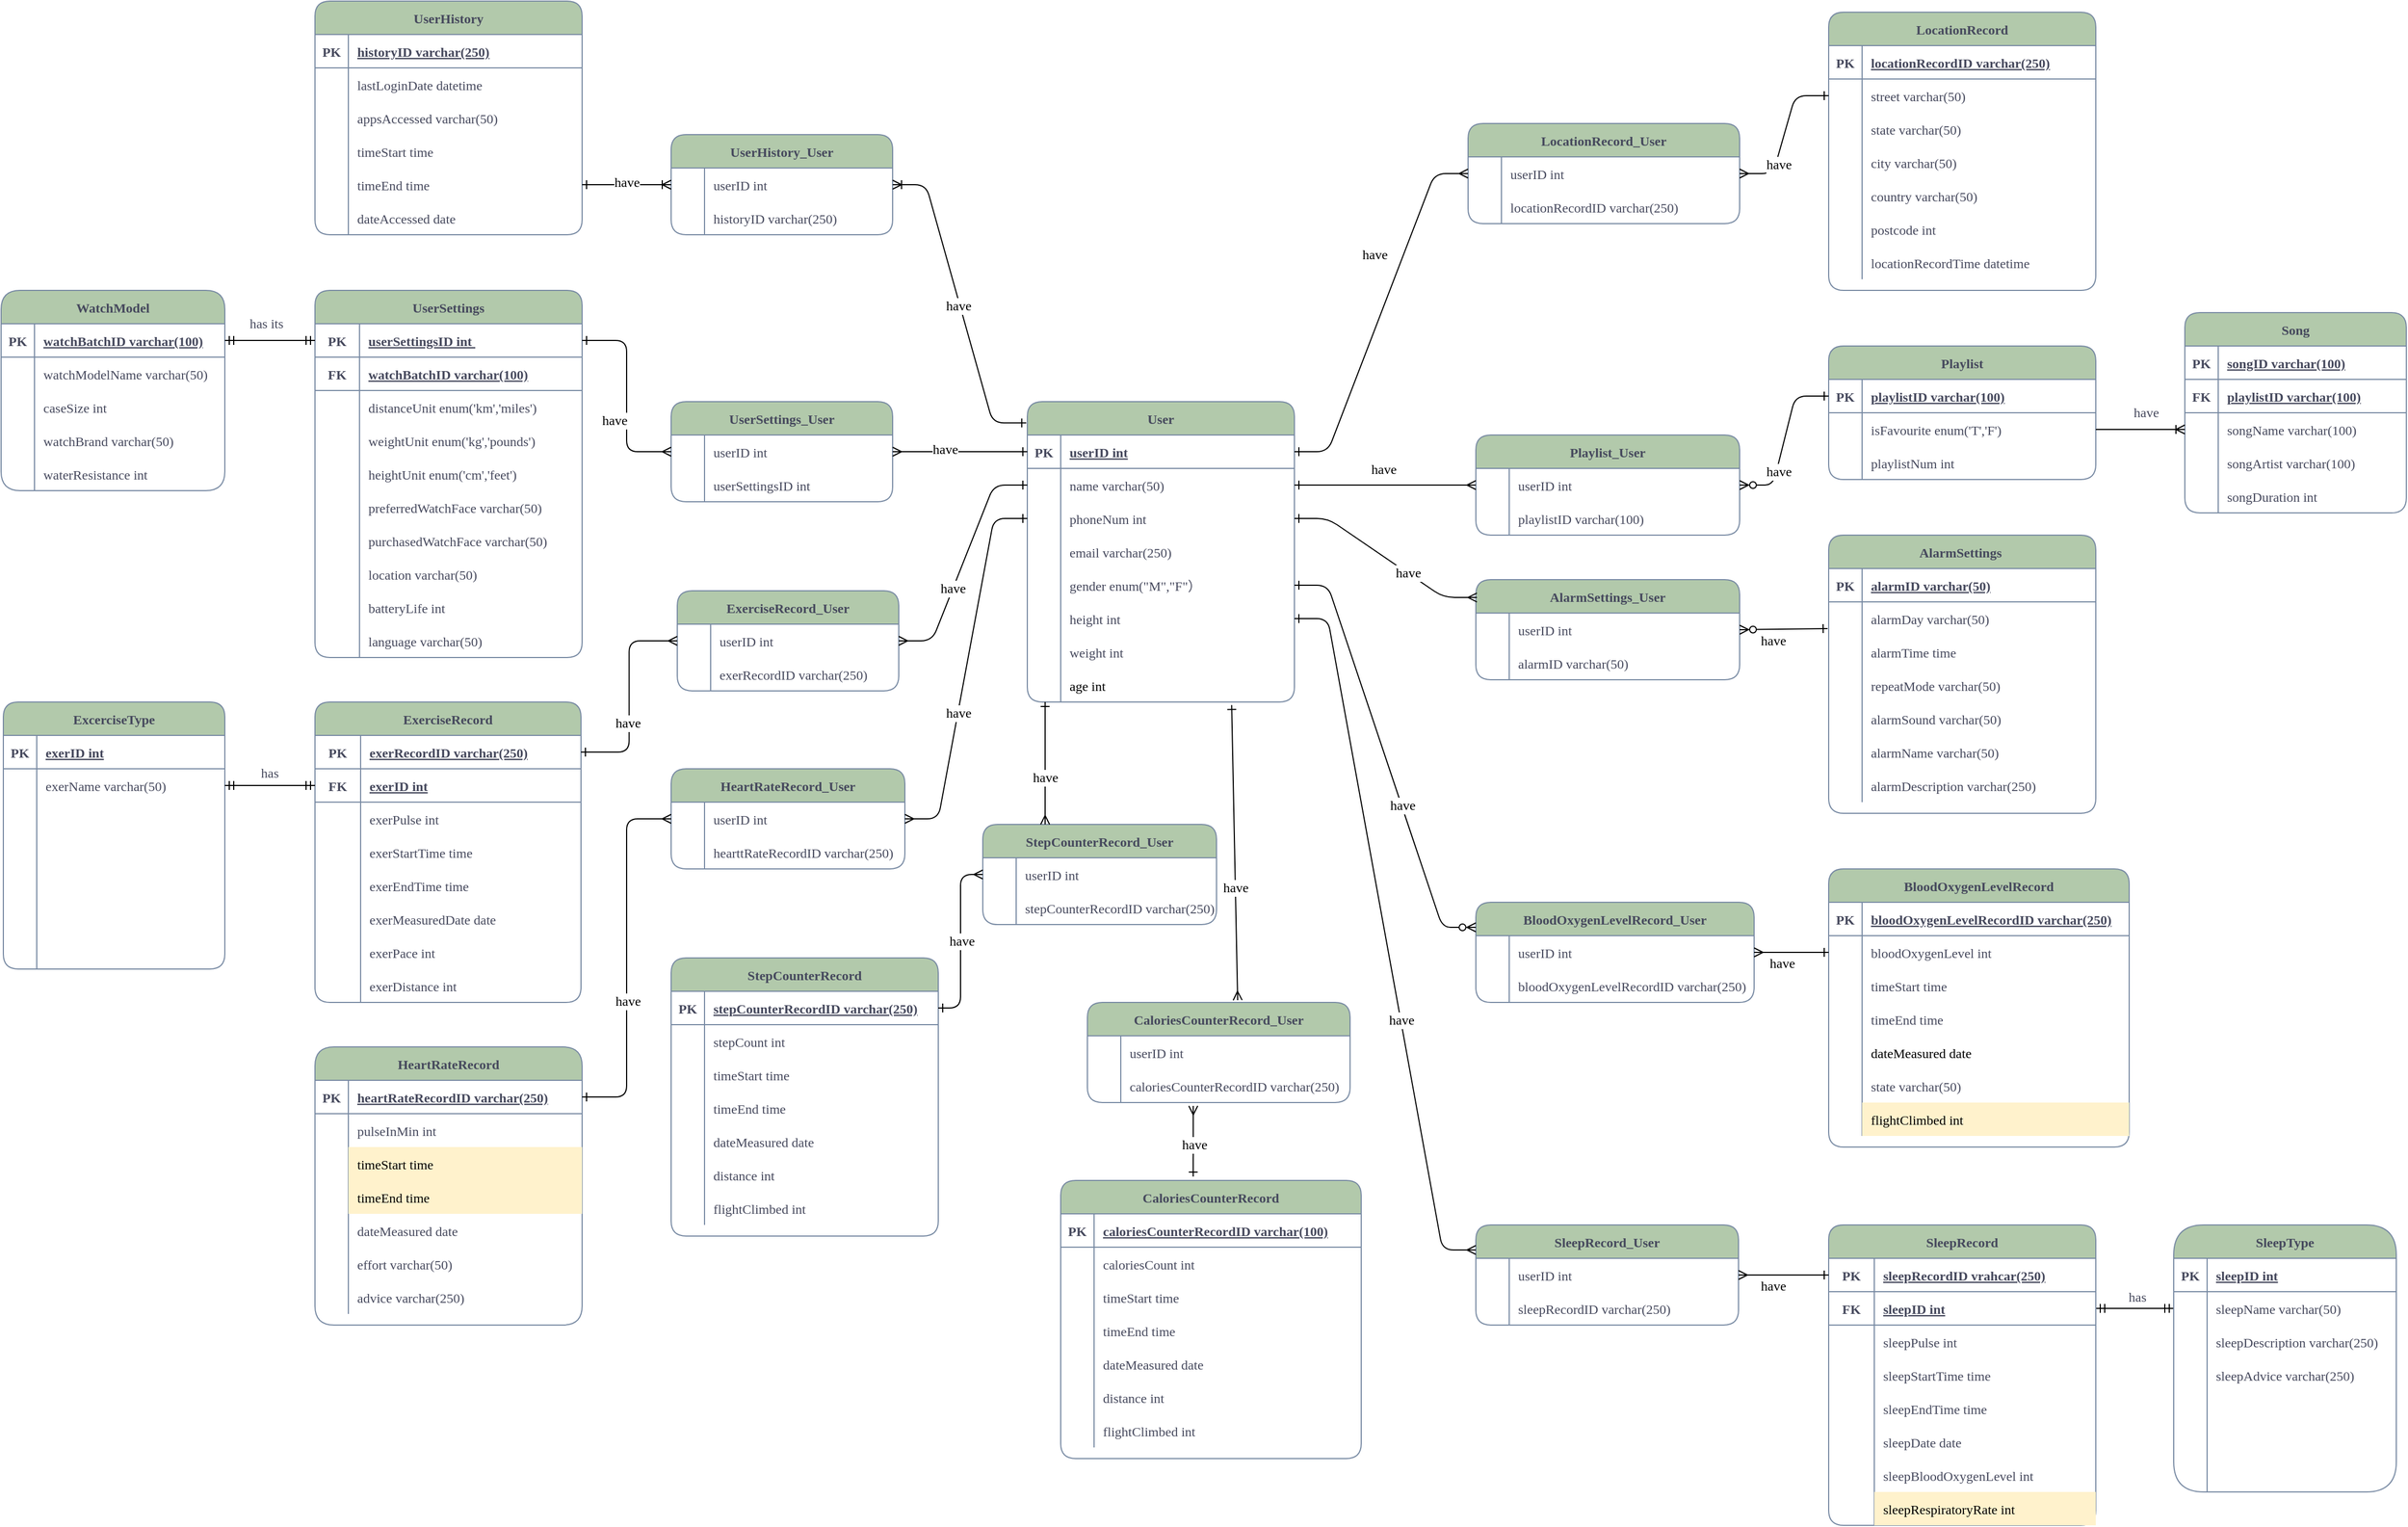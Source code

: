 <mxfile version="20.8.10" type="device"><diagram name="Page-1" id="MH2O_vter6UIkNoyfu0j"><mxGraphModel dx="3096" dy="2760" grid="1" gridSize="10" guides="1" tooltips="1" connect="1" arrows="1" fold="1" page="1" pageScale="1" pageWidth="827" pageHeight="1169" background="#ffffff" math="0" shadow="0"><root><mxCell id="0"/><mxCell id="1" parent="0"/><mxCell id="OEFnsrgYxhtVnQvXlNOY-1" value="User" style="shape=table;startSize=30;container=1;collapsible=1;childLayout=tableLayout;fixedRows=1;rowLines=0;fontStyle=1;align=center;resizeLast=1;labelBackgroundColor=none;fillColor=#B2C9AB;strokeColor=#788AA3;fontColor=#46495D;rounded=1;fontFamily=Times New Roman;fontSize=12;" parent="1" vertex="1"><mxGeometry x="360" y="-740" width="240" height="270" as="geometry"><mxRectangle x="120" y="40" width="70" height="30" as="alternateBounds"/></mxGeometry></mxCell><mxCell id="OEFnsrgYxhtVnQvXlNOY-2" value="" style="shape=tableRow;horizontal=0;startSize=0;swimlaneHead=0;swimlaneBody=0;fillColor=none;collapsible=0;dropTarget=0;points=[[0,0.5],[1,0.5]];portConstraint=eastwest;top=0;left=0;right=0;bottom=1;labelBackgroundColor=none;strokeColor=#788AA3;fontColor=#46495D;rounded=1;fontFamily=Times New Roman;fontSize=12;" parent="OEFnsrgYxhtVnQvXlNOY-1" vertex="1"><mxGeometry y="30" width="240" height="30" as="geometry"/></mxCell><mxCell id="OEFnsrgYxhtVnQvXlNOY-3" value="PK" style="shape=partialRectangle;connectable=0;fillColor=none;top=0;left=0;bottom=0;right=0;fontStyle=1;overflow=hidden;labelBackgroundColor=none;strokeColor=#788AA3;fontColor=#46495D;rounded=1;fontFamily=Times New Roman;fontSize=12;" parent="OEFnsrgYxhtVnQvXlNOY-2" vertex="1"><mxGeometry width="30" height="30" as="geometry"><mxRectangle width="30" height="30" as="alternateBounds"/></mxGeometry></mxCell><mxCell id="OEFnsrgYxhtVnQvXlNOY-4" value="userID int" style="shape=partialRectangle;connectable=0;fillColor=none;top=0;left=0;bottom=0;right=0;align=left;spacingLeft=6;fontStyle=5;overflow=hidden;labelBackgroundColor=none;strokeColor=#788AA3;fontColor=#46495D;rounded=1;fontFamily=Times New Roman;fontSize=12;" parent="OEFnsrgYxhtVnQvXlNOY-2" vertex="1"><mxGeometry x="30" width="210" height="30" as="geometry"><mxRectangle width="210" height="30" as="alternateBounds"/></mxGeometry></mxCell><mxCell id="OEFnsrgYxhtVnQvXlNOY-5" value="" style="shape=tableRow;horizontal=0;startSize=0;swimlaneHead=0;swimlaneBody=0;fillColor=none;collapsible=0;dropTarget=0;points=[[0,0.5],[1,0.5]];portConstraint=eastwest;top=0;left=0;right=0;bottom=0;labelBackgroundColor=none;strokeColor=#788AA3;fontColor=#46495D;rounded=1;fontFamily=Times New Roman;fontSize=12;" parent="OEFnsrgYxhtVnQvXlNOY-1" vertex="1"><mxGeometry y="60" width="240" height="30" as="geometry"/></mxCell><mxCell id="OEFnsrgYxhtVnQvXlNOY-6" value="" style="shape=partialRectangle;connectable=0;fillColor=none;top=0;left=0;bottom=0;right=0;editable=1;overflow=hidden;labelBackgroundColor=none;strokeColor=#788AA3;fontColor=#46495D;rounded=1;fontFamily=Times New Roman;fontSize=12;" parent="OEFnsrgYxhtVnQvXlNOY-5" vertex="1"><mxGeometry width="30" height="30" as="geometry"><mxRectangle width="30" height="30" as="alternateBounds"/></mxGeometry></mxCell><mxCell id="OEFnsrgYxhtVnQvXlNOY-7" value="name varchar(50)" style="shape=partialRectangle;connectable=0;fillColor=none;top=0;left=0;bottom=0;right=0;align=left;spacingLeft=6;overflow=hidden;labelBackgroundColor=none;strokeColor=#788AA3;fontColor=#46495D;rounded=1;fontFamily=Times New Roman;fontSize=12;" parent="OEFnsrgYxhtVnQvXlNOY-5" vertex="1"><mxGeometry x="30" width="210" height="30" as="geometry"><mxRectangle width="210" height="30" as="alternateBounds"/></mxGeometry></mxCell><mxCell id="OEFnsrgYxhtVnQvXlNOY-8" value="" style="shape=tableRow;horizontal=0;startSize=0;swimlaneHead=0;swimlaneBody=0;fillColor=none;collapsible=0;dropTarget=0;points=[[0,0.5],[1,0.5]];portConstraint=eastwest;top=0;left=0;right=0;bottom=0;labelBackgroundColor=none;strokeColor=#788AA3;fontColor=#46495D;rounded=1;fontFamily=Times New Roman;fontSize=12;" parent="OEFnsrgYxhtVnQvXlNOY-1" vertex="1"><mxGeometry y="90" width="240" height="30" as="geometry"/></mxCell><mxCell id="OEFnsrgYxhtVnQvXlNOY-9" value="" style="shape=partialRectangle;connectable=0;fillColor=none;top=0;left=0;bottom=0;right=0;editable=1;overflow=hidden;labelBackgroundColor=none;strokeColor=#788AA3;fontColor=#46495D;rounded=1;fontFamily=Times New Roman;fontSize=12;" parent="OEFnsrgYxhtVnQvXlNOY-8" vertex="1"><mxGeometry width="30" height="30" as="geometry"><mxRectangle width="30" height="30" as="alternateBounds"/></mxGeometry></mxCell><mxCell id="OEFnsrgYxhtVnQvXlNOY-10" value="phoneNum int" style="shape=partialRectangle;connectable=0;fillColor=none;top=0;left=0;bottom=0;right=0;align=left;spacingLeft=6;overflow=hidden;labelBackgroundColor=none;strokeColor=#788AA3;fontColor=#46495D;rounded=1;fontFamily=Times New Roman;fontSize=12;" parent="OEFnsrgYxhtVnQvXlNOY-8" vertex="1"><mxGeometry x="30" width="210" height="30" as="geometry"><mxRectangle width="210" height="30" as="alternateBounds"/></mxGeometry></mxCell><mxCell id="iq_ziozdmiw2RY3dWetM-3" value="" style="shape=tableRow;horizontal=0;startSize=0;swimlaneHead=0;swimlaneBody=0;fillColor=none;collapsible=0;dropTarget=0;points=[[0,0.5],[1,0.5]];portConstraint=eastwest;top=0;left=0;right=0;bottom=0;labelBackgroundColor=none;strokeColor=#788AA3;fontColor=#46495D;rounded=1;fontFamily=Times New Roman;fontSize=12;" parent="OEFnsrgYxhtVnQvXlNOY-1" vertex="1"><mxGeometry y="120" width="240" height="30" as="geometry"/></mxCell><mxCell id="iq_ziozdmiw2RY3dWetM-4" value="" style="shape=partialRectangle;connectable=0;fillColor=none;top=0;left=0;bottom=0;right=0;editable=1;overflow=hidden;labelBackgroundColor=none;strokeColor=#788AA3;fontColor=#46495D;rounded=1;fontFamily=Times New Roman;fontSize=12;" parent="iq_ziozdmiw2RY3dWetM-3" vertex="1"><mxGeometry width="30" height="30" as="geometry"><mxRectangle width="30" height="30" as="alternateBounds"/></mxGeometry></mxCell><mxCell id="iq_ziozdmiw2RY3dWetM-5" value="email varchar(250)" style="shape=partialRectangle;connectable=0;fillColor=none;top=0;left=0;bottom=0;right=0;align=left;spacingLeft=6;overflow=hidden;labelBackgroundColor=none;strokeColor=#788AA3;fontColor=#46495D;rounded=1;fontFamily=Times New Roman;fontSize=12;" parent="iq_ziozdmiw2RY3dWetM-3" vertex="1"><mxGeometry x="30" width="210" height="30" as="geometry"><mxRectangle width="210" height="30" as="alternateBounds"/></mxGeometry></mxCell><mxCell id="OEFnsrgYxhtVnQvXlNOY-11" value="" style="shape=tableRow;horizontal=0;startSize=0;swimlaneHead=0;swimlaneBody=0;fillColor=none;collapsible=0;dropTarget=0;points=[[0,0.5],[1,0.5]];portConstraint=eastwest;top=0;left=0;right=0;bottom=0;labelBackgroundColor=none;strokeColor=#788AA3;fontColor=#46495D;rounded=1;fontFamily=Times New Roman;fontSize=12;" parent="OEFnsrgYxhtVnQvXlNOY-1" vertex="1"><mxGeometry y="150" width="240" height="30" as="geometry"/></mxCell><mxCell id="OEFnsrgYxhtVnQvXlNOY-12" value="" style="shape=partialRectangle;connectable=0;fillColor=none;top=0;left=0;bottom=0;right=0;editable=1;overflow=hidden;labelBackgroundColor=none;strokeColor=#788AA3;fontColor=#46495D;rounded=1;fontFamily=Times New Roman;fontSize=12;" parent="OEFnsrgYxhtVnQvXlNOY-11" vertex="1"><mxGeometry width="30" height="30" as="geometry"><mxRectangle width="30" height="30" as="alternateBounds"/></mxGeometry></mxCell><mxCell id="OEFnsrgYxhtVnQvXlNOY-13" value="gender enum(&quot;M&quot;,&quot;F&quot;）" style="shape=partialRectangle;connectable=0;fillColor=none;top=0;left=0;bottom=0;right=0;align=left;spacingLeft=6;overflow=hidden;labelBackgroundColor=none;strokeColor=#788AA3;fontColor=#46495D;rounded=1;fontFamily=Times New Roman;fontSize=12;" parent="OEFnsrgYxhtVnQvXlNOY-11" vertex="1"><mxGeometry x="30" width="210" height="30" as="geometry"><mxRectangle width="210" height="30" as="alternateBounds"/></mxGeometry></mxCell><mxCell id="iq_ziozdmiw2RY3dWetM-7" value="" style="shape=tableRow;horizontal=0;startSize=0;swimlaneHead=0;swimlaneBody=0;fillColor=none;collapsible=0;dropTarget=0;points=[[0,0.5],[1,0.5]];portConstraint=eastwest;top=0;left=0;right=0;bottom=0;labelBackgroundColor=none;strokeColor=#788AA3;fontColor=#46495D;rounded=1;fontFamily=Times New Roman;fontSize=12;" parent="OEFnsrgYxhtVnQvXlNOY-1" vertex="1"><mxGeometry y="180" width="240" height="30" as="geometry"/></mxCell><mxCell id="iq_ziozdmiw2RY3dWetM-8" value="" style="shape=partialRectangle;connectable=0;fillColor=none;top=0;left=0;bottom=0;right=0;editable=1;overflow=hidden;labelBackgroundColor=none;strokeColor=#788AA3;fontColor=#46495D;rounded=1;fontFamily=Times New Roman;fontSize=12;" parent="iq_ziozdmiw2RY3dWetM-7" vertex="1"><mxGeometry width="30" height="30" as="geometry"><mxRectangle width="30" height="30" as="alternateBounds"/></mxGeometry></mxCell><mxCell id="iq_ziozdmiw2RY3dWetM-9" value="height int" style="shape=partialRectangle;connectable=0;fillColor=none;top=0;left=0;bottom=0;right=0;align=left;spacingLeft=6;overflow=hidden;labelBackgroundColor=none;strokeColor=#788AA3;fontColor=#46495D;rounded=1;fontFamily=Times New Roman;fontSize=12;" parent="iq_ziozdmiw2RY3dWetM-7" vertex="1"><mxGeometry x="30" width="210" height="30" as="geometry"><mxRectangle width="210" height="30" as="alternateBounds"/></mxGeometry></mxCell><mxCell id="iq_ziozdmiw2RY3dWetM-11" value="" style="shape=tableRow;horizontal=0;startSize=0;swimlaneHead=0;swimlaneBody=0;fillColor=none;collapsible=0;dropTarget=0;points=[[0,0.5],[1,0.5]];portConstraint=eastwest;top=0;left=0;right=0;bottom=0;labelBackgroundColor=none;strokeColor=#788AA3;fontColor=#46495D;rounded=1;fontFamily=Times New Roman;fontSize=12;" parent="OEFnsrgYxhtVnQvXlNOY-1" vertex="1"><mxGeometry y="210" width="240" height="30" as="geometry"/></mxCell><mxCell id="iq_ziozdmiw2RY3dWetM-12" value="" style="shape=partialRectangle;connectable=0;fillColor=none;top=0;left=0;bottom=0;right=0;editable=1;overflow=hidden;labelBackgroundColor=none;strokeColor=#788AA3;fontColor=#46495D;rounded=1;fontFamily=Times New Roman;fontSize=12;" parent="iq_ziozdmiw2RY3dWetM-11" vertex="1"><mxGeometry width="30" height="30" as="geometry"><mxRectangle width="30" height="30" as="alternateBounds"/></mxGeometry></mxCell><mxCell id="iq_ziozdmiw2RY3dWetM-13" value="weight int" style="shape=partialRectangle;connectable=0;fillColor=none;top=0;left=0;bottom=0;right=0;align=left;spacingLeft=6;overflow=hidden;labelBackgroundColor=none;strokeColor=#788AA3;fontColor=#46495D;rounded=1;fontFamily=Times New Roman;fontSize=12;" parent="iq_ziozdmiw2RY3dWetM-11" vertex="1"><mxGeometry x="30" width="210" height="30" as="geometry"><mxRectangle width="210" height="30" as="alternateBounds"/></mxGeometry></mxCell><mxCell id="baUqgDZ_THvDAA-30kLl-113" value="" style="shape=tableRow;horizontal=0;startSize=0;swimlaneHead=0;swimlaneBody=0;fillColor=none;collapsible=0;dropTarget=0;points=[[0,0.5],[1,0.5]];portConstraint=eastwest;top=0;left=0;right=0;bottom=0;fontFamily=Times New Roman;fontSize=12;" vertex="1" parent="OEFnsrgYxhtVnQvXlNOY-1"><mxGeometry y="240" width="240" height="30" as="geometry"/></mxCell><mxCell id="baUqgDZ_THvDAA-30kLl-114" value="" style="shape=partialRectangle;connectable=0;fillColor=none;top=0;left=0;bottom=0;right=0;editable=1;overflow=hidden;fontFamily=Times New Roman;fontSize=12;" vertex="1" parent="baUqgDZ_THvDAA-30kLl-113"><mxGeometry width="30" height="30" as="geometry"><mxRectangle width="30" height="30" as="alternateBounds"/></mxGeometry></mxCell><mxCell id="baUqgDZ_THvDAA-30kLl-115" value="age int" style="shape=partialRectangle;connectable=0;fillColor=none;top=0;left=0;bottom=0;right=0;align=left;spacingLeft=6;overflow=hidden;fontFamily=Times New Roman;fontSize=12;" vertex="1" parent="baUqgDZ_THvDAA-30kLl-113"><mxGeometry x="30" width="210" height="30" as="geometry"><mxRectangle width="210" height="30" as="alternateBounds"/></mxGeometry></mxCell><mxCell id="iq_ziozdmiw2RY3dWetM-51" value="UserHistory" style="shape=table;startSize=30;container=1;collapsible=1;childLayout=tableLayout;fixedRows=1;rowLines=0;fontStyle=1;align=center;resizeLast=1;labelBackgroundColor=none;fillColor=#B2C9AB;strokeColor=#788AA3;fontColor=#46495D;rounded=1;fontFamily=Times New Roman;fontSize=12;" parent="1" vertex="1"><mxGeometry x="-280" y="-1100" width="240" height="210" as="geometry"><mxRectangle x="120" y="80" width="70" height="30" as="alternateBounds"/></mxGeometry></mxCell><mxCell id="iq_ziozdmiw2RY3dWetM-73" value="" style="shape=tableRow;horizontal=0;startSize=0;swimlaneHead=0;swimlaneBody=0;fillColor=none;collapsible=0;dropTarget=0;points=[[0,0.5],[1,0.5]];portConstraint=eastwest;top=0;left=0;right=0;bottom=1;labelBackgroundColor=none;strokeColor=#788AA3;fontColor=#46495D;rounded=1;fontFamily=Times New Roman;fontSize=12;" parent="iq_ziozdmiw2RY3dWetM-51" vertex="1"><mxGeometry y="30" width="240" height="30" as="geometry"/></mxCell><mxCell id="iq_ziozdmiw2RY3dWetM-74" value="PK" style="shape=partialRectangle;connectable=0;fillColor=none;top=0;left=0;bottom=0;right=0;fontStyle=1;overflow=hidden;labelBackgroundColor=none;strokeColor=#788AA3;fontColor=#46495D;rounded=1;fontFamily=Times New Roman;fontSize=12;" parent="iq_ziozdmiw2RY3dWetM-73" vertex="1"><mxGeometry width="30" height="30" as="geometry"><mxRectangle width="30" height="30" as="alternateBounds"/></mxGeometry></mxCell><mxCell id="iq_ziozdmiw2RY3dWetM-75" value="historyID varchar(250)" style="shape=partialRectangle;connectable=0;fillColor=none;top=0;left=0;bottom=0;right=0;align=left;spacingLeft=6;fontStyle=5;overflow=hidden;labelBackgroundColor=none;strokeColor=#788AA3;fontColor=#46495D;rounded=1;fontFamily=Times New Roman;fontSize=12;" parent="iq_ziozdmiw2RY3dWetM-73" vertex="1"><mxGeometry x="30" width="210" height="30" as="geometry"><mxRectangle width="210" height="30" as="alternateBounds"/></mxGeometry></mxCell><mxCell id="iq_ziozdmiw2RY3dWetM-55" value="" style="shape=tableRow;horizontal=0;startSize=0;swimlaneHead=0;swimlaneBody=0;fillColor=none;collapsible=0;dropTarget=0;points=[[0,0.5],[1,0.5]];portConstraint=eastwest;top=0;left=0;right=0;bottom=0;labelBackgroundColor=none;strokeColor=#788AA3;fontColor=#46495D;rounded=1;fontFamily=Times New Roman;fontSize=12;" parent="iq_ziozdmiw2RY3dWetM-51" vertex="1"><mxGeometry y="60" width="240" height="30" as="geometry"/></mxCell><mxCell id="iq_ziozdmiw2RY3dWetM-56" value="" style="shape=partialRectangle;connectable=0;fillColor=none;top=0;left=0;bottom=0;right=0;editable=1;overflow=hidden;labelBackgroundColor=none;strokeColor=#788AA3;fontColor=#46495D;rounded=1;fontFamily=Times New Roman;fontSize=12;" parent="iq_ziozdmiw2RY3dWetM-55" vertex="1"><mxGeometry width="30" height="30" as="geometry"><mxRectangle width="30" height="30" as="alternateBounds"/></mxGeometry></mxCell><mxCell id="iq_ziozdmiw2RY3dWetM-57" value="lastLoginDate datetime" style="shape=partialRectangle;connectable=0;fillColor=none;top=0;left=0;bottom=0;right=0;align=left;spacingLeft=6;overflow=hidden;labelBackgroundColor=none;strokeColor=#788AA3;fontColor=#46495D;rounded=1;fontFamily=Times New Roman;fontSize=12;" parent="iq_ziozdmiw2RY3dWetM-55" vertex="1"><mxGeometry x="30" width="210" height="30" as="geometry"><mxRectangle width="210" height="30" as="alternateBounds"/></mxGeometry></mxCell><mxCell id="iq_ziozdmiw2RY3dWetM-58" value="" style="shape=tableRow;horizontal=0;startSize=0;swimlaneHead=0;swimlaneBody=0;fillColor=none;collapsible=0;dropTarget=0;points=[[0,0.5],[1,0.5]];portConstraint=eastwest;top=0;left=0;right=0;bottom=0;labelBackgroundColor=none;strokeColor=#788AA3;fontColor=#46495D;rounded=1;fontFamily=Times New Roman;fontSize=12;" parent="iq_ziozdmiw2RY3dWetM-51" vertex="1"><mxGeometry y="90" width="240" height="30" as="geometry"/></mxCell><mxCell id="iq_ziozdmiw2RY3dWetM-59" value="" style="shape=partialRectangle;connectable=0;fillColor=none;top=0;left=0;bottom=0;right=0;editable=1;overflow=hidden;labelBackgroundColor=none;strokeColor=#788AA3;fontColor=#46495D;rounded=1;fontFamily=Times New Roman;fontSize=12;" parent="iq_ziozdmiw2RY3dWetM-58" vertex="1"><mxGeometry width="30" height="30" as="geometry"><mxRectangle width="30" height="30" as="alternateBounds"/></mxGeometry></mxCell><mxCell id="iq_ziozdmiw2RY3dWetM-60" value="appsAccessed varchar(50)" style="shape=partialRectangle;connectable=0;fillColor=none;top=0;left=0;bottom=0;right=0;align=left;spacingLeft=6;overflow=hidden;labelBackgroundColor=none;strokeColor=#788AA3;fontColor=#46495D;rounded=1;fontFamily=Times New Roman;fontSize=12;" parent="iq_ziozdmiw2RY3dWetM-58" vertex="1"><mxGeometry x="30" width="210" height="30" as="geometry"><mxRectangle width="210" height="30" as="alternateBounds"/></mxGeometry></mxCell><mxCell id="iq_ziozdmiw2RY3dWetM-64" value="" style="shape=tableRow;horizontal=0;startSize=0;swimlaneHead=0;swimlaneBody=0;fillColor=none;collapsible=0;dropTarget=0;points=[[0,0.5],[1,0.5]];portConstraint=eastwest;top=0;left=0;right=0;bottom=0;labelBackgroundColor=none;strokeColor=#788AA3;fontColor=#46495D;rounded=1;fontFamily=Times New Roman;fontSize=12;" parent="iq_ziozdmiw2RY3dWetM-51" vertex="1"><mxGeometry y="120" width="240" height="30" as="geometry"/></mxCell><mxCell id="iq_ziozdmiw2RY3dWetM-65" value="" style="shape=partialRectangle;connectable=0;fillColor=none;top=0;left=0;bottom=0;right=0;editable=1;overflow=hidden;labelBackgroundColor=none;strokeColor=#788AA3;fontColor=#46495D;rounded=1;fontFamily=Times New Roman;fontSize=12;" parent="iq_ziozdmiw2RY3dWetM-64" vertex="1"><mxGeometry width="30" height="30" as="geometry"><mxRectangle width="30" height="30" as="alternateBounds"/></mxGeometry></mxCell><mxCell id="iq_ziozdmiw2RY3dWetM-66" value="timeStart time" style="shape=partialRectangle;connectable=0;fillColor=none;top=0;left=0;bottom=0;right=0;align=left;spacingLeft=6;overflow=hidden;labelBackgroundColor=none;strokeColor=#788AA3;fontColor=#46495D;rounded=1;fontFamily=Times New Roman;fontSize=12;" parent="iq_ziozdmiw2RY3dWetM-64" vertex="1"><mxGeometry x="30" width="210" height="30" as="geometry"><mxRectangle width="210" height="30" as="alternateBounds"/></mxGeometry></mxCell><mxCell id="iq_ziozdmiw2RY3dWetM-67" value="" style="shape=tableRow;horizontal=0;startSize=0;swimlaneHead=0;swimlaneBody=0;fillColor=none;collapsible=0;dropTarget=0;points=[[0,0.5],[1,0.5]];portConstraint=eastwest;top=0;left=0;right=0;bottom=0;labelBackgroundColor=none;strokeColor=#788AA3;fontColor=#46495D;rounded=1;fontFamily=Times New Roman;fontSize=12;" parent="iq_ziozdmiw2RY3dWetM-51" vertex="1"><mxGeometry y="150" width="240" height="30" as="geometry"/></mxCell><mxCell id="iq_ziozdmiw2RY3dWetM-68" value="" style="shape=partialRectangle;connectable=0;fillColor=none;top=0;left=0;bottom=0;right=0;editable=1;overflow=hidden;labelBackgroundColor=none;strokeColor=#788AA3;fontColor=#46495D;rounded=1;fontFamily=Times New Roman;fontSize=12;" parent="iq_ziozdmiw2RY3dWetM-67" vertex="1"><mxGeometry width="30" height="30" as="geometry"><mxRectangle width="30" height="30" as="alternateBounds"/></mxGeometry></mxCell><mxCell id="iq_ziozdmiw2RY3dWetM-69" value="timeEnd time" style="shape=partialRectangle;connectable=0;fillColor=none;top=0;left=0;bottom=0;right=0;align=left;spacingLeft=6;overflow=hidden;labelBackgroundColor=none;strokeColor=#788AA3;fontColor=#46495D;rounded=1;fontFamily=Times New Roman;fontSize=12;" parent="iq_ziozdmiw2RY3dWetM-67" vertex="1"><mxGeometry x="30" width="210" height="30" as="geometry"><mxRectangle width="210" height="30" as="alternateBounds"/></mxGeometry></mxCell><mxCell id="iq_ziozdmiw2RY3dWetM-70" value="" style="shape=tableRow;horizontal=0;startSize=0;swimlaneHead=0;swimlaneBody=0;fillColor=none;collapsible=0;dropTarget=0;points=[[0,0.5],[1,0.5]];portConstraint=eastwest;top=0;left=0;right=0;bottom=0;labelBackgroundColor=none;strokeColor=#788AA3;fontColor=#46495D;rounded=1;fontFamily=Times New Roman;fontSize=12;" parent="iq_ziozdmiw2RY3dWetM-51" vertex="1"><mxGeometry y="180" width="240" height="30" as="geometry"/></mxCell><mxCell id="iq_ziozdmiw2RY3dWetM-71" value="" style="shape=partialRectangle;connectable=0;fillColor=none;top=0;left=0;bottom=0;right=0;editable=1;overflow=hidden;labelBackgroundColor=none;strokeColor=#788AA3;fontColor=#46495D;rounded=1;fontFamily=Times New Roman;fontSize=12;" parent="iq_ziozdmiw2RY3dWetM-70" vertex="1"><mxGeometry width="30" height="30" as="geometry"><mxRectangle width="30" height="30" as="alternateBounds"/></mxGeometry></mxCell><mxCell id="iq_ziozdmiw2RY3dWetM-72" value="dateAccessed date" style="shape=partialRectangle;connectable=0;fillColor=none;top=0;left=0;bottom=0;right=0;align=left;spacingLeft=6;overflow=hidden;labelBackgroundColor=none;strokeColor=#788AA3;fontColor=#46495D;rounded=1;fontFamily=Times New Roman;fontSize=12;" parent="iq_ziozdmiw2RY3dWetM-70" vertex="1"><mxGeometry x="30" width="210" height="30" as="geometry"><mxRectangle width="210" height="30" as="alternateBounds"/></mxGeometry></mxCell><mxCell id="iq_ziozdmiw2RY3dWetM-78" value="HeartRateRecord" style="shape=table;startSize=30;container=1;collapsible=1;childLayout=tableLayout;fixedRows=1;rowLines=0;fontStyle=1;align=center;resizeLast=1;labelBackgroundColor=none;fillColor=#B2C9AB;strokeColor=#788AA3;fontColor=#46495D;rounded=1;fontFamily=Times New Roman;arcSize=19;fontSize=12;" parent="1" vertex="1"><mxGeometry x="-280" y="-160" width="240" height="250" as="geometry"><mxRectangle x="120" y="80" width="70" height="30" as="alternateBounds"/></mxGeometry></mxCell><mxCell id="KZzp8yw7wNjRUEdpg0ar-45" value="" style="shape=tableRow;horizontal=0;startSize=0;swimlaneHead=0;swimlaneBody=0;fillColor=none;collapsible=0;dropTarget=0;points=[[0,0.5],[1,0.5]];portConstraint=eastwest;top=0;left=0;right=0;bottom=1;labelBackgroundColor=none;strokeColor=#788AA3;fontColor=#46495D;rounded=1;fontFamily=Times New Roman;fontSize=12;" parent="iq_ziozdmiw2RY3dWetM-78" vertex="1"><mxGeometry y="30" width="240" height="30" as="geometry"/></mxCell><mxCell id="KZzp8yw7wNjRUEdpg0ar-46" value="PK" style="shape=partialRectangle;connectable=0;fillColor=none;top=0;left=0;bottom=0;right=0;fontStyle=1;overflow=hidden;labelBackgroundColor=none;strokeColor=#788AA3;fontColor=#46495D;rounded=1;fontFamily=Times New Roman;fontSize=12;" parent="KZzp8yw7wNjRUEdpg0ar-45" vertex="1"><mxGeometry width="30" height="30" as="geometry"><mxRectangle width="30" height="30" as="alternateBounds"/></mxGeometry></mxCell><mxCell id="KZzp8yw7wNjRUEdpg0ar-47" value="heartRateRecordID varchar(250)" style="shape=partialRectangle;connectable=0;fillColor=none;top=0;left=0;bottom=0;right=0;align=left;spacingLeft=6;fontStyle=5;overflow=hidden;labelBackgroundColor=none;strokeColor=#788AA3;fontColor=#46495D;rounded=1;fontFamily=Times New Roman;fontSize=12;" parent="KZzp8yw7wNjRUEdpg0ar-45" vertex="1"><mxGeometry x="30" width="210" height="30" as="geometry"><mxRectangle width="210" height="30" as="alternateBounds"/></mxGeometry></mxCell><mxCell id="iq_ziozdmiw2RY3dWetM-82" value="" style="shape=tableRow;horizontal=0;startSize=0;swimlaneHead=0;swimlaneBody=0;fillColor=none;collapsible=0;dropTarget=0;points=[[0,0.5],[1,0.5]];portConstraint=eastwest;top=0;left=0;right=0;bottom=0;labelBackgroundColor=none;strokeColor=#788AA3;fontColor=#46495D;rounded=1;fontFamily=Times New Roman;fontSize=12;" parent="iq_ziozdmiw2RY3dWetM-78" vertex="1"><mxGeometry y="60" width="240" height="30" as="geometry"/></mxCell><mxCell id="iq_ziozdmiw2RY3dWetM-83" value="" style="shape=partialRectangle;connectable=0;fillColor=none;top=0;left=0;bottom=0;right=0;editable=1;overflow=hidden;labelBackgroundColor=none;strokeColor=#788AA3;fontColor=#46495D;rounded=1;fontFamily=Times New Roman;fontSize=12;" parent="iq_ziozdmiw2RY3dWetM-82" vertex="1"><mxGeometry width="30" height="30" as="geometry"><mxRectangle width="30" height="30" as="alternateBounds"/></mxGeometry></mxCell><mxCell id="iq_ziozdmiw2RY3dWetM-84" value="pulseInMin int" style="shape=partialRectangle;connectable=0;fillColor=none;top=0;left=0;bottom=0;right=0;align=left;spacingLeft=6;overflow=hidden;labelBackgroundColor=none;strokeColor=#788AA3;fontColor=#46495D;rounded=1;fontFamily=Times New Roman;fontSize=12;" parent="iq_ziozdmiw2RY3dWetM-82" vertex="1"><mxGeometry x="30" width="210" height="30" as="geometry"><mxRectangle width="210" height="30" as="alternateBounds"/></mxGeometry></mxCell><mxCell id="iq_ziozdmiw2RY3dWetM-85" value="" style="shape=tableRow;horizontal=0;startSize=0;swimlaneHead=0;swimlaneBody=0;fillColor=none;collapsible=0;dropTarget=0;points=[[0,0.5],[1,0.5]];portConstraint=eastwest;top=0;left=0;right=0;bottom=0;labelBackgroundColor=none;strokeColor=#788AA3;fontColor=#46495D;rounded=1;fontFamily=Times New Roman;fontSize=12;" parent="iq_ziozdmiw2RY3dWetM-78" vertex="1"><mxGeometry y="90" width="240" height="30" as="geometry"/></mxCell><mxCell id="iq_ziozdmiw2RY3dWetM-86" value="" style="shape=partialRectangle;connectable=0;fillColor=none;top=0;left=0;bottom=0;right=0;editable=1;overflow=hidden;labelBackgroundColor=none;strokeColor=#788AA3;fontColor=#46495D;rounded=1;fontFamily=Times New Roman;fontSize=12;" parent="iq_ziozdmiw2RY3dWetM-85" vertex="1"><mxGeometry width="30" height="30" as="geometry"><mxRectangle width="30" height="30" as="alternateBounds"/></mxGeometry></mxCell><mxCell id="iq_ziozdmiw2RY3dWetM-87" value="timeStart time" style="shape=partialRectangle;connectable=0;fillColor=#fff2cc;top=0;left=0;bottom=0;right=0;align=left;spacingLeft=6;overflow=hidden;labelBackgroundColor=none;strokeColor=#d6b656;rounded=1;fontFamily=Times New Roman;fontSize=12;" parent="iq_ziozdmiw2RY3dWetM-85" vertex="1"><mxGeometry x="30" width="210" height="30" as="geometry"><mxRectangle width="210" height="30" as="alternateBounds"/></mxGeometry></mxCell><mxCell id="iq_ziozdmiw2RY3dWetM-88" value="" style="shape=tableRow;horizontal=0;startSize=0;swimlaneHead=0;swimlaneBody=0;fillColor=none;collapsible=0;dropTarget=0;points=[[0,0.5],[1,0.5]];portConstraint=eastwest;top=0;left=0;right=0;bottom=0;labelBackgroundColor=none;strokeColor=#788AA3;fontColor=#46495D;rounded=1;fontFamily=Times New Roman;fontSize=12;" parent="iq_ziozdmiw2RY3dWetM-78" vertex="1"><mxGeometry y="120" width="240" height="30" as="geometry"/></mxCell><mxCell id="iq_ziozdmiw2RY3dWetM-89" value="" style="shape=partialRectangle;connectable=0;fillColor=none;top=0;left=0;bottom=0;right=0;editable=1;overflow=hidden;labelBackgroundColor=none;strokeColor=#788AA3;fontColor=#46495D;rounded=1;fontFamily=Times New Roman;fontSize=12;" parent="iq_ziozdmiw2RY3dWetM-88" vertex="1"><mxGeometry width="30" height="30" as="geometry"><mxRectangle width="30" height="30" as="alternateBounds"/></mxGeometry></mxCell><mxCell id="iq_ziozdmiw2RY3dWetM-90" value="timeEnd time" style="shape=partialRectangle;connectable=0;fillColor=#fff2cc;top=0;left=0;bottom=0;right=0;align=left;spacingLeft=6;overflow=hidden;labelBackgroundColor=none;strokeColor=#d6b656;rounded=1;fontFamily=Times New Roman;fontSize=12;" parent="iq_ziozdmiw2RY3dWetM-88" vertex="1"><mxGeometry x="30" width="210" height="30" as="geometry"><mxRectangle width="210" height="30" as="alternateBounds"/></mxGeometry></mxCell><mxCell id="iq_ziozdmiw2RY3dWetM-91" value="" style="shape=tableRow;horizontal=0;startSize=0;swimlaneHead=0;swimlaneBody=0;fillColor=none;collapsible=0;dropTarget=0;points=[[0,0.5],[1,0.5]];portConstraint=eastwest;top=0;left=0;right=0;bottom=0;labelBackgroundColor=none;strokeColor=#788AA3;fontColor=#46495D;rounded=1;fontFamily=Times New Roman;fontSize=12;" parent="iq_ziozdmiw2RY3dWetM-78" vertex="1"><mxGeometry y="150" width="240" height="30" as="geometry"/></mxCell><mxCell id="iq_ziozdmiw2RY3dWetM-92" value="" style="shape=partialRectangle;connectable=0;fillColor=none;top=0;left=0;bottom=0;right=0;editable=1;overflow=hidden;labelBackgroundColor=none;strokeColor=#788AA3;fontColor=#46495D;rounded=1;fontFamily=Times New Roman;fontSize=12;" parent="iq_ziozdmiw2RY3dWetM-91" vertex="1"><mxGeometry width="30" height="30" as="geometry"><mxRectangle width="30" height="30" as="alternateBounds"/></mxGeometry></mxCell><mxCell id="iq_ziozdmiw2RY3dWetM-93" value="dateMeasured date" style="shape=partialRectangle;connectable=0;fillColor=none;top=0;left=0;bottom=0;right=0;align=left;spacingLeft=6;overflow=hidden;labelBackgroundColor=none;strokeColor=#788AA3;fontColor=#46495D;rounded=1;fontFamily=Times New Roman;fontSize=12;" parent="iq_ziozdmiw2RY3dWetM-91" vertex="1"><mxGeometry x="30" width="210" height="30" as="geometry"><mxRectangle width="210" height="30" as="alternateBounds"/></mxGeometry></mxCell><mxCell id="iq_ziozdmiw2RY3dWetM-94" value="" style="shape=tableRow;horizontal=0;startSize=0;swimlaneHead=0;swimlaneBody=0;fillColor=none;collapsible=0;dropTarget=0;points=[[0,0.5],[1,0.5]];portConstraint=eastwest;top=0;left=0;right=0;bottom=0;labelBackgroundColor=none;strokeColor=#788AA3;fontColor=#46495D;rounded=1;fontFamily=Times New Roman;fontSize=12;" parent="iq_ziozdmiw2RY3dWetM-78" vertex="1"><mxGeometry y="180" width="240" height="30" as="geometry"/></mxCell><mxCell id="iq_ziozdmiw2RY3dWetM-95" value="" style="shape=partialRectangle;connectable=0;fillColor=none;top=0;left=0;bottom=0;right=0;editable=1;overflow=hidden;labelBackgroundColor=none;strokeColor=#788AA3;fontColor=#46495D;rounded=1;fontFamily=Times New Roman;fontSize=12;" parent="iq_ziozdmiw2RY3dWetM-94" vertex="1"><mxGeometry width="30" height="30" as="geometry"><mxRectangle width="30" height="30" as="alternateBounds"/></mxGeometry></mxCell><mxCell id="iq_ziozdmiw2RY3dWetM-96" value="effort varchar(50)" style="shape=partialRectangle;connectable=0;fillColor=none;top=0;left=0;bottom=0;right=0;align=left;spacingLeft=6;overflow=hidden;labelBackgroundColor=none;strokeColor=#788AA3;fontColor=#46495D;rounded=1;fontFamily=Times New Roman;fontSize=12;" parent="iq_ziozdmiw2RY3dWetM-94" vertex="1"><mxGeometry x="30" width="210" height="30" as="geometry"><mxRectangle width="210" height="30" as="alternateBounds"/></mxGeometry></mxCell><mxCell id="iq_ziozdmiw2RY3dWetM-97" value="" style="shape=tableRow;horizontal=0;startSize=0;swimlaneHead=0;swimlaneBody=0;fillColor=none;collapsible=0;dropTarget=0;points=[[0,0.5],[1,0.5]];portConstraint=eastwest;top=0;left=0;right=0;bottom=0;labelBackgroundColor=none;strokeColor=#788AA3;fontColor=#46495D;rounded=1;fontFamily=Times New Roman;fontSize=12;" parent="iq_ziozdmiw2RY3dWetM-78" vertex="1"><mxGeometry y="210" width="240" height="30" as="geometry"/></mxCell><mxCell id="iq_ziozdmiw2RY3dWetM-98" value="" style="shape=partialRectangle;connectable=0;fillColor=none;top=0;left=0;bottom=0;right=0;editable=1;overflow=hidden;labelBackgroundColor=none;strokeColor=#788AA3;fontColor=#46495D;rounded=1;fontFamily=Times New Roman;fontSize=12;" parent="iq_ziozdmiw2RY3dWetM-97" vertex="1"><mxGeometry width="30" height="30" as="geometry"><mxRectangle width="30" height="30" as="alternateBounds"/></mxGeometry></mxCell><mxCell id="iq_ziozdmiw2RY3dWetM-99" value="advice varchar(250)" style="shape=partialRectangle;connectable=0;fillColor=none;top=0;left=0;bottom=0;right=0;align=left;spacingLeft=6;overflow=hidden;labelBackgroundColor=none;strokeColor=#788AA3;fontColor=#46495D;rounded=1;fontFamily=Times New Roman;fontSize=12;" parent="iq_ziozdmiw2RY3dWetM-97" vertex="1"><mxGeometry x="30" width="210" height="30" as="geometry"><mxRectangle width="210" height="30" as="alternateBounds"/></mxGeometry></mxCell><mxCell id="iq_ziozdmiw2RY3dWetM-107" value="ExcerciseType" style="shape=table;startSize=30;container=1;collapsible=1;childLayout=tableLayout;fixedRows=1;rowLines=0;fontStyle=1;align=center;resizeLast=1;labelBackgroundColor=none;fillColor=#B2C9AB;strokeColor=#788AA3;fontColor=#46495D;rounded=1;fontFamily=Times New Roman;fontSize=12;" parent="1" vertex="1"><mxGeometry x="-560" y="-470" width="199" height="240" as="geometry"><mxRectangle x="120" y="80" width="70" height="30" as="alternateBounds"/></mxGeometry></mxCell><mxCell id="iq_ziozdmiw2RY3dWetM-108" value="" style="shape=tableRow;horizontal=0;startSize=0;swimlaneHead=0;swimlaneBody=0;fillColor=none;collapsible=0;dropTarget=0;points=[[0,0.5],[1,0.5]];portConstraint=eastwest;top=0;left=0;right=0;bottom=1;labelBackgroundColor=none;strokeColor=#788AA3;fontColor=#46495D;rounded=1;fontFamily=Times New Roman;fontSize=12;" parent="iq_ziozdmiw2RY3dWetM-107" vertex="1"><mxGeometry y="30" width="199" height="30" as="geometry"/></mxCell><mxCell id="iq_ziozdmiw2RY3dWetM-109" value="PK" style="shape=partialRectangle;connectable=0;fillColor=none;top=0;left=0;bottom=0;right=0;fontStyle=1;overflow=hidden;labelBackgroundColor=none;strokeColor=#788AA3;fontColor=#46495D;rounded=1;fontFamily=Times New Roman;fontSize=12;" parent="iq_ziozdmiw2RY3dWetM-108" vertex="1"><mxGeometry width="30" height="30" as="geometry"><mxRectangle width="30" height="30" as="alternateBounds"/></mxGeometry></mxCell><mxCell id="iq_ziozdmiw2RY3dWetM-110" value="exerID int" style="shape=partialRectangle;connectable=0;fillColor=none;top=0;left=0;bottom=0;right=0;align=left;spacingLeft=6;fontStyle=5;overflow=hidden;labelBackgroundColor=none;strokeColor=#788AA3;fontColor=#46495D;rounded=1;fontFamily=Times New Roman;fontSize=12;" parent="iq_ziozdmiw2RY3dWetM-108" vertex="1"><mxGeometry x="30" width="169" height="30" as="geometry"><mxRectangle width="169" height="30" as="alternateBounds"/></mxGeometry></mxCell><mxCell id="iq_ziozdmiw2RY3dWetM-111" value="" style="shape=tableRow;horizontal=0;startSize=0;swimlaneHead=0;swimlaneBody=0;fillColor=none;collapsible=0;dropTarget=0;points=[[0,0.5],[1,0.5]];portConstraint=eastwest;top=0;left=0;right=0;bottom=0;labelBackgroundColor=none;strokeColor=#788AA3;fontColor=#46495D;rounded=1;fontFamily=Times New Roman;fontSize=12;" parent="iq_ziozdmiw2RY3dWetM-107" vertex="1"><mxGeometry y="60" width="199" height="30" as="geometry"/></mxCell><mxCell id="iq_ziozdmiw2RY3dWetM-112" value="" style="shape=partialRectangle;connectable=0;fillColor=none;top=0;left=0;bottom=0;right=0;editable=1;overflow=hidden;labelBackgroundColor=none;strokeColor=#788AA3;fontColor=#46495D;rounded=1;fontFamily=Times New Roman;fontSize=12;" parent="iq_ziozdmiw2RY3dWetM-111" vertex="1"><mxGeometry width="30" height="30" as="geometry"><mxRectangle width="30" height="30" as="alternateBounds"/></mxGeometry></mxCell><mxCell id="iq_ziozdmiw2RY3dWetM-113" value="exerName varchar(50)" style="shape=partialRectangle;connectable=0;fillColor=none;top=0;left=0;bottom=0;right=0;align=left;spacingLeft=6;overflow=hidden;labelBackgroundColor=none;strokeColor=#788AA3;fontColor=#46495D;rounded=1;fontFamily=Times New Roman;fontSize=12;" parent="iq_ziozdmiw2RY3dWetM-111" vertex="1"><mxGeometry x="30" width="169" height="30" as="geometry"><mxRectangle width="169" height="30" as="alternateBounds"/></mxGeometry></mxCell><mxCell id="iq_ziozdmiw2RY3dWetM-114" value="" style="shape=tableRow;horizontal=0;startSize=0;swimlaneHead=0;swimlaneBody=0;fillColor=none;collapsible=0;dropTarget=0;points=[[0,0.5],[1,0.5]];portConstraint=eastwest;top=0;left=0;right=0;bottom=0;labelBackgroundColor=none;strokeColor=#788AA3;fontColor=#46495D;rounded=1;fontFamily=Times New Roman;fontSize=12;" parent="iq_ziozdmiw2RY3dWetM-107" vertex="1"><mxGeometry y="90" width="199" height="30" as="geometry"/></mxCell><mxCell id="iq_ziozdmiw2RY3dWetM-115" value="" style="shape=partialRectangle;connectable=0;fillColor=none;top=0;left=0;bottom=0;right=0;editable=1;overflow=hidden;labelBackgroundColor=none;strokeColor=#788AA3;fontColor=#46495D;rounded=1;fontFamily=Times New Roman;fontSize=12;" parent="iq_ziozdmiw2RY3dWetM-114" vertex="1"><mxGeometry width="30" height="30" as="geometry"><mxRectangle width="30" height="30" as="alternateBounds"/></mxGeometry></mxCell><mxCell id="iq_ziozdmiw2RY3dWetM-116" value="" style="shape=partialRectangle;connectable=0;fillColor=none;top=0;left=0;bottom=0;right=0;align=left;spacingLeft=6;overflow=hidden;labelBackgroundColor=none;strokeColor=#788AA3;fontColor=#46495D;rounded=1;fontFamily=Times New Roman;fontSize=12;" parent="iq_ziozdmiw2RY3dWetM-114" vertex="1"><mxGeometry x="30" width="169" height="30" as="geometry"><mxRectangle width="169" height="30" as="alternateBounds"/></mxGeometry></mxCell><mxCell id="iq_ziozdmiw2RY3dWetM-117" value="" style="shape=tableRow;horizontal=0;startSize=0;swimlaneHead=0;swimlaneBody=0;fillColor=none;collapsible=0;dropTarget=0;points=[[0,0.5],[1,0.5]];portConstraint=eastwest;top=0;left=0;right=0;bottom=0;labelBackgroundColor=none;strokeColor=#788AA3;fontColor=#46495D;rounded=1;fontFamily=Times New Roman;fontSize=12;" parent="iq_ziozdmiw2RY3dWetM-107" vertex="1"><mxGeometry y="120" width="199" height="30" as="geometry"/></mxCell><mxCell id="iq_ziozdmiw2RY3dWetM-118" value="" style="shape=partialRectangle;connectable=0;fillColor=none;top=0;left=0;bottom=0;right=0;editable=1;overflow=hidden;labelBackgroundColor=none;strokeColor=#788AA3;fontColor=#46495D;rounded=1;fontFamily=Times New Roman;fontSize=12;" parent="iq_ziozdmiw2RY3dWetM-117" vertex="1"><mxGeometry width="30" height="30" as="geometry"><mxRectangle width="30" height="30" as="alternateBounds"/></mxGeometry></mxCell><mxCell id="iq_ziozdmiw2RY3dWetM-119" value="" style="shape=partialRectangle;connectable=0;fillColor=none;top=0;left=0;bottom=0;right=0;align=left;spacingLeft=6;overflow=hidden;labelBackgroundColor=none;strokeColor=#788AA3;fontColor=#46495D;rounded=1;fontFamily=Times New Roman;fontSize=12;" parent="iq_ziozdmiw2RY3dWetM-117" vertex="1"><mxGeometry x="30" width="169" height="30" as="geometry"><mxRectangle width="169" height="30" as="alternateBounds"/></mxGeometry></mxCell><mxCell id="iq_ziozdmiw2RY3dWetM-120" value="" style="shape=tableRow;horizontal=0;startSize=0;swimlaneHead=0;swimlaneBody=0;fillColor=none;collapsible=0;dropTarget=0;points=[[0,0.5],[1,0.5]];portConstraint=eastwest;top=0;left=0;right=0;bottom=0;labelBackgroundColor=none;strokeColor=#788AA3;fontColor=#46495D;rounded=1;fontFamily=Times New Roman;fontSize=12;" parent="iq_ziozdmiw2RY3dWetM-107" vertex="1"><mxGeometry y="150" width="199" height="30" as="geometry"/></mxCell><mxCell id="iq_ziozdmiw2RY3dWetM-121" value="" style="shape=partialRectangle;connectable=0;fillColor=none;top=0;left=0;bottom=0;right=0;editable=1;overflow=hidden;labelBackgroundColor=none;strokeColor=#788AA3;fontColor=#46495D;rounded=1;fontFamily=Times New Roman;fontSize=12;" parent="iq_ziozdmiw2RY3dWetM-120" vertex="1"><mxGeometry width="30" height="30" as="geometry"><mxRectangle width="30" height="30" as="alternateBounds"/></mxGeometry></mxCell><mxCell id="iq_ziozdmiw2RY3dWetM-122" value="" style="shape=partialRectangle;connectable=0;fillColor=none;top=0;left=0;bottom=0;right=0;align=left;spacingLeft=6;overflow=hidden;labelBackgroundColor=none;strokeColor=#788AA3;fontColor=#46495D;rounded=1;fontFamily=Times New Roman;fontSize=12;" parent="iq_ziozdmiw2RY3dWetM-120" vertex="1"><mxGeometry x="30" width="169" height="30" as="geometry"><mxRectangle width="169" height="30" as="alternateBounds"/></mxGeometry></mxCell><mxCell id="iq_ziozdmiw2RY3dWetM-123" value="" style="shape=tableRow;horizontal=0;startSize=0;swimlaneHead=0;swimlaneBody=0;fillColor=none;collapsible=0;dropTarget=0;points=[[0,0.5],[1,0.5]];portConstraint=eastwest;top=0;left=0;right=0;bottom=0;labelBackgroundColor=none;strokeColor=#788AA3;fontColor=#46495D;rounded=1;fontFamily=Times New Roman;fontSize=12;" parent="iq_ziozdmiw2RY3dWetM-107" vertex="1"><mxGeometry y="180" width="199" height="30" as="geometry"/></mxCell><mxCell id="iq_ziozdmiw2RY3dWetM-124" value="" style="shape=partialRectangle;connectable=0;fillColor=none;top=0;left=0;bottom=0;right=0;editable=1;overflow=hidden;labelBackgroundColor=none;strokeColor=#788AA3;fontColor=#46495D;rounded=1;fontFamily=Times New Roman;fontSize=12;" parent="iq_ziozdmiw2RY3dWetM-123" vertex="1"><mxGeometry width="30" height="30" as="geometry"><mxRectangle width="30" height="30" as="alternateBounds"/></mxGeometry></mxCell><mxCell id="iq_ziozdmiw2RY3dWetM-125" value="" style="shape=partialRectangle;connectable=0;fillColor=none;top=0;left=0;bottom=0;right=0;align=left;spacingLeft=6;overflow=hidden;labelBackgroundColor=none;strokeColor=#788AA3;fontColor=#46495D;rounded=1;fontFamily=Times New Roman;fontSize=12;" parent="iq_ziozdmiw2RY3dWetM-123" vertex="1"><mxGeometry x="30" width="169" height="30" as="geometry"><mxRectangle width="169" height="30" as="alternateBounds"/></mxGeometry></mxCell><mxCell id="iq_ziozdmiw2RY3dWetM-126" value="" style="shape=tableRow;horizontal=0;startSize=0;swimlaneHead=0;swimlaneBody=0;fillColor=none;collapsible=0;dropTarget=0;points=[[0,0.5],[1,0.5]];portConstraint=eastwest;top=0;left=0;right=0;bottom=0;labelBackgroundColor=none;strokeColor=#788AA3;fontColor=#46495D;rounded=1;fontFamily=Times New Roman;fontSize=12;" parent="iq_ziozdmiw2RY3dWetM-107" vertex="1"><mxGeometry y="210" width="199" height="30" as="geometry"/></mxCell><mxCell id="iq_ziozdmiw2RY3dWetM-127" value="" style="shape=partialRectangle;connectable=0;fillColor=none;top=0;left=0;bottom=0;right=0;editable=1;overflow=hidden;labelBackgroundColor=none;strokeColor=#788AA3;fontColor=#46495D;rounded=1;fontFamily=Times New Roman;fontSize=12;" parent="iq_ziozdmiw2RY3dWetM-126" vertex="1"><mxGeometry width="30" height="30" as="geometry"><mxRectangle width="30" height="30" as="alternateBounds"/></mxGeometry></mxCell><mxCell id="iq_ziozdmiw2RY3dWetM-128" value="" style="shape=partialRectangle;connectable=0;fillColor=none;top=0;left=0;bottom=0;right=0;align=left;spacingLeft=6;overflow=hidden;labelBackgroundColor=none;strokeColor=#788AA3;fontColor=#46495D;rounded=1;fontFamily=Times New Roman;fontSize=12;" parent="iq_ziozdmiw2RY3dWetM-126" vertex="1"><mxGeometry x="30" width="169" height="30" as="geometry"><mxRectangle width="169" height="30" as="alternateBounds"/></mxGeometry></mxCell><mxCell id="iq_ziozdmiw2RY3dWetM-129" value="ExerciseRecord" style="shape=table;startSize=30;container=1;collapsible=1;childLayout=tableLayout;fixedRows=1;rowLines=0;fontStyle=1;align=center;resizeLast=1;labelBackgroundColor=none;fillColor=#B2C9AB;strokeColor=#788AA3;fontColor=#46495D;rounded=1;fontFamily=Times New Roman;fontSize=12;" parent="1" vertex="1"><mxGeometry x="-280" y="-470" width="239" height="270" as="geometry"><mxRectangle x="-160" y="40" width="70" height="30" as="alternateBounds"/></mxGeometry></mxCell><mxCell id="KZzp8yw7wNjRUEdpg0ar-17" value="" style="shape=tableRow;horizontal=0;startSize=0;swimlaneHead=0;swimlaneBody=0;fillColor=none;collapsible=0;dropTarget=0;points=[[0,0.5],[1,0.5]];portConstraint=eastwest;top=0;left=0;right=0;bottom=1;labelBackgroundColor=none;strokeColor=#788AA3;fontColor=#46495D;rounded=1;fontFamily=Times New Roman;fontSize=12;" parent="iq_ziozdmiw2RY3dWetM-129" vertex="1"><mxGeometry y="30" width="239" height="30" as="geometry"/></mxCell><mxCell id="KZzp8yw7wNjRUEdpg0ar-18" value="PK" style="shape=partialRectangle;connectable=0;fillColor=none;top=0;left=0;bottom=0;right=0;fontStyle=1;overflow=hidden;labelBackgroundColor=none;strokeColor=#788AA3;fontColor=#46495D;rounded=1;fontFamily=Times New Roman;fontSize=12;" parent="KZzp8yw7wNjRUEdpg0ar-17" vertex="1"><mxGeometry width="41" height="30" as="geometry"><mxRectangle width="41" height="30" as="alternateBounds"/></mxGeometry></mxCell><mxCell id="KZzp8yw7wNjRUEdpg0ar-19" value="exerRecordID varchar(250)" style="shape=partialRectangle;connectable=0;fillColor=none;top=0;left=0;bottom=0;right=0;align=left;spacingLeft=6;fontStyle=5;overflow=hidden;labelBackgroundColor=none;strokeColor=#788AA3;fontColor=#46495D;rounded=1;fontFamily=Times New Roman;fontSize=12;" parent="KZzp8yw7wNjRUEdpg0ar-17" vertex="1"><mxGeometry x="41" width="198" height="30" as="geometry"><mxRectangle width="198" height="30" as="alternateBounds"/></mxGeometry></mxCell><mxCell id="iq_ziozdmiw2RY3dWetM-157" value="" style="shape=tableRow;horizontal=0;startSize=0;swimlaneHead=0;swimlaneBody=0;fillColor=none;collapsible=0;dropTarget=0;points=[[0,0.5],[1,0.5]];portConstraint=eastwest;top=0;left=0;right=0;bottom=1;labelBackgroundColor=none;strokeColor=#788AA3;fontColor=#46495D;rounded=1;fontFamily=Times New Roman;fontSize=12;" parent="iq_ziozdmiw2RY3dWetM-129" vertex="1"><mxGeometry y="60" width="239" height="30" as="geometry"/></mxCell><mxCell id="iq_ziozdmiw2RY3dWetM-158" value="FK" style="shape=partialRectangle;connectable=0;fillColor=none;top=0;left=0;bottom=0;right=0;fontStyle=1;overflow=hidden;labelBackgroundColor=none;strokeColor=#788AA3;fontColor=#46495D;rounded=1;fontFamily=Times New Roman;fontSize=12;" parent="iq_ziozdmiw2RY3dWetM-157" vertex="1"><mxGeometry width="41" height="30" as="geometry"><mxRectangle width="41" height="30" as="alternateBounds"/></mxGeometry></mxCell><mxCell id="iq_ziozdmiw2RY3dWetM-159" value="exerID int" style="shape=partialRectangle;connectable=0;fillColor=none;top=0;left=0;bottom=0;right=0;align=left;spacingLeft=6;fontStyle=5;overflow=hidden;labelBackgroundColor=none;strokeColor=#788AA3;fontColor=#46495D;rounded=1;fontFamily=Times New Roman;fontSize=12;" parent="iq_ziozdmiw2RY3dWetM-157" vertex="1"><mxGeometry x="41" width="198" height="30" as="geometry"><mxRectangle width="198" height="30" as="alternateBounds"/></mxGeometry></mxCell><mxCell id="iq_ziozdmiw2RY3dWetM-133" value="" style="shape=tableRow;horizontal=0;startSize=0;swimlaneHead=0;swimlaneBody=0;fillColor=none;collapsible=0;dropTarget=0;points=[[0,0.5],[1,0.5]];portConstraint=eastwest;top=0;left=0;right=0;bottom=0;labelBackgroundColor=none;strokeColor=#788AA3;fontColor=#46495D;rounded=1;fontFamily=Times New Roman;fontSize=12;" parent="iq_ziozdmiw2RY3dWetM-129" vertex="1"><mxGeometry y="90" width="239" height="30" as="geometry"/></mxCell><mxCell id="iq_ziozdmiw2RY3dWetM-134" value="" style="shape=partialRectangle;connectable=0;fillColor=none;top=0;left=0;bottom=0;right=0;editable=1;overflow=hidden;labelBackgroundColor=none;strokeColor=#788AA3;fontColor=#46495D;rounded=1;fontFamily=Times New Roman;fontSize=12;" parent="iq_ziozdmiw2RY3dWetM-133" vertex="1"><mxGeometry width="41" height="30" as="geometry"><mxRectangle width="41" height="30" as="alternateBounds"/></mxGeometry></mxCell><mxCell id="iq_ziozdmiw2RY3dWetM-135" value="exerPulse int" style="shape=partialRectangle;connectable=0;fillColor=none;top=0;left=0;bottom=0;right=0;align=left;spacingLeft=6;overflow=hidden;labelBackgroundColor=none;strokeColor=#788AA3;fontColor=#46495D;rounded=1;fontFamily=Times New Roman;fontSize=12;" parent="iq_ziozdmiw2RY3dWetM-133" vertex="1"><mxGeometry x="41" width="198" height="30" as="geometry"><mxRectangle width="198" height="30" as="alternateBounds"/></mxGeometry></mxCell><mxCell id="iq_ziozdmiw2RY3dWetM-136" value="" style="shape=tableRow;horizontal=0;startSize=0;swimlaneHead=0;swimlaneBody=0;fillColor=none;collapsible=0;dropTarget=0;points=[[0,0.5],[1,0.5]];portConstraint=eastwest;top=0;left=0;right=0;bottom=0;labelBackgroundColor=none;strokeColor=#788AA3;fontColor=#46495D;rounded=1;fontFamily=Times New Roman;fontSize=12;" parent="iq_ziozdmiw2RY3dWetM-129" vertex="1"><mxGeometry y="120" width="239" height="30" as="geometry"/></mxCell><mxCell id="iq_ziozdmiw2RY3dWetM-137" value="" style="shape=partialRectangle;connectable=0;fillColor=none;top=0;left=0;bottom=0;right=0;editable=1;overflow=hidden;labelBackgroundColor=none;strokeColor=#788AA3;fontColor=#46495D;rounded=1;fontFamily=Times New Roman;fontSize=12;" parent="iq_ziozdmiw2RY3dWetM-136" vertex="1"><mxGeometry width="41" height="30" as="geometry"><mxRectangle width="41" height="30" as="alternateBounds"/></mxGeometry></mxCell><mxCell id="iq_ziozdmiw2RY3dWetM-138" value="exerStartTime time" style="shape=partialRectangle;connectable=0;fillColor=none;top=0;left=0;bottom=0;right=0;align=left;spacingLeft=6;overflow=hidden;labelBackgroundColor=none;strokeColor=#788AA3;fontColor=#46495D;rounded=1;fontFamily=Times New Roman;fontSize=12;" parent="iq_ziozdmiw2RY3dWetM-136" vertex="1"><mxGeometry x="41" width="198" height="30" as="geometry"><mxRectangle width="198" height="30" as="alternateBounds"/></mxGeometry></mxCell><mxCell id="iq_ziozdmiw2RY3dWetM-139" value="" style="shape=tableRow;horizontal=0;startSize=0;swimlaneHead=0;swimlaneBody=0;fillColor=none;collapsible=0;dropTarget=0;points=[[0,0.5],[1,0.5]];portConstraint=eastwest;top=0;left=0;right=0;bottom=0;labelBackgroundColor=none;strokeColor=#788AA3;fontColor=#46495D;rounded=1;fontFamily=Times New Roman;fontSize=12;" parent="iq_ziozdmiw2RY3dWetM-129" vertex="1"><mxGeometry y="150" width="239" height="30" as="geometry"/></mxCell><mxCell id="iq_ziozdmiw2RY3dWetM-140" value="" style="shape=partialRectangle;connectable=0;fillColor=none;top=0;left=0;bottom=0;right=0;editable=1;overflow=hidden;labelBackgroundColor=none;strokeColor=#788AA3;fontColor=#46495D;rounded=1;fontFamily=Times New Roman;fontSize=12;" parent="iq_ziozdmiw2RY3dWetM-139" vertex="1"><mxGeometry width="41" height="30" as="geometry"><mxRectangle width="41" height="30" as="alternateBounds"/></mxGeometry></mxCell><mxCell id="iq_ziozdmiw2RY3dWetM-141" value="exerEndTime time" style="shape=partialRectangle;connectable=0;fillColor=none;top=0;left=0;bottom=0;right=0;align=left;spacingLeft=6;overflow=hidden;labelBackgroundColor=none;strokeColor=#788AA3;fontColor=#46495D;rounded=1;fontFamily=Times New Roman;fontSize=12;" parent="iq_ziozdmiw2RY3dWetM-139" vertex="1"><mxGeometry x="41" width="198" height="30" as="geometry"><mxRectangle width="198" height="30" as="alternateBounds"/></mxGeometry></mxCell><mxCell id="iq_ziozdmiw2RY3dWetM-142" value="" style="shape=tableRow;horizontal=0;startSize=0;swimlaneHead=0;swimlaneBody=0;fillColor=none;collapsible=0;dropTarget=0;points=[[0,0.5],[1,0.5]];portConstraint=eastwest;top=0;left=0;right=0;bottom=0;labelBackgroundColor=none;strokeColor=#788AA3;fontColor=#46495D;rounded=1;fontFamily=Times New Roman;fontSize=12;" parent="iq_ziozdmiw2RY3dWetM-129" vertex="1"><mxGeometry y="180" width="239" height="30" as="geometry"/></mxCell><mxCell id="iq_ziozdmiw2RY3dWetM-143" value="" style="shape=partialRectangle;connectable=0;fillColor=none;top=0;left=0;bottom=0;right=0;editable=1;overflow=hidden;labelBackgroundColor=none;strokeColor=#788AA3;fontColor=#46495D;rounded=1;fontFamily=Times New Roman;fontSize=12;" parent="iq_ziozdmiw2RY3dWetM-142" vertex="1"><mxGeometry width="41" height="30" as="geometry"><mxRectangle width="41" height="30" as="alternateBounds"/></mxGeometry></mxCell><mxCell id="iq_ziozdmiw2RY3dWetM-144" value="exerMeasuredDate date" style="shape=partialRectangle;connectable=0;fillColor=none;top=0;left=0;bottom=0;right=0;align=left;spacingLeft=6;overflow=hidden;labelBackgroundColor=none;strokeColor=#788AA3;fontColor=#46495D;rounded=1;fontFamily=Times New Roman;fontSize=12;" parent="iq_ziozdmiw2RY3dWetM-142" vertex="1"><mxGeometry x="41" width="198" height="30" as="geometry"><mxRectangle width="198" height="30" as="alternateBounds"/></mxGeometry></mxCell><mxCell id="iq_ziozdmiw2RY3dWetM-252" value="" style="shape=tableRow;horizontal=0;startSize=0;swimlaneHead=0;swimlaneBody=0;fillColor=none;collapsible=0;dropTarget=0;points=[[0,0.5],[1,0.5]];portConstraint=eastwest;top=0;left=0;right=0;bottom=0;labelBackgroundColor=none;strokeColor=#788AA3;fontColor=#46495D;rounded=1;fontFamily=Times New Roman;fontSize=12;" parent="iq_ziozdmiw2RY3dWetM-129" vertex="1"><mxGeometry y="210" width="239" height="30" as="geometry"/></mxCell><mxCell id="iq_ziozdmiw2RY3dWetM-253" value="" style="shape=partialRectangle;connectable=0;fillColor=none;top=0;left=0;bottom=0;right=0;editable=1;overflow=hidden;labelBackgroundColor=none;strokeColor=#788AA3;fontColor=#46495D;rounded=1;fontFamily=Times New Roman;fontSize=12;" parent="iq_ziozdmiw2RY3dWetM-252" vertex="1"><mxGeometry width="41" height="30" as="geometry"><mxRectangle width="41" height="30" as="alternateBounds"/></mxGeometry></mxCell><mxCell id="iq_ziozdmiw2RY3dWetM-254" value="exerPace int" style="shape=partialRectangle;connectable=0;fillColor=none;top=0;left=0;bottom=0;right=0;align=left;spacingLeft=6;overflow=hidden;labelBackgroundColor=none;strokeColor=#788AA3;fontColor=#46495D;rounded=1;fontFamily=Times New Roman;fontSize=12;" parent="iq_ziozdmiw2RY3dWetM-252" vertex="1"><mxGeometry x="41" width="198" height="30" as="geometry"><mxRectangle width="198" height="30" as="alternateBounds"/></mxGeometry></mxCell><mxCell id="iq_ziozdmiw2RY3dWetM-145" value="" style="shape=tableRow;horizontal=0;startSize=0;swimlaneHead=0;swimlaneBody=0;fillColor=none;collapsible=0;dropTarget=0;points=[[0,0.5],[1,0.5]];portConstraint=eastwest;top=0;left=0;right=0;bottom=0;labelBackgroundColor=none;strokeColor=#788AA3;fontColor=#46495D;rounded=1;fontFamily=Times New Roman;fontSize=12;" parent="iq_ziozdmiw2RY3dWetM-129" vertex="1"><mxGeometry y="240" width="239" height="30" as="geometry"/></mxCell><mxCell id="iq_ziozdmiw2RY3dWetM-146" value="" style="shape=partialRectangle;connectable=0;fillColor=none;top=0;left=0;bottom=0;right=0;editable=1;overflow=hidden;labelBackgroundColor=none;strokeColor=#788AA3;fontColor=#46495D;rounded=1;fontFamily=Times New Roman;fontSize=12;" parent="iq_ziozdmiw2RY3dWetM-145" vertex="1"><mxGeometry width="41" height="30" as="geometry"><mxRectangle width="41" height="30" as="alternateBounds"/></mxGeometry></mxCell><mxCell id="iq_ziozdmiw2RY3dWetM-147" value="exerDistance int" style="shape=partialRectangle;connectable=0;fillColor=none;top=0;left=0;bottom=0;right=0;align=left;spacingLeft=6;overflow=hidden;labelBackgroundColor=none;strokeColor=#788AA3;fontColor=#46495D;rounded=1;fontFamily=Times New Roman;fontSize=12;" parent="iq_ziozdmiw2RY3dWetM-145" vertex="1"><mxGeometry x="41" width="198" height="30" as="geometry"><mxRectangle width="198" height="30" as="alternateBounds"/></mxGeometry></mxCell><mxCell id="iq_ziozdmiw2RY3dWetM-171" value="UserSettings" style="shape=table;startSize=30;container=1;collapsible=1;childLayout=tableLayout;fixedRows=1;rowLines=0;fontStyle=1;align=center;resizeLast=1;labelBackgroundColor=none;fillColor=#B2C9AB;strokeColor=#788AA3;fontColor=#46495D;rounded=1;fontFamily=Times New Roman;fontSize=12;" parent="1" vertex="1"><mxGeometry x="-280" y="-840" width="240" height="330" as="geometry"><mxRectangle x="-160" y="40" width="70" height="30" as="alternateBounds"/></mxGeometry></mxCell><mxCell id="iq_ziozdmiw2RY3dWetM-172" value="" style="shape=tableRow;horizontal=0;startSize=0;swimlaneHead=0;swimlaneBody=0;fillColor=none;collapsible=0;dropTarget=0;points=[[0,0.5],[1,0.5]];portConstraint=eastwest;top=0;left=0;right=0;bottom=1;labelBackgroundColor=none;strokeColor=#788AA3;fontColor=#46495D;rounded=1;fontFamily=Times New Roman;fontSize=12;" parent="iq_ziozdmiw2RY3dWetM-171" vertex="1"><mxGeometry y="30" width="240" height="30" as="geometry"/></mxCell><mxCell id="iq_ziozdmiw2RY3dWetM-173" value="PK" style="shape=partialRectangle;connectable=0;fillColor=none;top=0;left=0;bottom=0;right=0;fontStyle=1;overflow=hidden;labelBackgroundColor=none;strokeColor=#788AA3;fontColor=#46495D;rounded=1;fontFamily=Times New Roman;fontSize=12;" parent="iq_ziozdmiw2RY3dWetM-172" vertex="1"><mxGeometry width="40" height="30" as="geometry"><mxRectangle width="40" height="30" as="alternateBounds"/></mxGeometry></mxCell><mxCell id="iq_ziozdmiw2RY3dWetM-174" value="userSettingsID int " style="shape=partialRectangle;connectable=0;fillColor=none;top=0;left=0;bottom=0;right=0;align=left;spacingLeft=6;fontStyle=5;overflow=hidden;labelBackgroundColor=none;strokeColor=#788AA3;fontColor=#46495D;rounded=1;fontFamily=Times New Roman;fontSize=12;" parent="iq_ziozdmiw2RY3dWetM-172" vertex="1"><mxGeometry x="40" width="200" height="30" as="geometry"><mxRectangle width="200" height="30" as="alternateBounds"/></mxGeometry></mxCell><mxCell id="iq_ziozdmiw2RY3dWetM-175" value="" style="shape=tableRow;horizontal=0;startSize=0;swimlaneHead=0;swimlaneBody=0;fillColor=none;collapsible=0;dropTarget=0;points=[[0,0.5],[1,0.5]];portConstraint=eastwest;top=0;left=0;right=0;bottom=1;labelBackgroundColor=none;strokeColor=#788AA3;fontColor=#46495D;rounded=1;fontFamily=Times New Roman;fontSize=12;" parent="iq_ziozdmiw2RY3dWetM-171" vertex="1"><mxGeometry y="60" width="240" height="30" as="geometry"/></mxCell><mxCell id="iq_ziozdmiw2RY3dWetM-176" value="FK" style="shape=partialRectangle;connectable=0;fillColor=none;top=0;left=0;bottom=0;right=0;fontStyle=1;overflow=hidden;labelBackgroundColor=none;strokeColor=#788AA3;fontColor=#46495D;rounded=1;fontFamily=Times New Roman;fontSize=12;" parent="iq_ziozdmiw2RY3dWetM-175" vertex="1"><mxGeometry width="40" height="30" as="geometry"><mxRectangle width="40" height="30" as="alternateBounds"/></mxGeometry></mxCell><mxCell id="iq_ziozdmiw2RY3dWetM-177" value="watchBatchID varchar(100)" style="shape=partialRectangle;connectable=0;fillColor=none;top=0;left=0;bottom=0;right=0;align=left;spacingLeft=6;fontStyle=5;overflow=hidden;labelBackgroundColor=none;strokeColor=#788AA3;fontColor=#46495D;rounded=1;fontFamily=Times New Roman;fontSize=12;" parent="iq_ziozdmiw2RY3dWetM-175" vertex="1"><mxGeometry x="40" width="200" height="30" as="geometry"><mxRectangle width="200" height="30" as="alternateBounds"/></mxGeometry></mxCell><mxCell id="iq_ziozdmiw2RY3dWetM-178" value="" style="shape=tableRow;horizontal=0;startSize=0;swimlaneHead=0;swimlaneBody=0;fillColor=none;collapsible=0;dropTarget=0;points=[[0,0.5],[1,0.5]];portConstraint=eastwest;top=0;left=0;right=0;bottom=0;labelBackgroundColor=none;strokeColor=#788AA3;fontColor=#46495D;rounded=1;fontFamily=Times New Roman;fontSize=12;" parent="iq_ziozdmiw2RY3dWetM-171" vertex="1"><mxGeometry y="90" width="240" height="30" as="geometry"/></mxCell><mxCell id="iq_ziozdmiw2RY3dWetM-179" value="" style="shape=partialRectangle;connectable=0;fillColor=none;top=0;left=0;bottom=0;right=0;editable=1;overflow=hidden;labelBackgroundColor=none;strokeColor=#788AA3;fontColor=#46495D;rounded=1;fontFamily=Times New Roman;fontSize=12;" parent="iq_ziozdmiw2RY3dWetM-178" vertex="1"><mxGeometry width="40" height="30" as="geometry"><mxRectangle width="40" height="30" as="alternateBounds"/></mxGeometry></mxCell><mxCell id="iq_ziozdmiw2RY3dWetM-180" value="distanceUnit enum('km','miles')" style="shape=partialRectangle;connectable=0;fillColor=none;top=0;left=0;bottom=0;right=0;align=left;spacingLeft=6;overflow=hidden;labelBackgroundColor=none;strokeColor=#788AA3;fontColor=#46495D;rounded=1;fontFamily=Times New Roman;fontSize=12;" parent="iq_ziozdmiw2RY3dWetM-178" vertex="1"><mxGeometry x="40" width="200" height="30" as="geometry"><mxRectangle width="200" height="30" as="alternateBounds"/></mxGeometry></mxCell><mxCell id="iq_ziozdmiw2RY3dWetM-181" value="" style="shape=tableRow;horizontal=0;startSize=0;swimlaneHead=0;swimlaneBody=0;fillColor=none;collapsible=0;dropTarget=0;points=[[0,0.5],[1,0.5]];portConstraint=eastwest;top=0;left=0;right=0;bottom=0;labelBackgroundColor=none;strokeColor=#788AA3;fontColor=#46495D;rounded=1;fontFamily=Times New Roman;fontSize=12;" parent="iq_ziozdmiw2RY3dWetM-171" vertex="1"><mxGeometry y="120" width="240" height="30" as="geometry"/></mxCell><mxCell id="iq_ziozdmiw2RY3dWetM-182" value="" style="shape=partialRectangle;connectable=0;fillColor=none;top=0;left=0;bottom=0;right=0;editable=1;overflow=hidden;labelBackgroundColor=none;strokeColor=#788AA3;fontColor=#46495D;rounded=1;fontFamily=Times New Roman;fontSize=12;" parent="iq_ziozdmiw2RY3dWetM-181" vertex="1"><mxGeometry width="40" height="30" as="geometry"><mxRectangle width="40" height="30" as="alternateBounds"/></mxGeometry></mxCell><mxCell id="iq_ziozdmiw2RY3dWetM-183" value="weightUnit enum('kg','pounds')" style="shape=partialRectangle;connectable=0;fillColor=none;top=0;left=0;bottom=0;right=0;align=left;spacingLeft=6;overflow=hidden;labelBackgroundColor=none;strokeColor=#788AA3;fontColor=#46495D;rounded=1;fontFamily=Times New Roman;fontSize=12;" parent="iq_ziozdmiw2RY3dWetM-181" vertex="1"><mxGeometry x="40" width="200" height="30" as="geometry"><mxRectangle width="200" height="30" as="alternateBounds"/></mxGeometry></mxCell><mxCell id="iq_ziozdmiw2RY3dWetM-184" value="" style="shape=tableRow;horizontal=0;startSize=0;swimlaneHead=0;swimlaneBody=0;fillColor=none;collapsible=0;dropTarget=0;points=[[0,0.5],[1,0.5]];portConstraint=eastwest;top=0;left=0;right=0;bottom=0;labelBackgroundColor=none;strokeColor=#788AA3;fontColor=#46495D;rounded=1;fontFamily=Times New Roman;fontSize=12;" parent="iq_ziozdmiw2RY3dWetM-171" vertex="1"><mxGeometry y="150" width="240" height="30" as="geometry"/></mxCell><mxCell id="iq_ziozdmiw2RY3dWetM-185" value="" style="shape=partialRectangle;connectable=0;fillColor=none;top=0;left=0;bottom=0;right=0;editable=1;overflow=hidden;labelBackgroundColor=none;strokeColor=#788AA3;fontColor=#46495D;rounded=1;fontFamily=Times New Roman;fontSize=12;" parent="iq_ziozdmiw2RY3dWetM-184" vertex="1"><mxGeometry width="40" height="30" as="geometry"><mxRectangle width="40" height="30" as="alternateBounds"/></mxGeometry></mxCell><mxCell id="iq_ziozdmiw2RY3dWetM-186" value="heightUnit enum('cm','feet')" style="shape=partialRectangle;connectable=0;fillColor=none;top=0;left=0;bottom=0;right=0;align=left;spacingLeft=6;overflow=hidden;labelBackgroundColor=none;strokeColor=#788AA3;fontColor=#46495D;rounded=1;fontFamily=Times New Roman;fontSize=12;" parent="iq_ziozdmiw2RY3dWetM-184" vertex="1"><mxGeometry x="40" width="200" height="30" as="geometry"><mxRectangle width="200" height="30" as="alternateBounds"/></mxGeometry></mxCell><mxCell id="iq_ziozdmiw2RY3dWetM-187" value="" style="shape=tableRow;horizontal=0;startSize=0;swimlaneHead=0;swimlaneBody=0;fillColor=none;collapsible=0;dropTarget=0;points=[[0,0.5],[1,0.5]];portConstraint=eastwest;top=0;left=0;right=0;bottom=0;labelBackgroundColor=none;strokeColor=#788AA3;fontColor=#46495D;rounded=1;fontFamily=Times New Roman;fontSize=12;" parent="iq_ziozdmiw2RY3dWetM-171" vertex="1"><mxGeometry y="180" width="240" height="30" as="geometry"/></mxCell><mxCell id="iq_ziozdmiw2RY3dWetM-188" value="" style="shape=partialRectangle;connectable=0;fillColor=none;top=0;left=0;bottom=0;right=0;editable=1;overflow=hidden;labelBackgroundColor=none;strokeColor=#788AA3;fontColor=#46495D;rounded=1;fontFamily=Times New Roman;fontSize=12;" parent="iq_ziozdmiw2RY3dWetM-187" vertex="1"><mxGeometry width="40" height="30" as="geometry"><mxRectangle width="40" height="30" as="alternateBounds"/></mxGeometry></mxCell><mxCell id="iq_ziozdmiw2RY3dWetM-189" value="preferredWatchFace varchar(50)" style="shape=partialRectangle;connectable=0;fillColor=none;top=0;left=0;bottom=0;right=0;align=left;spacingLeft=6;overflow=hidden;labelBackgroundColor=none;strokeColor=#788AA3;fontColor=#46495D;rounded=1;fontFamily=Times New Roman;fontSize=12;" parent="iq_ziozdmiw2RY3dWetM-187" vertex="1"><mxGeometry x="40" width="200" height="30" as="geometry"><mxRectangle width="200" height="30" as="alternateBounds"/></mxGeometry></mxCell><mxCell id="iq_ziozdmiw2RY3dWetM-196" value="" style="shape=tableRow;horizontal=0;startSize=0;swimlaneHead=0;swimlaneBody=0;fillColor=none;collapsible=0;dropTarget=0;points=[[0,0.5],[1,0.5]];portConstraint=eastwest;top=0;left=0;right=0;bottom=0;labelBackgroundColor=none;strokeColor=#788AA3;fontColor=#46495D;rounded=1;fontFamily=Times New Roman;fontSize=12;" parent="iq_ziozdmiw2RY3dWetM-171" vertex="1"><mxGeometry y="210" width="240" height="30" as="geometry"/></mxCell><mxCell id="iq_ziozdmiw2RY3dWetM-197" value="" style="shape=partialRectangle;connectable=0;fillColor=none;top=0;left=0;bottom=0;right=0;editable=1;overflow=hidden;labelBackgroundColor=none;strokeColor=#788AA3;fontColor=#46495D;rounded=1;fontFamily=Times New Roman;fontSize=12;" parent="iq_ziozdmiw2RY3dWetM-196" vertex="1"><mxGeometry width="40" height="30" as="geometry"><mxRectangle width="40" height="30" as="alternateBounds"/></mxGeometry></mxCell><mxCell id="iq_ziozdmiw2RY3dWetM-198" value="purchasedWatchFace varchar(50)" style="shape=partialRectangle;connectable=0;fillColor=none;top=0;left=0;bottom=0;right=0;align=left;spacingLeft=6;overflow=hidden;labelBackgroundColor=none;strokeColor=#788AA3;fontColor=#46495D;rounded=1;fontFamily=Times New Roman;fontSize=12;" parent="iq_ziozdmiw2RY3dWetM-196" vertex="1"><mxGeometry x="40" width="200" height="30" as="geometry"><mxRectangle width="200" height="30" as="alternateBounds"/></mxGeometry></mxCell><mxCell id="iq_ziozdmiw2RY3dWetM-200" value="" style="shape=tableRow;horizontal=0;startSize=0;swimlaneHead=0;swimlaneBody=0;fillColor=none;collapsible=0;dropTarget=0;points=[[0,0.5],[1,0.5]];portConstraint=eastwest;top=0;left=0;right=0;bottom=0;labelBackgroundColor=none;strokeColor=#788AA3;fontColor=#46495D;rounded=1;fontFamily=Times New Roman;fontSize=12;" parent="iq_ziozdmiw2RY3dWetM-171" vertex="1"><mxGeometry y="240" width="240" height="30" as="geometry"/></mxCell><mxCell id="iq_ziozdmiw2RY3dWetM-201" value="" style="shape=partialRectangle;connectable=0;fillColor=none;top=0;left=0;bottom=0;right=0;editable=1;overflow=hidden;labelBackgroundColor=none;strokeColor=#788AA3;fontColor=#46495D;rounded=1;fontFamily=Times New Roman;fontSize=12;" parent="iq_ziozdmiw2RY3dWetM-200" vertex="1"><mxGeometry width="40" height="30" as="geometry"><mxRectangle width="40" height="30" as="alternateBounds"/></mxGeometry></mxCell><mxCell id="iq_ziozdmiw2RY3dWetM-202" value="location varchar(50)" style="shape=partialRectangle;connectable=0;fillColor=none;top=0;left=0;bottom=0;right=0;align=left;spacingLeft=6;overflow=hidden;labelBackgroundColor=none;strokeColor=#788AA3;fontColor=#46495D;rounded=1;fontFamily=Times New Roman;fontSize=12;" parent="iq_ziozdmiw2RY3dWetM-200" vertex="1"><mxGeometry x="40" width="200" height="30" as="geometry"><mxRectangle width="200" height="30" as="alternateBounds"/></mxGeometry></mxCell><mxCell id="iq_ziozdmiw2RY3dWetM-203" value="" style="shape=tableRow;horizontal=0;startSize=0;swimlaneHead=0;swimlaneBody=0;fillColor=none;collapsible=0;dropTarget=0;points=[[0,0.5],[1,0.5]];portConstraint=eastwest;top=0;left=0;right=0;bottom=0;labelBackgroundColor=none;strokeColor=#788AA3;fontColor=#46495D;rounded=1;fontFamily=Times New Roman;fontSize=12;" parent="iq_ziozdmiw2RY3dWetM-171" vertex="1"><mxGeometry y="270" width="240" height="30" as="geometry"/></mxCell><mxCell id="iq_ziozdmiw2RY3dWetM-204" value="" style="shape=partialRectangle;connectable=0;fillColor=none;top=0;left=0;bottom=0;right=0;editable=1;overflow=hidden;labelBackgroundColor=none;strokeColor=#788AA3;fontColor=#46495D;rounded=1;fontFamily=Times New Roman;fontSize=12;" parent="iq_ziozdmiw2RY3dWetM-203" vertex="1"><mxGeometry width="40" height="30" as="geometry"><mxRectangle width="40" height="30" as="alternateBounds"/></mxGeometry></mxCell><mxCell id="iq_ziozdmiw2RY3dWetM-205" value="batteryLife int" style="shape=partialRectangle;connectable=0;fillColor=none;top=0;left=0;bottom=0;right=0;align=left;spacingLeft=6;overflow=hidden;labelBackgroundColor=none;strokeColor=#788AA3;fontColor=#46495D;rounded=1;fontFamily=Times New Roman;fontSize=12;" parent="iq_ziozdmiw2RY3dWetM-203" vertex="1"><mxGeometry x="40" width="200" height="30" as="geometry"><mxRectangle width="200" height="30" as="alternateBounds"/></mxGeometry></mxCell><mxCell id="iq_ziozdmiw2RY3dWetM-190" value="" style="shape=tableRow;horizontal=0;startSize=0;swimlaneHead=0;swimlaneBody=0;fillColor=none;collapsible=0;dropTarget=0;points=[[0,0.5],[1,0.5]];portConstraint=eastwest;top=0;left=0;right=0;bottom=0;labelBackgroundColor=none;strokeColor=#788AA3;fontColor=#46495D;rounded=1;fontFamily=Times New Roman;fontSize=12;" parent="iq_ziozdmiw2RY3dWetM-171" vertex="1"><mxGeometry y="300" width="240" height="30" as="geometry"/></mxCell><mxCell id="iq_ziozdmiw2RY3dWetM-191" value="" style="shape=partialRectangle;connectable=0;fillColor=none;top=0;left=0;bottom=0;right=0;editable=1;overflow=hidden;labelBackgroundColor=none;strokeColor=#788AA3;fontColor=#46495D;rounded=1;fontFamily=Times New Roman;fontSize=12;" parent="iq_ziozdmiw2RY3dWetM-190" vertex="1"><mxGeometry width="40" height="30" as="geometry"><mxRectangle width="40" height="30" as="alternateBounds"/></mxGeometry></mxCell><mxCell id="iq_ziozdmiw2RY3dWetM-192" value="language varchar(50)" style="shape=partialRectangle;connectable=0;fillColor=none;top=0;left=0;bottom=0;right=0;align=left;spacingLeft=6;overflow=hidden;labelBackgroundColor=none;strokeColor=#788AA3;fontColor=#46495D;rounded=1;fontFamily=Times New Roman;fontSize=12;" parent="iq_ziozdmiw2RY3dWetM-190" vertex="1"><mxGeometry x="40" width="200" height="30" as="geometry"><mxRectangle width="200" height="30" as="alternateBounds"/></mxGeometry></mxCell><mxCell id="iq_ziozdmiw2RY3dWetM-206" value="WatchModel" style="shape=table;startSize=30;container=1;collapsible=1;childLayout=tableLayout;fixedRows=1;rowLines=0;fontStyle=1;align=center;resizeLast=1;labelBackgroundColor=none;fillColor=#B2C9AB;strokeColor=#788AA3;fontColor=#46495D;rounded=1;fontFamily=Times New Roman;arcSize=19;fontSize=12;" parent="1" vertex="1"><mxGeometry x="-562" y="-840" width="201" height="180" as="geometry"/></mxCell><mxCell id="iq_ziozdmiw2RY3dWetM-207" value="" style="shape=tableRow;horizontal=0;startSize=0;swimlaneHead=0;swimlaneBody=0;fillColor=none;collapsible=0;dropTarget=0;points=[[0,0.5],[1,0.5]];portConstraint=eastwest;top=0;left=0;right=0;bottom=1;labelBackgroundColor=none;strokeColor=#788AA3;fontColor=#46495D;rounded=1;fontFamily=Times New Roman;fontSize=12;" parent="iq_ziozdmiw2RY3dWetM-206" vertex="1"><mxGeometry y="30" width="201" height="30" as="geometry"/></mxCell><mxCell id="iq_ziozdmiw2RY3dWetM-208" value="PK" style="shape=partialRectangle;connectable=0;fillColor=none;top=0;left=0;bottom=0;right=0;fontStyle=1;overflow=hidden;labelBackgroundColor=none;strokeColor=#788AA3;fontColor=#46495D;rounded=1;fontFamily=Times New Roman;fontSize=12;" parent="iq_ziozdmiw2RY3dWetM-207" vertex="1"><mxGeometry width="30" height="30" as="geometry"><mxRectangle width="30" height="30" as="alternateBounds"/></mxGeometry></mxCell><mxCell id="iq_ziozdmiw2RY3dWetM-209" value="watchBatchID varchar(100)" style="shape=partialRectangle;connectable=0;fillColor=none;top=0;left=0;bottom=0;right=0;align=left;spacingLeft=6;fontStyle=5;overflow=hidden;labelBackgroundColor=none;strokeColor=#788AA3;fontColor=#46495D;rounded=1;fontFamily=Times New Roman;fontSize=12;" parent="iq_ziozdmiw2RY3dWetM-207" vertex="1"><mxGeometry x="30" width="171" height="30" as="geometry"><mxRectangle width="171" height="30" as="alternateBounds"/></mxGeometry></mxCell><mxCell id="iq_ziozdmiw2RY3dWetM-210" value="" style="shape=tableRow;horizontal=0;startSize=0;swimlaneHead=0;swimlaneBody=0;fillColor=none;collapsible=0;dropTarget=0;points=[[0,0.5],[1,0.5]];portConstraint=eastwest;top=0;left=0;right=0;bottom=0;labelBackgroundColor=none;strokeColor=#788AA3;fontColor=#46495D;rounded=1;fontFamily=Times New Roman;fontSize=12;" parent="iq_ziozdmiw2RY3dWetM-206" vertex="1"><mxGeometry y="60" width="201" height="30" as="geometry"/></mxCell><mxCell id="iq_ziozdmiw2RY3dWetM-211" value="" style="shape=partialRectangle;connectable=0;fillColor=none;top=0;left=0;bottom=0;right=0;editable=1;overflow=hidden;labelBackgroundColor=none;strokeColor=#788AA3;fontColor=#46495D;rounded=1;fontFamily=Times New Roman;fontSize=12;" parent="iq_ziozdmiw2RY3dWetM-210" vertex="1"><mxGeometry width="30" height="30" as="geometry"><mxRectangle width="30" height="30" as="alternateBounds"/></mxGeometry></mxCell><mxCell id="iq_ziozdmiw2RY3dWetM-212" value="watchModelName varchar(50)" style="shape=partialRectangle;connectable=0;fillColor=none;top=0;left=0;bottom=0;right=0;align=left;spacingLeft=6;overflow=hidden;labelBackgroundColor=none;strokeColor=#788AA3;fontColor=#46495D;rounded=1;fontFamily=Times New Roman;fontSize=12;" parent="iq_ziozdmiw2RY3dWetM-210" vertex="1"><mxGeometry x="30" width="171" height="30" as="geometry"><mxRectangle width="171" height="30" as="alternateBounds"/></mxGeometry></mxCell><mxCell id="iq_ziozdmiw2RY3dWetM-213" value="" style="shape=tableRow;horizontal=0;startSize=0;swimlaneHead=0;swimlaneBody=0;fillColor=none;collapsible=0;dropTarget=0;points=[[0,0.5],[1,0.5]];portConstraint=eastwest;top=0;left=0;right=0;bottom=0;labelBackgroundColor=none;strokeColor=#788AA3;fontColor=#46495D;rounded=1;fontFamily=Times New Roman;fontSize=12;" parent="iq_ziozdmiw2RY3dWetM-206" vertex="1"><mxGeometry y="90" width="201" height="30" as="geometry"/></mxCell><mxCell id="iq_ziozdmiw2RY3dWetM-214" value="" style="shape=partialRectangle;connectable=0;fillColor=none;top=0;left=0;bottom=0;right=0;editable=1;overflow=hidden;labelBackgroundColor=none;strokeColor=#788AA3;fontColor=#46495D;rounded=1;fontFamily=Times New Roman;fontSize=12;" parent="iq_ziozdmiw2RY3dWetM-213" vertex="1"><mxGeometry width="30" height="30" as="geometry"><mxRectangle width="30" height="30" as="alternateBounds"/></mxGeometry></mxCell><mxCell id="iq_ziozdmiw2RY3dWetM-215" value="caseSize int" style="shape=partialRectangle;connectable=0;fillColor=none;top=0;left=0;bottom=0;right=0;align=left;spacingLeft=6;overflow=hidden;labelBackgroundColor=none;strokeColor=#788AA3;fontColor=#46495D;rounded=1;fontFamily=Times New Roman;fontSize=12;" parent="iq_ziozdmiw2RY3dWetM-213" vertex="1"><mxGeometry x="30" width="171" height="30" as="geometry"><mxRectangle width="171" height="30" as="alternateBounds"/></mxGeometry></mxCell><mxCell id="iq_ziozdmiw2RY3dWetM-223" value="" style="shape=tableRow;horizontal=0;startSize=0;swimlaneHead=0;swimlaneBody=0;fillColor=none;collapsible=0;dropTarget=0;points=[[0,0.5],[1,0.5]];portConstraint=eastwest;top=0;left=0;right=0;bottom=0;labelBackgroundColor=none;strokeColor=#788AA3;fontColor=#46495D;rounded=1;fontFamily=Times New Roman;fontSize=12;" parent="iq_ziozdmiw2RY3dWetM-206" vertex="1"><mxGeometry y="120" width="201" height="30" as="geometry"/></mxCell><mxCell id="iq_ziozdmiw2RY3dWetM-224" value="" style="shape=partialRectangle;connectable=0;fillColor=none;top=0;left=0;bottom=0;right=0;fontStyle=0;overflow=hidden;labelBackgroundColor=none;strokeColor=#788AA3;fontColor=#46495D;rounded=1;fontFamily=Times New Roman;fontSize=12;" parent="iq_ziozdmiw2RY3dWetM-223" vertex="1"><mxGeometry width="30" height="30" as="geometry"><mxRectangle width="30" height="30" as="alternateBounds"/></mxGeometry></mxCell><mxCell id="iq_ziozdmiw2RY3dWetM-225" value="watchBrand varchar(50)" style="shape=partialRectangle;connectable=0;fillColor=none;top=0;left=0;bottom=0;right=0;align=left;spacingLeft=6;fontStyle=0;overflow=hidden;labelBackgroundColor=none;strokeColor=#788AA3;fontColor=#46495D;rounded=1;fontFamily=Times New Roman;fontSize=12;" parent="iq_ziozdmiw2RY3dWetM-223" vertex="1"><mxGeometry x="30" width="171" height="30" as="geometry"><mxRectangle width="171" height="30" as="alternateBounds"/></mxGeometry></mxCell><mxCell id="iq_ziozdmiw2RY3dWetM-216" value="" style="shape=tableRow;horizontal=0;startSize=0;swimlaneHead=0;swimlaneBody=0;fillColor=none;collapsible=0;dropTarget=0;points=[[0,0.5],[1,0.5]];portConstraint=eastwest;top=0;left=0;right=0;bottom=0;labelBackgroundColor=none;strokeColor=#788AA3;fontColor=#46495D;rounded=1;fontFamily=Times New Roman;fontSize=12;" parent="iq_ziozdmiw2RY3dWetM-206" vertex="1"><mxGeometry y="150" width="201" height="30" as="geometry"/></mxCell><mxCell id="iq_ziozdmiw2RY3dWetM-217" value="" style="shape=partialRectangle;connectable=0;fillColor=none;top=0;left=0;bottom=0;right=0;editable=1;overflow=hidden;labelBackgroundColor=none;strokeColor=#788AA3;fontColor=#46495D;rounded=1;fontFamily=Times New Roman;fontSize=12;" parent="iq_ziozdmiw2RY3dWetM-216" vertex="1"><mxGeometry width="30" height="30" as="geometry"><mxRectangle width="30" height="30" as="alternateBounds"/></mxGeometry></mxCell><mxCell id="iq_ziozdmiw2RY3dWetM-218" value="waterResistance int" style="shape=partialRectangle;connectable=0;fillColor=none;top=0;left=0;bottom=0;right=0;align=left;spacingLeft=6;overflow=hidden;labelBackgroundColor=none;strokeColor=#788AA3;fontColor=#46495D;rounded=1;fontFamily=Times New Roman;fontSize=12;" parent="iq_ziozdmiw2RY3dWetM-216" vertex="1"><mxGeometry x="30" width="171" height="30" as="geometry"><mxRectangle width="171" height="30" as="alternateBounds"/></mxGeometry></mxCell><mxCell id="iq_ziozdmiw2RY3dWetM-219" value="" style="fontSize=12;html=1;endArrow=ERmandOne;startArrow=ERmandOne;rounded=1;labelBackgroundColor=none;fontColor=default;strokeColor=#000000;fontFamily=Times New Roman;entryX=1;entryY=0.5;entryDx=0;entryDy=0;exitX=0;exitY=0.5;exitDx=0;exitDy=0;edgeStyle=orthogonalEdgeStyle;" parent="1" source="iq_ziozdmiw2RY3dWetM-172" target="iq_ziozdmiw2RY3dWetM-207" edge="1"><mxGeometry width="100" height="100" relative="1" as="geometry"><mxPoint x="240" y="-370" as="sourcePoint"/><mxPoint x="240" y="-440" as="targetPoint"/></mxGeometry></mxCell><mxCell id="iq_ziozdmiw2RY3dWetM-220" value="has its" style="edgeLabel;html=1;align=center;verticalAlign=middle;resizable=0;points=[];labelBackgroundColor=none;fontColor=#46495D;rounded=1;fontFamily=Times New Roman;fontSize=12;" parent="iq_ziozdmiw2RY3dWetM-219" vertex="1" connectable="0"><mxGeometry x="0.312" y="1" relative="1" as="geometry"><mxPoint x="9" y="-16" as="offset"/></mxGeometry></mxCell><mxCell id="iq_ziozdmiw2RY3dWetM-221" value="" style="fontSize=12;html=1;endArrow=ERmandOne;startArrow=ERmandOne;rounded=1;labelBackgroundColor=none;fontColor=default;strokeColor=#000000;fontFamily=Times New Roman;entryX=1;entryY=0.5;entryDx=0;entryDy=0;exitX=0;exitY=0.5;exitDx=0;exitDy=0;" parent="1" source="iq_ziozdmiw2RY3dWetM-385" target="iq_ziozdmiw2RY3dWetM-407" edge="1"><mxGeometry width="100" height="100" relative="1" as="geometry"><mxPoint x="750" y="470" as="sourcePoint"/><mxPoint x="740" y="370" as="targetPoint"/></mxGeometry></mxCell><mxCell id="iq_ziozdmiw2RY3dWetM-222" value="has" style="edgeLabel;html=1;align=center;verticalAlign=middle;resizable=0;points=[];labelBackgroundColor=none;fontColor=#46495D;rounded=1;fontFamily=Times New Roman;fontSize=12;" parent="iq_ziozdmiw2RY3dWetM-221" vertex="1" connectable="0"><mxGeometry x="-0.284" y="-1" relative="1" as="geometry"><mxPoint x="-8" y="-9" as="offset"/></mxGeometry></mxCell><mxCell id="iq_ziozdmiw2RY3dWetM-255" value="StepCounterRecord" style="shape=table;startSize=30;container=1;collapsible=1;childLayout=tableLayout;fixedRows=1;rowLines=0;fontStyle=1;align=center;resizeLast=1;labelBackgroundColor=none;fillColor=#B2C9AB;strokeColor=#788AA3;fontColor=#46495D;rounded=1;fontFamily=Times New Roman;fontSize=12;" parent="1" vertex="1"><mxGeometry x="40" y="-240" width="240" height="250" as="geometry"><mxRectangle x="120" y="80" width="70" height="30" as="alternateBounds"/></mxGeometry></mxCell><mxCell id="KZzp8yw7wNjRUEdpg0ar-7" value="" style="shape=tableRow;horizontal=0;startSize=0;swimlaneHead=0;swimlaneBody=0;fillColor=none;collapsible=0;dropTarget=0;points=[[0,0.5],[1,0.5]];portConstraint=eastwest;top=0;left=0;right=0;bottom=1;labelBackgroundColor=none;strokeColor=#788AA3;fontColor=#46495D;rounded=1;fontFamily=Times New Roman;fontSize=12;" parent="iq_ziozdmiw2RY3dWetM-255" vertex="1"><mxGeometry y="30" width="240" height="30" as="geometry"/></mxCell><mxCell id="KZzp8yw7wNjRUEdpg0ar-8" value="PK" style="shape=partialRectangle;connectable=0;fillColor=none;top=0;left=0;bottom=0;right=0;fontStyle=1;overflow=hidden;labelBackgroundColor=none;strokeColor=#788AA3;fontColor=#46495D;rounded=1;fontFamily=Times New Roman;fontSize=12;" parent="KZzp8yw7wNjRUEdpg0ar-7" vertex="1"><mxGeometry width="30" height="30" as="geometry"><mxRectangle width="30" height="30" as="alternateBounds"/></mxGeometry></mxCell><mxCell id="KZzp8yw7wNjRUEdpg0ar-9" value="stepCounterRecordID varchar(250)" style="shape=partialRectangle;connectable=0;fillColor=none;top=0;left=0;bottom=0;right=0;align=left;spacingLeft=6;fontStyle=5;overflow=hidden;labelBackgroundColor=none;strokeColor=#788AA3;fontColor=#46495D;rounded=1;fontFamily=Times New Roman;fontSize=12;" parent="KZzp8yw7wNjRUEdpg0ar-7" vertex="1"><mxGeometry x="30" width="210" height="30" as="geometry"><mxRectangle width="210" height="30" as="alternateBounds"/></mxGeometry></mxCell><mxCell id="iq_ziozdmiw2RY3dWetM-259" value="" style="shape=tableRow;horizontal=0;startSize=0;swimlaneHead=0;swimlaneBody=0;fillColor=none;collapsible=0;dropTarget=0;points=[[0,0.5],[1,0.5]];portConstraint=eastwest;top=0;left=0;right=0;bottom=0;labelBackgroundColor=none;strokeColor=#788AA3;fontColor=#46495D;rounded=1;fontFamily=Times New Roman;fontSize=12;" parent="iq_ziozdmiw2RY3dWetM-255" vertex="1"><mxGeometry y="60" width="240" height="30" as="geometry"/></mxCell><mxCell id="iq_ziozdmiw2RY3dWetM-260" value="" style="shape=partialRectangle;connectable=0;fillColor=none;top=0;left=0;bottom=0;right=0;editable=1;overflow=hidden;labelBackgroundColor=none;strokeColor=#788AA3;fontColor=#46495D;rounded=1;fontFamily=Times New Roman;fontSize=12;" parent="iq_ziozdmiw2RY3dWetM-259" vertex="1"><mxGeometry width="30" height="30" as="geometry"><mxRectangle width="30" height="30" as="alternateBounds"/></mxGeometry></mxCell><mxCell id="iq_ziozdmiw2RY3dWetM-261" value="stepCount int" style="shape=partialRectangle;connectable=0;fillColor=none;top=0;left=0;bottom=0;right=0;align=left;spacingLeft=6;overflow=hidden;labelBackgroundColor=none;strokeColor=#788AA3;fontColor=#46495D;rounded=1;fontFamily=Times New Roman;fontSize=12;" parent="iq_ziozdmiw2RY3dWetM-259" vertex="1"><mxGeometry x="30" width="210" height="30" as="geometry"><mxRectangle width="210" height="30" as="alternateBounds"/></mxGeometry></mxCell><mxCell id="iq_ziozdmiw2RY3dWetM-262" value="" style="shape=tableRow;horizontal=0;startSize=0;swimlaneHead=0;swimlaneBody=0;fillColor=none;collapsible=0;dropTarget=0;points=[[0,0.5],[1,0.5]];portConstraint=eastwest;top=0;left=0;right=0;bottom=0;labelBackgroundColor=none;strokeColor=#788AA3;fontColor=#46495D;rounded=1;fontFamily=Times New Roman;fontSize=12;" parent="iq_ziozdmiw2RY3dWetM-255" vertex="1"><mxGeometry y="90" width="240" height="30" as="geometry"/></mxCell><mxCell id="iq_ziozdmiw2RY3dWetM-263" value="" style="shape=partialRectangle;connectable=0;fillColor=none;top=0;left=0;bottom=0;right=0;editable=1;overflow=hidden;labelBackgroundColor=none;strokeColor=#788AA3;fontColor=#46495D;rounded=1;fontFamily=Times New Roman;fontSize=12;" parent="iq_ziozdmiw2RY3dWetM-262" vertex="1"><mxGeometry width="30" height="30" as="geometry"><mxRectangle width="30" height="30" as="alternateBounds"/></mxGeometry></mxCell><mxCell id="iq_ziozdmiw2RY3dWetM-264" value="timeStart time" style="shape=partialRectangle;connectable=0;fillColor=none;top=0;left=0;bottom=0;right=0;align=left;spacingLeft=6;overflow=hidden;labelBackgroundColor=none;strokeColor=#788AA3;fontColor=#46495D;rounded=1;fontFamily=Times New Roman;fontSize=12;" parent="iq_ziozdmiw2RY3dWetM-262" vertex="1"><mxGeometry x="30" width="210" height="30" as="geometry"><mxRectangle width="210" height="30" as="alternateBounds"/></mxGeometry></mxCell><mxCell id="iq_ziozdmiw2RY3dWetM-265" value="" style="shape=tableRow;horizontal=0;startSize=0;swimlaneHead=0;swimlaneBody=0;fillColor=none;collapsible=0;dropTarget=0;points=[[0,0.5],[1,0.5]];portConstraint=eastwest;top=0;left=0;right=0;bottom=0;labelBackgroundColor=none;strokeColor=#788AA3;fontColor=#46495D;rounded=1;fontFamily=Times New Roman;fontSize=12;" parent="iq_ziozdmiw2RY3dWetM-255" vertex="1"><mxGeometry y="120" width="240" height="30" as="geometry"/></mxCell><mxCell id="iq_ziozdmiw2RY3dWetM-266" value="" style="shape=partialRectangle;connectable=0;fillColor=none;top=0;left=0;bottom=0;right=0;editable=1;overflow=hidden;labelBackgroundColor=none;strokeColor=#788AA3;fontColor=#46495D;rounded=1;fontFamily=Times New Roman;fontSize=12;" parent="iq_ziozdmiw2RY3dWetM-265" vertex="1"><mxGeometry width="30" height="30" as="geometry"><mxRectangle width="30" height="30" as="alternateBounds"/></mxGeometry></mxCell><mxCell id="iq_ziozdmiw2RY3dWetM-267" value="timeEnd time" style="shape=partialRectangle;connectable=0;fillColor=none;top=0;left=0;bottom=0;right=0;align=left;spacingLeft=6;overflow=hidden;labelBackgroundColor=none;strokeColor=#788AA3;fontColor=#46495D;rounded=1;fontFamily=Times New Roman;fontSize=12;" parent="iq_ziozdmiw2RY3dWetM-265" vertex="1"><mxGeometry x="30" width="210" height="30" as="geometry"><mxRectangle width="210" height="30" as="alternateBounds"/></mxGeometry></mxCell><mxCell id="iq_ziozdmiw2RY3dWetM-268" value="" style="shape=tableRow;horizontal=0;startSize=0;swimlaneHead=0;swimlaneBody=0;fillColor=none;collapsible=0;dropTarget=0;points=[[0,0.5],[1,0.5]];portConstraint=eastwest;top=0;left=0;right=0;bottom=0;labelBackgroundColor=none;strokeColor=#788AA3;fontColor=#46495D;rounded=1;fontFamily=Times New Roman;fontSize=12;" parent="iq_ziozdmiw2RY3dWetM-255" vertex="1"><mxGeometry y="150" width="240" height="30" as="geometry"/></mxCell><mxCell id="iq_ziozdmiw2RY3dWetM-269" value="" style="shape=partialRectangle;connectable=0;fillColor=none;top=0;left=0;bottom=0;right=0;editable=1;overflow=hidden;labelBackgroundColor=none;strokeColor=#788AA3;fontColor=#46495D;rounded=1;fontFamily=Times New Roman;fontSize=12;" parent="iq_ziozdmiw2RY3dWetM-268" vertex="1"><mxGeometry width="30" height="30" as="geometry"><mxRectangle width="30" height="30" as="alternateBounds"/></mxGeometry></mxCell><mxCell id="iq_ziozdmiw2RY3dWetM-270" value="dateMeasured date" style="shape=partialRectangle;connectable=0;fillColor=none;top=0;left=0;bottom=0;right=0;align=left;spacingLeft=6;overflow=hidden;labelBackgroundColor=none;strokeColor=#788AA3;fontColor=#46495D;rounded=1;fontFamily=Times New Roman;fontSize=12;" parent="iq_ziozdmiw2RY3dWetM-268" vertex="1"><mxGeometry x="30" width="210" height="30" as="geometry"><mxRectangle width="210" height="30" as="alternateBounds"/></mxGeometry></mxCell><mxCell id="iq_ziozdmiw2RY3dWetM-271" value="" style="shape=tableRow;horizontal=0;startSize=0;swimlaneHead=0;swimlaneBody=0;fillColor=none;collapsible=0;dropTarget=0;points=[[0,0.5],[1,0.5]];portConstraint=eastwest;top=0;left=0;right=0;bottom=0;labelBackgroundColor=none;strokeColor=#788AA3;fontColor=#46495D;rounded=1;fontFamily=Times New Roman;fontSize=12;" parent="iq_ziozdmiw2RY3dWetM-255" vertex="1"><mxGeometry y="180" width="240" height="30" as="geometry"/></mxCell><mxCell id="iq_ziozdmiw2RY3dWetM-272" value="" style="shape=partialRectangle;connectable=0;fillColor=none;top=0;left=0;bottom=0;right=0;editable=1;overflow=hidden;labelBackgroundColor=none;strokeColor=#788AA3;fontColor=#46495D;rounded=1;fontFamily=Times New Roman;fontSize=12;" parent="iq_ziozdmiw2RY3dWetM-271" vertex="1"><mxGeometry width="30" height="30" as="geometry"><mxRectangle width="30" height="30" as="alternateBounds"/></mxGeometry></mxCell><mxCell id="iq_ziozdmiw2RY3dWetM-273" value="distance int " style="shape=partialRectangle;connectable=0;fillColor=none;top=0;left=0;bottom=0;right=0;align=left;spacingLeft=6;overflow=hidden;labelBackgroundColor=none;strokeColor=#788AA3;fontColor=#46495D;rounded=1;fontFamily=Times New Roman;fontSize=12;" parent="iq_ziozdmiw2RY3dWetM-271" vertex="1"><mxGeometry x="30" width="210" height="30" as="geometry"><mxRectangle width="210" height="30" as="alternateBounds"/></mxGeometry></mxCell><mxCell id="iq_ziozdmiw2RY3dWetM-274" value="" style="shape=tableRow;horizontal=0;startSize=0;swimlaneHead=0;swimlaneBody=0;fillColor=none;collapsible=0;dropTarget=0;points=[[0,0.5],[1,0.5]];portConstraint=eastwest;top=0;left=0;right=0;bottom=0;labelBackgroundColor=none;strokeColor=#788AA3;fontColor=#46495D;rounded=1;fontFamily=Times New Roman;fontSize=12;" parent="iq_ziozdmiw2RY3dWetM-255" vertex="1"><mxGeometry y="210" width="240" height="30" as="geometry"/></mxCell><mxCell id="iq_ziozdmiw2RY3dWetM-275" value="" style="shape=partialRectangle;connectable=0;fillColor=none;top=0;left=0;bottom=0;right=0;editable=1;overflow=hidden;labelBackgroundColor=none;strokeColor=#788AA3;fontColor=#46495D;rounded=1;fontFamily=Times New Roman;fontSize=12;" parent="iq_ziozdmiw2RY3dWetM-274" vertex="1"><mxGeometry width="30" height="30" as="geometry"><mxRectangle width="30" height="30" as="alternateBounds"/></mxGeometry></mxCell><mxCell id="iq_ziozdmiw2RY3dWetM-276" value="flightClimbed int" style="shape=partialRectangle;connectable=0;fillColor=none;top=0;left=0;bottom=0;right=0;align=left;spacingLeft=6;overflow=hidden;labelBackgroundColor=none;strokeColor=#788AA3;fontColor=#46495D;rounded=1;fontFamily=Times New Roman;fontSize=12;" parent="iq_ziozdmiw2RY3dWetM-274" vertex="1"><mxGeometry x="30" width="210" height="30" as="geometry"><mxRectangle width="210" height="30" as="alternateBounds"/></mxGeometry></mxCell><mxCell id="iq_ziozdmiw2RY3dWetM-280" value="AlarmSettings " style="shape=table;startSize=30;container=1;collapsible=1;childLayout=tableLayout;fixedRows=1;rowLines=0;fontStyle=1;align=center;resizeLast=1;labelBackgroundColor=none;fillColor=#B2C9AB;strokeColor=#788AA3;fontColor=#46495D;rounded=1;fontFamily=Times New Roman;fontSize=12;" parent="1" vertex="1"><mxGeometry x="1080" y="-620" width="240" height="250" as="geometry"><mxRectangle x="120" y="80" width="70" height="30" as="alternateBounds"/></mxGeometry></mxCell><mxCell id="KZzp8yw7wNjRUEdpg0ar-48" value="" style="shape=tableRow;horizontal=0;startSize=0;swimlaneHead=0;swimlaneBody=0;fillColor=none;collapsible=0;dropTarget=0;points=[[0,0.5],[1,0.5]];portConstraint=eastwest;top=0;left=0;right=0;bottom=1;labelBackgroundColor=none;strokeColor=#788AA3;fontColor=#46495D;rounded=1;fontFamily=Times New Roman;fontSize=12;" parent="iq_ziozdmiw2RY3dWetM-280" vertex="1"><mxGeometry y="30" width="240" height="30" as="geometry"/></mxCell><mxCell id="KZzp8yw7wNjRUEdpg0ar-49" value="PK" style="shape=partialRectangle;connectable=0;fillColor=none;top=0;left=0;bottom=0;right=0;fontStyle=1;overflow=hidden;labelBackgroundColor=none;strokeColor=#788AA3;fontColor=#46495D;rounded=1;fontFamily=Times New Roman;fontSize=12;" parent="KZzp8yw7wNjRUEdpg0ar-48" vertex="1"><mxGeometry width="30" height="30" as="geometry"><mxRectangle width="30" height="30" as="alternateBounds"/></mxGeometry></mxCell><mxCell id="KZzp8yw7wNjRUEdpg0ar-50" value="alarmID varchar(50)" style="shape=partialRectangle;connectable=0;fillColor=none;top=0;left=0;bottom=0;right=0;align=left;spacingLeft=6;fontStyle=5;overflow=hidden;labelBackgroundColor=none;strokeColor=#788AA3;fontColor=#46495D;rounded=1;fontFamily=Times New Roman;fontSize=12;" parent="KZzp8yw7wNjRUEdpg0ar-48" vertex="1"><mxGeometry x="30" width="210" height="30" as="geometry"><mxRectangle width="210" height="30" as="alternateBounds"/></mxGeometry></mxCell><mxCell id="iq_ziozdmiw2RY3dWetM-284" value="" style="shape=tableRow;horizontal=0;startSize=0;swimlaneHead=0;swimlaneBody=0;fillColor=none;collapsible=0;dropTarget=0;points=[[0,0.5],[1,0.5]];portConstraint=eastwest;top=0;left=0;right=0;bottom=0;labelBackgroundColor=none;strokeColor=#788AA3;fontColor=#46495D;rounded=1;fontFamily=Times New Roman;fontSize=12;" parent="iq_ziozdmiw2RY3dWetM-280" vertex="1"><mxGeometry y="60" width="240" height="30" as="geometry"/></mxCell><mxCell id="iq_ziozdmiw2RY3dWetM-285" value="" style="shape=partialRectangle;connectable=0;fillColor=none;top=0;left=0;bottom=0;right=0;editable=1;overflow=hidden;labelBackgroundColor=none;strokeColor=#788AA3;fontColor=#46495D;rounded=1;fontFamily=Times New Roman;fontSize=12;" parent="iq_ziozdmiw2RY3dWetM-284" vertex="1"><mxGeometry width="30" height="30" as="geometry"><mxRectangle width="30" height="30" as="alternateBounds"/></mxGeometry></mxCell><mxCell id="iq_ziozdmiw2RY3dWetM-286" value="alarmDay varchar(50)" style="shape=partialRectangle;connectable=0;fillColor=none;top=0;left=0;bottom=0;right=0;align=left;spacingLeft=6;overflow=hidden;labelBackgroundColor=none;strokeColor=#788AA3;fontColor=#46495D;rounded=1;fontFamily=Times New Roman;fontSize=12;" parent="iq_ziozdmiw2RY3dWetM-284" vertex="1"><mxGeometry x="30" width="210" height="30" as="geometry"><mxRectangle width="210" height="30" as="alternateBounds"/></mxGeometry></mxCell><mxCell id="iq_ziozdmiw2RY3dWetM-287" value="" style="shape=tableRow;horizontal=0;startSize=0;swimlaneHead=0;swimlaneBody=0;fillColor=none;collapsible=0;dropTarget=0;points=[[0,0.5],[1,0.5]];portConstraint=eastwest;top=0;left=0;right=0;bottom=0;labelBackgroundColor=none;strokeColor=#788AA3;fontColor=#46495D;rounded=1;fontFamily=Times New Roman;fontSize=12;" parent="iq_ziozdmiw2RY3dWetM-280" vertex="1"><mxGeometry y="90" width="240" height="30" as="geometry"/></mxCell><mxCell id="iq_ziozdmiw2RY3dWetM-288" value="" style="shape=partialRectangle;connectable=0;fillColor=none;top=0;left=0;bottom=0;right=0;editable=1;overflow=hidden;labelBackgroundColor=none;strokeColor=#788AA3;fontColor=#46495D;rounded=1;fontFamily=Times New Roman;fontSize=12;" parent="iq_ziozdmiw2RY3dWetM-287" vertex="1"><mxGeometry width="30" height="30" as="geometry"><mxRectangle width="30" height="30" as="alternateBounds"/></mxGeometry></mxCell><mxCell id="iq_ziozdmiw2RY3dWetM-289" value="alarmTime time" style="shape=partialRectangle;connectable=0;fillColor=none;top=0;left=0;bottom=0;right=0;align=left;spacingLeft=6;overflow=hidden;labelBackgroundColor=none;strokeColor=#788AA3;fontColor=#46495D;rounded=1;fontFamily=Times New Roman;fontSize=12;" parent="iq_ziozdmiw2RY3dWetM-287" vertex="1"><mxGeometry x="30" width="210" height="30" as="geometry"><mxRectangle width="210" height="30" as="alternateBounds"/></mxGeometry></mxCell><mxCell id="iq_ziozdmiw2RY3dWetM-290" value="" style="shape=tableRow;horizontal=0;startSize=0;swimlaneHead=0;swimlaneBody=0;fillColor=none;collapsible=0;dropTarget=0;points=[[0,0.5],[1,0.5]];portConstraint=eastwest;top=0;left=0;right=0;bottom=0;labelBackgroundColor=none;strokeColor=#788AA3;fontColor=#46495D;rounded=1;fontFamily=Times New Roman;fontSize=12;" parent="iq_ziozdmiw2RY3dWetM-280" vertex="1"><mxGeometry y="120" width="240" height="30" as="geometry"/></mxCell><mxCell id="iq_ziozdmiw2RY3dWetM-291" value="" style="shape=partialRectangle;connectable=0;fillColor=none;top=0;left=0;bottom=0;right=0;editable=1;overflow=hidden;labelBackgroundColor=none;strokeColor=#788AA3;fontColor=#46495D;rounded=1;fontFamily=Times New Roman;fontSize=12;" parent="iq_ziozdmiw2RY3dWetM-290" vertex="1"><mxGeometry width="30" height="30" as="geometry"><mxRectangle width="30" height="30" as="alternateBounds"/></mxGeometry></mxCell><mxCell id="iq_ziozdmiw2RY3dWetM-292" value="repeatMode varchar(50)" style="shape=partialRectangle;connectable=0;fillColor=none;top=0;left=0;bottom=0;right=0;align=left;spacingLeft=6;overflow=hidden;labelBackgroundColor=none;strokeColor=#788AA3;fontColor=#46495D;rounded=1;fontFamily=Times New Roman;fontSize=12;" parent="iq_ziozdmiw2RY3dWetM-290" vertex="1"><mxGeometry x="30" width="210" height="30" as="geometry"><mxRectangle width="210" height="30" as="alternateBounds"/></mxGeometry></mxCell><mxCell id="iq_ziozdmiw2RY3dWetM-293" value="" style="shape=tableRow;horizontal=0;startSize=0;swimlaneHead=0;swimlaneBody=0;fillColor=none;collapsible=0;dropTarget=0;points=[[0,0.5],[1,0.5]];portConstraint=eastwest;top=0;left=0;right=0;bottom=0;labelBackgroundColor=none;strokeColor=#788AA3;fontColor=#46495D;rounded=1;fontFamily=Times New Roman;fontSize=12;" parent="iq_ziozdmiw2RY3dWetM-280" vertex="1"><mxGeometry y="150" width="240" height="30" as="geometry"/></mxCell><mxCell id="iq_ziozdmiw2RY3dWetM-294" value="" style="shape=partialRectangle;connectable=0;fillColor=none;top=0;left=0;bottom=0;right=0;editable=1;overflow=hidden;labelBackgroundColor=none;strokeColor=#788AA3;fontColor=#46495D;rounded=1;fontFamily=Times New Roman;fontSize=12;" parent="iq_ziozdmiw2RY3dWetM-293" vertex="1"><mxGeometry width="30" height="30" as="geometry"><mxRectangle width="30" height="30" as="alternateBounds"/></mxGeometry></mxCell><mxCell id="iq_ziozdmiw2RY3dWetM-295" value="alarmSound varchar(50)" style="shape=partialRectangle;connectable=0;fillColor=none;top=0;left=0;bottom=0;right=0;align=left;spacingLeft=6;overflow=hidden;labelBackgroundColor=none;strokeColor=#788AA3;fontColor=#46495D;rounded=1;fontFamily=Times New Roman;fontSize=12;" parent="iq_ziozdmiw2RY3dWetM-293" vertex="1"><mxGeometry x="30" width="210" height="30" as="geometry"><mxRectangle width="210" height="30" as="alternateBounds"/></mxGeometry></mxCell><mxCell id="iq_ziozdmiw2RY3dWetM-296" value="" style="shape=tableRow;horizontal=0;startSize=0;swimlaneHead=0;swimlaneBody=0;fillColor=none;collapsible=0;dropTarget=0;points=[[0,0.5],[1,0.5]];portConstraint=eastwest;top=0;left=0;right=0;bottom=0;labelBackgroundColor=none;strokeColor=#788AA3;fontColor=#46495D;rounded=1;fontFamily=Times New Roman;fontSize=12;" parent="iq_ziozdmiw2RY3dWetM-280" vertex="1"><mxGeometry y="180" width="240" height="30" as="geometry"/></mxCell><mxCell id="iq_ziozdmiw2RY3dWetM-297" value="" style="shape=partialRectangle;connectable=0;fillColor=none;top=0;left=0;bottom=0;right=0;editable=1;overflow=hidden;labelBackgroundColor=none;strokeColor=#788AA3;fontColor=#46495D;rounded=1;fontFamily=Times New Roman;fontSize=12;" parent="iq_ziozdmiw2RY3dWetM-296" vertex="1"><mxGeometry width="30" height="30" as="geometry"><mxRectangle width="30" height="30" as="alternateBounds"/></mxGeometry></mxCell><mxCell id="iq_ziozdmiw2RY3dWetM-298" value="alarmName varchar(50)" style="shape=partialRectangle;connectable=0;fillColor=none;top=0;left=0;bottom=0;right=0;align=left;spacingLeft=6;overflow=hidden;labelBackgroundColor=none;strokeColor=#788AA3;fontColor=#46495D;rounded=1;fontFamily=Times New Roman;fontSize=12;" parent="iq_ziozdmiw2RY3dWetM-296" vertex="1"><mxGeometry x="30" width="210" height="30" as="geometry"><mxRectangle width="210" height="30" as="alternateBounds"/></mxGeometry></mxCell><mxCell id="iq_ziozdmiw2RY3dWetM-299" value="" style="shape=tableRow;horizontal=0;startSize=0;swimlaneHead=0;swimlaneBody=0;fillColor=none;collapsible=0;dropTarget=0;points=[[0,0.5],[1,0.5]];portConstraint=eastwest;top=0;left=0;right=0;bottom=0;labelBackgroundColor=none;strokeColor=#788AA3;fontColor=#46495D;rounded=1;fontFamily=Times New Roman;fontSize=12;" parent="iq_ziozdmiw2RY3dWetM-280" vertex="1"><mxGeometry y="210" width="240" height="30" as="geometry"/></mxCell><mxCell id="iq_ziozdmiw2RY3dWetM-300" value="" style="shape=partialRectangle;connectable=0;fillColor=none;top=0;left=0;bottom=0;right=0;editable=1;overflow=hidden;labelBackgroundColor=none;strokeColor=#788AA3;fontColor=#46495D;rounded=1;fontFamily=Times New Roman;fontSize=12;" parent="iq_ziozdmiw2RY3dWetM-299" vertex="1"><mxGeometry width="30" height="30" as="geometry"><mxRectangle width="30" height="30" as="alternateBounds"/></mxGeometry></mxCell><mxCell id="iq_ziozdmiw2RY3dWetM-301" value="alarmDescription varchar(250)" style="shape=partialRectangle;connectable=0;fillColor=none;top=0;left=0;bottom=0;right=0;align=left;spacingLeft=6;overflow=hidden;labelBackgroundColor=none;strokeColor=#788AA3;fontColor=#46495D;rounded=1;fontFamily=Times New Roman;fontSize=12;" parent="iq_ziozdmiw2RY3dWetM-299" vertex="1"><mxGeometry x="30" width="210" height="30" as="geometry"><mxRectangle width="210" height="30" as="alternateBounds"/></mxGeometry></mxCell><mxCell id="iq_ziozdmiw2RY3dWetM-334" value="CaloriesCounterRecord" style="shape=table;startSize=30;container=1;collapsible=1;childLayout=tableLayout;fixedRows=1;rowLines=0;fontStyle=1;align=center;resizeLast=1;labelBackgroundColor=none;fillColor=#B2C9AB;strokeColor=#788AA3;fontColor=#46495D;rounded=1;fontFamily=Times New Roman;fontSize=12;" parent="1" vertex="1"><mxGeometry x="390" y="-40" width="270" height="250" as="geometry"><mxRectangle x="120" y="80" width="70" height="30" as="alternateBounds"/></mxGeometry></mxCell><mxCell id="KZzp8yw7wNjRUEdpg0ar-10" value="" style="shape=tableRow;horizontal=0;startSize=0;swimlaneHead=0;swimlaneBody=0;fillColor=none;collapsible=0;dropTarget=0;points=[[0,0.5],[1,0.5]];portConstraint=eastwest;top=0;left=0;right=0;bottom=1;labelBackgroundColor=none;strokeColor=#788AA3;fontColor=#46495D;rounded=1;fontFamily=Times New Roman;fontSize=12;" parent="iq_ziozdmiw2RY3dWetM-334" vertex="1"><mxGeometry y="30" width="270" height="30" as="geometry"/></mxCell><mxCell id="KZzp8yw7wNjRUEdpg0ar-11" value="PK" style="shape=partialRectangle;connectable=0;fillColor=none;top=0;left=0;bottom=0;right=0;fontStyle=1;overflow=hidden;labelBackgroundColor=none;strokeColor=#788AA3;fontColor=#46495D;rounded=1;fontFamily=Times New Roman;fontSize=12;" parent="KZzp8yw7wNjRUEdpg0ar-10" vertex="1"><mxGeometry width="30" height="30" as="geometry"><mxRectangle width="30" height="30" as="alternateBounds"/></mxGeometry></mxCell><mxCell id="KZzp8yw7wNjRUEdpg0ar-12" value="caloriesCounterRecordID varchar(100)" style="shape=partialRectangle;connectable=0;fillColor=none;top=0;left=0;bottom=0;right=0;align=left;spacingLeft=6;fontStyle=5;overflow=hidden;labelBackgroundColor=none;strokeColor=#788AA3;fontColor=#46495D;rounded=1;fontFamily=Times New Roman;fontSize=12;" parent="KZzp8yw7wNjRUEdpg0ar-10" vertex="1"><mxGeometry x="30" width="240" height="30" as="geometry"><mxRectangle width="240" height="30" as="alternateBounds"/></mxGeometry></mxCell><mxCell id="iq_ziozdmiw2RY3dWetM-338" value="" style="shape=tableRow;horizontal=0;startSize=0;swimlaneHead=0;swimlaneBody=0;fillColor=none;collapsible=0;dropTarget=0;points=[[0,0.5],[1,0.5]];portConstraint=eastwest;top=0;left=0;right=0;bottom=0;labelBackgroundColor=none;strokeColor=#788AA3;fontColor=#46495D;rounded=1;fontFamily=Times New Roman;fontSize=12;" parent="iq_ziozdmiw2RY3dWetM-334" vertex="1"><mxGeometry y="60" width="270" height="30" as="geometry"/></mxCell><mxCell id="iq_ziozdmiw2RY3dWetM-339" value="" style="shape=partialRectangle;connectable=0;fillColor=none;top=0;left=0;bottom=0;right=0;editable=1;overflow=hidden;labelBackgroundColor=none;strokeColor=#788AA3;fontColor=#46495D;rounded=1;fontFamily=Times New Roman;fontSize=12;" parent="iq_ziozdmiw2RY3dWetM-338" vertex="1"><mxGeometry width="30" height="30" as="geometry"><mxRectangle width="30" height="30" as="alternateBounds"/></mxGeometry></mxCell><mxCell id="iq_ziozdmiw2RY3dWetM-340" value="caloriesCount int" style="shape=partialRectangle;connectable=0;fillColor=none;top=0;left=0;bottom=0;right=0;align=left;spacingLeft=6;overflow=hidden;labelBackgroundColor=none;strokeColor=#788AA3;fontColor=#46495D;rounded=1;fontFamily=Times New Roman;fontSize=12;" parent="iq_ziozdmiw2RY3dWetM-338" vertex="1"><mxGeometry x="30" width="240" height="30" as="geometry"><mxRectangle width="240" height="30" as="alternateBounds"/></mxGeometry></mxCell><mxCell id="iq_ziozdmiw2RY3dWetM-341" value="" style="shape=tableRow;horizontal=0;startSize=0;swimlaneHead=0;swimlaneBody=0;fillColor=none;collapsible=0;dropTarget=0;points=[[0,0.5],[1,0.5]];portConstraint=eastwest;top=0;left=0;right=0;bottom=0;labelBackgroundColor=none;strokeColor=#788AA3;fontColor=#46495D;rounded=1;fontFamily=Times New Roman;fontSize=12;" parent="iq_ziozdmiw2RY3dWetM-334" vertex="1"><mxGeometry y="90" width="270" height="30" as="geometry"/></mxCell><mxCell id="iq_ziozdmiw2RY3dWetM-342" value="" style="shape=partialRectangle;connectable=0;fillColor=none;top=0;left=0;bottom=0;right=0;editable=1;overflow=hidden;labelBackgroundColor=none;strokeColor=#788AA3;fontColor=#46495D;rounded=1;fontFamily=Times New Roman;fontSize=12;" parent="iq_ziozdmiw2RY3dWetM-341" vertex="1"><mxGeometry width="30" height="30" as="geometry"><mxRectangle width="30" height="30" as="alternateBounds"/></mxGeometry></mxCell><mxCell id="iq_ziozdmiw2RY3dWetM-343" value="timeStart time" style="shape=partialRectangle;connectable=0;fillColor=none;top=0;left=0;bottom=0;right=0;align=left;spacingLeft=6;overflow=hidden;labelBackgroundColor=none;strokeColor=#788AA3;fontColor=#46495D;rounded=1;fontFamily=Times New Roman;fontSize=12;" parent="iq_ziozdmiw2RY3dWetM-341" vertex="1"><mxGeometry x="30" width="240" height="30" as="geometry"><mxRectangle width="240" height="30" as="alternateBounds"/></mxGeometry></mxCell><mxCell id="iq_ziozdmiw2RY3dWetM-344" value="" style="shape=tableRow;horizontal=0;startSize=0;swimlaneHead=0;swimlaneBody=0;fillColor=none;collapsible=0;dropTarget=0;points=[[0,0.5],[1,0.5]];portConstraint=eastwest;top=0;left=0;right=0;bottom=0;labelBackgroundColor=none;strokeColor=#788AA3;fontColor=#46495D;rounded=1;fontFamily=Times New Roman;fontSize=12;" parent="iq_ziozdmiw2RY3dWetM-334" vertex="1"><mxGeometry y="120" width="270" height="30" as="geometry"/></mxCell><mxCell id="iq_ziozdmiw2RY3dWetM-345" value="" style="shape=partialRectangle;connectable=0;fillColor=none;top=0;left=0;bottom=0;right=0;editable=1;overflow=hidden;labelBackgroundColor=none;strokeColor=#788AA3;fontColor=#46495D;rounded=1;fontFamily=Times New Roman;fontSize=12;" parent="iq_ziozdmiw2RY3dWetM-344" vertex="1"><mxGeometry width="30" height="30" as="geometry"><mxRectangle width="30" height="30" as="alternateBounds"/></mxGeometry></mxCell><mxCell id="iq_ziozdmiw2RY3dWetM-346" value="timeEnd time" style="shape=partialRectangle;connectable=0;fillColor=none;top=0;left=0;bottom=0;right=0;align=left;spacingLeft=6;overflow=hidden;labelBackgroundColor=none;strokeColor=#788AA3;fontColor=#46495D;rounded=1;fontFamily=Times New Roman;fontSize=12;" parent="iq_ziozdmiw2RY3dWetM-344" vertex="1"><mxGeometry x="30" width="240" height="30" as="geometry"><mxRectangle width="240" height="30" as="alternateBounds"/></mxGeometry></mxCell><mxCell id="iq_ziozdmiw2RY3dWetM-347" value="" style="shape=tableRow;horizontal=0;startSize=0;swimlaneHead=0;swimlaneBody=0;fillColor=none;collapsible=0;dropTarget=0;points=[[0,0.5],[1,0.5]];portConstraint=eastwest;top=0;left=0;right=0;bottom=0;labelBackgroundColor=none;strokeColor=#788AA3;fontColor=#46495D;rounded=1;fontFamily=Times New Roman;fontSize=12;" parent="iq_ziozdmiw2RY3dWetM-334" vertex="1"><mxGeometry y="150" width="270" height="30" as="geometry"/></mxCell><mxCell id="iq_ziozdmiw2RY3dWetM-348" value="" style="shape=partialRectangle;connectable=0;fillColor=none;top=0;left=0;bottom=0;right=0;editable=1;overflow=hidden;labelBackgroundColor=none;strokeColor=#788AA3;fontColor=#46495D;rounded=1;fontFamily=Times New Roman;fontSize=12;" parent="iq_ziozdmiw2RY3dWetM-347" vertex="1"><mxGeometry width="30" height="30" as="geometry"><mxRectangle width="30" height="30" as="alternateBounds"/></mxGeometry></mxCell><mxCell id="iq_ziozdmiw2RY3dWetM-349" value="dateMeasured date" style="shape=partialRectangle;connectable=0;fillColor=none;top=0;left=0;bottom=0;right=0;align=left;spacingLeft=6;overflow=hidden;labelBackgroundColor=none;strokeColor=#788AA3;fontColor=#46495D;rounded=1;fontFamily=Times New Roman;fontSize=12;" parent="iq_ziozdmiw2RY3dWetM-347" vertex="1"><mxGeometry x="30" width="240" height="30" as="geometry"><mxRectangle width="240" height="30" as="alternateBounds"/></mxGeometry></mxCell><mxCell id="iq_ziozdmiw2RY3dWetM-350" value="" style="shape=tableRow;horizontal=0;startSize=0;swimlaneHead=0;swimlaneBody=0;fillColor=none;collapsible=0;dropTarget=0;points=[[0,0.5],[1,0.5]];portConstraint=eastwest;top=0;left=0;right=0;bottom=0;labelBackgroundColor=none;strokeColor=#788AA3;fontColor=#46495D;rounded=1;fontFamily=Times New Roman;fontSize=12;" parent="iq_ziozdmiw2RY3dWetM-334" vertex="1"><mxGeometry y="180" width="270" height="30" as="geometry"/></mxCell><mxCell id="iq_ziozdmiw2RY3dWetM-351" value="" style="shape=partialRectangle;connectable=0;fillColor=none;top=0;left=0;bottom=0;right=0;editable=1;overflow=hidden;labelBackgroundColor=none;strokeColor=#788AA3;fontColor=#46495D;rounded=1;fontFamily=Times New Roman;fontSize=12;" parent="iq_ziozdmiw2RY3dWetM-350" vertex="1"><mxGeometry width="30" height="30" as="geometry"><mxRectangle width="30" height="30" as="alternateBounds"/></mxGeometry></mxCell><mxCell id="iq_ziozdmiw2RY3dWetM-352" value="distance int " style="shape=partialRectangle;connectable=0;fillColor=none;top=0;left=0;bottom=0;right=0;align=left;spacingLeft=6;overflow=hidden;labelBackgroundColor=none;strokeColor=#788AA3;fontColor=#46495D;rounded=1;fontFamily=Times New Roman;fontSize=12;" parent="iq_ziozdmiw2RY3dWetM-350" vertex="1"><mxGeometry x="30" width="240" height="30" as="geometry"><mxRectangle width="240" height="30" as="alternateBounds"/></mxGeometry></mxCell><mxCell id="iq_ziozdmiw2RY3dWetM-353" value="" style="shape=tableRow;horizontal=0;startSize=0;swimlaneHead=0;swimlaneBody=0;fillColor=none;collapsible=0;dropTarget=0;points=[[0,0.5],[1,0.5]];portConstraint=eastwest;top=0;left=0;right=0;bottom=0;labelBackgroundColor=none;strokeColor=#788AA3;fontColor=#46495D;rounded=1;fontFamily=Times New Roman;fontSize=12;" parent="iq_ziozdmiw2RY3dWetM-334" vertex="1"><mxGeometry y="210" width="270" height="30" as="geometry"/></mxCell><mxCell id="iq_ziozdmiw2RY3dWetM-354" value="" style="shape=partialRectangle;connectable=0;fillColor=none;top=0;left=0;bottom=0;right=0;editable=1;overflow=hidden;labelBackgroundColor=none;strokeColor=#788AA3;fontColor=#46495D;rounded=1;fontFamily=Times New Roman;fontSize=12;" parent="iq_ziozdmiw2RY3dWetM-353" vertex="1"><mxGeometry width="30" height="30" as="geometry"><mxRectangle width="30" height="30" as="alternateBounds"/></mxGeometry></mxCell><mxCell id="iq_ziozdmiw2RY3dWetM-355" value="flightClimbed int" style="shape=partialRectangle;connectable=0;fillColor=none;top=0;left=0;bottom=0;right=0;align=left;spacingLeft=6;overflow=hidden;labelBackgroundColor=none;strokeColor=#788AA3;fontColor=#46495D;rounded=1;fontFamily=Times New Roman;fontSize=12;" parent="iq_ziozdmiw2RY3dWetM-353" vertex="1"><mxGeometry x="30" width="240" height="30" as="geometry"><mxRectangle width="240" height="30" as="alternateBounds"/></mxGeometry></mxCell><mxCell id="iq_ziozdmiw2RY3dWetM-356" value="LocationRecord" style="shape=table;startSize=30;container=1;collapsible=1;childLayout=tableLayout;fixedRows=1;rowLines=0;fontStyle=1;align=center;resizeLast=1;labelBackgroundColor=none;fillColor=#B2C9AB;strokeColor=#788AA3;fontColor=#46495D;rounded=1;fontFamily=Times New Roman;fontSize=12;" parent="1" vertex="1"><mxGeometry x="1080" y="-1090" width="240" height="250" as="geometry"><mxRectangle x="120" y="80" width="70" height="30" as="alternateBounds"/></mxGeometry></mxCell><mxCell id="iq_ziozdmiw2RY3dWetM-357" value="" style="shape=tableRow;horizontal=0;startSize=0;swimlaneHead=0;swimlaneBody=0;fillColor=none;collapsible=0;dropTarget=0;points=[[0,0.5],[1,0.5]];portConstraint=eastwest;top=0;left=0;right=0;bottom=1;labelBackgroundColor=none;strokeColor=#788AA3;fontColor=#46495D;rounded=1;fontFamily=Times New Roman;fontSize=12;" parent="iq_ziozdmiw2RY3dWetM-356" vertex="1"><mxGeometry y="30" width="240" height="30" as="geometry"/></mxCell><mxCell id="iq_ziozdmiw2RY3dWetM-358" value="PK" style="shape=partialRectangle;connectable=0;fillColor=none;top=0;left=0;bottom=0;right=0;fontStyle=1;overflow=hidden;labelBackgroundColor=none;strokeColor=#788AA3;fontColor=#46495D;rounded=1;fontFamily=Times New Roman;fontSize=12;" parent="iq_ziozdmiw2RY3dWetM-357" vertex="1"><mxGeometry width="30" height="30" as="geometry"><mxRectangle width="30" height="30" as="alternateBounds"/></mxGeometry></mxCell><mxCell id="iq_ziozdmiw2RY3dWetM-359" value="locationRecordID varchar(250)" style="shape=partialRectangle;connectable=0;fillColor=none;top=0;left=0;bottom=0;right=0;align=left;spacingLeft=6;fontStyle=5;overflow=hidden;labelBackgroundColor=none;strokeColor=#788AA3;fontColor=#46495D;rounded=1;fontFamily=Times New Roman;fontSize=12;" parent="iq_ziozdmiw2RY3dWetM-357" vertex="1"><mxGeometry x="30" width="210" height="30" as="geometry"><mxRectangle width="210" height="30" as="alternateBounds"/></mxGeometry></mxCell><mxCell id="iq_ziozdmiw2RY3dWetM-360" value="" style="shape=tableRow;horizontal=0;startSize=0;swimlaneHead=0;swimlaneBody=0;fillColor=none;collapsible=0;dropTarget=0;points=[[0,0.5],[1,0.5]];portConstraint=eastwest;top=0;left=0;right=0;bottom=0;labelBackgroundColor=none;strokeColor=#788AA3;fontColor=#46495D;rounded=1;fontFamily=Times New Roman;fontSize=12;" parent="iq_ziozdmiw2RY3dWetM-356" vertex="1"><mxGeometry y="60" width="240" height="30" as="geometry"/></mxCell><mxCell id="iq_ziozdmiw2RY3dWetM-361" value="" style="shape=partialRectangle;connectable=0;fillColor=none;top=0;left=0;bottom=0;right=0;editable=1;overflow=hidden;labelBackgroundColor=none;strokeColor=#788AA3;fontColor=#46495D;rounded=1;fontFamily=Times New Roman;fontSize=12;" parent="iq_ziozdmiw2RY3dWetM-360" vertex="1"><mxGeometry width="30" height="30" as="geometry"><mxRectangle width="30" height="30" as="alternateBounds"/></mxGeometry></mxCell><mxCell id="iq_ziozdmiw2RY3dWetM-362" value="street varchar(50)" style="shape=partialRectangle;connectable=0;fillColor=none;top=0;left=0;bottom=0;right=0;align=left;spacingLeft=6;overflow=hidden;labelBackgroundColor=none;strokeColor=#788AA3;fontColor=#46495D;rounded=1;fontFamily=Times New Roman;fontSize=12;" parent="iq_ziozdmiw2RY3dWetM-360" vertex="1"><mxGeometry x="30" width="210" height="30" as="geometry"><mxRectangle width="210" height="30" as="alternateBounds"/></mxGeometry></mxCell><mxCell id="iq_ziozdmiw2RY3dWetM-363" value="" style="shape=tableRow;horizontal=0;startSize=0;swimlaneHead=0;swimlaneBody=0;fillColor=none;collapsible=0;dropTarget=0;points=[[0,0.5],[1,0.5]];portConstraint=eastwest;top=0;left=0;right=0;bottom=0;labelBackgroundColor=none;strokeColor=#788AA3;fontColor=#46495D;rounded=1;fontFamily=Times New Roman;fontSize=12;" parent="iq_ziozdmiw2RY3dWetM-356" vertex="1"><mxGeometry y="90" width="240" height="30" as="geometry"/></mxCell><mxCell id="iq_ziozdmiw2RY3dWetM-364" value="" style="shape=partialRectangle;connectable=0;fillColor=none;top=0;left=0;bottom=0;right=0;editable=1;overflow=hidden;labelBackgroundColor=none;strokeColor=#788AA3;fontColor=#46495D;rounded=1;fontFamily=Times New Roman;fontSize=12;" parent="iq_ziozdmiw2RY3dWetM-363" vertex="1"><mxGeometry width="30" height="30" as="geometry"><mxRectangle width="30" height="30" as="alternateBounds"/></mxGeometry></mxCell><mxCell id="iq_ziozdmiw2RY3dWetM-365" value="state varchar(50)" style="shape=partialRectangle;connectable=0;fillColor=none;top=0;left=0;bottom=0;right=0;align=left;spacingLeft=6;overflow=hidden;labelBackgroundColor=none;strokeColor=#788AA3;fontColor=#46495D;rounded=1;fontFamily=Times New Roman;fontSize=12;" parent="iq_ziozdmiw2RY3dWetM-363" vertex="1"><mxGeometry x="30" width="210" height="30" as="geometry"><mxRectangle width="210" height="30" as="alternateBounds"/></mxGeometry></mxCell><mxCell id="iq_ziozdmiw2RY3dWetM-366" value="" style="shape=tableRow;horizontal=0;startSize=0;swimlaneHead=0;swimlaneBody=0;fillColor=none;collapsible=0;dropTarget=0;points=[[0,0.5],[1,0.5]];portConstraint=eastwest;top=0;left=0;right=0;bottom=0;labelBackgroundColor=none;strokeColor=#788AA3;fontColor=#46495D;rounded=1;fontFamily=Times New Roman;fontSize=12;" parent="iq_ziozdmiw2RY3dWetM-356" vertex="1"><mxGeometry y="120" width="240" height="30" as="geometry"/></mxCell><mxCell id="iq_ziozdmiw2RY3dWetM-367" value="" style="shape=partialRectangle;connectable=0;fillColor=none;top=0;left=0;bottom=0;right=0;editable=1;overflow=hidden;labelBackgroundColor=none;strokeColor=#788AA3;fontColor=#46495D;rounded=1;fontFamily=Times New Roman;fontSize=12;" parent="iq_ziozdmiw2RY3dWetM-366" vertex="1"><mxGeometry width="30" height="30" as="geometry"><mxRectangle width="30" height="30" as="alternateBounds"/></mxGeometry></mxCell><mxCell id="iq_ziozdmiw2RY3dWetM-368" value="city varchar(50)" style="shape=partialRectangle;connectable=0;fillColor=none;top=0;left=0;bottom=0;right=0;align=left;spacingLeft=6;overflow=hidden;labelBackgroundColor=none;strokeColor=#788AA3;fontColor=#46495D;rounded=1;fontFamily=Times New Roman;fontSize=12;" parent="iq_ziozdmiw2RY3dWetM-366" vertex="1"><mxGeometry x="30" width="210" height="30" as="geometry"><mxRectangle width="210" height="30" as="alternateBounds"/></mxGeometry></mxCell><mxCell id="iq_ziozdmiw2RY3dWetM-369" value="" style="shape=tableRow;horizontal=0;startSize=0;swimlaneHead=0;swimlaneBody=0;fillColor=none;collapsible=0;dropTarget=0;points=[[0,0.5],[1,0.5]];portConstraint=eastwest;top=0;left=0;right=0;bottom=0;labelBackgroundColor=none;strokeColor=#788AA3;fontColor=#46495D;rounded=1;fontFamily=Times New Roman;fontSize=12;" parent="iq_ziozdmiw2RY3dWetM-356" vertex="1"><mxGeometry y="150" width="240" height="30" as="geometry"/></mxCell><mxCell id="iq_ziozdmiw2RY3dWetM-370" value="" style="shape=partialRectangle;connectable=0;fillColor=none;top=0;left=0;bottom=0;right=0;editable=1;overflow=hidden;labelBackgroundColor=none;strokeColor=#788AA3;fontColor=#46495D;rounded=1;fontFamily=Times New Roman;fontSize=12;" parent="iq_ziozdmiw2RY3dWetM-369" vertex="1"><mxGeometry width="30" height="30" as="geometry"><mxRectangle width="30" height="30" as="alternateBounds"/></mxGeometry></mxCell><mxCell id="iq_ziozdmiw2RY3dWetM-371" value="country varchar(50)" style="shape=partialRectangle;connectable=0;fillColor=none;top=0;left=0;bottom=0;right=0;align=left;spacingLeft=6;overflow=hidden;labelBackgroundColor=none;strokeColor=#788AA3;fontColor=#46495D;rounded=1;fontFamily=Times New Roman;fontSize=12;" parent="iq_ziozdmiw2RY3dWetM-369" vertex="1"><mxGeometry x="30" width="210" height="30" as="geometry"><mxRectangle width="210" height="30" as="alternateBounds"/></mxGeometry></mxCell><mxCell id="iq_ziozdmiw2RY3dWetM-372" value="" style="shape=tableRow;horizontal=0;startSize=0;swimlaneHead=0;swimlaneBody=0;fillColor=none;collapsible=0;dropTarget=0;points=[[0,0.5],[1,0.5]];portConstraint=eastwest;top=0;left=0;right=0;bottom=0;labelBackgroundColor=none;strokeColor=#788AA3;fontColor=#46495D;rounded=1;fontFamily=Times New Roman;fontSize=12;" parent="iq_ziozdmiw2RY3dWetM-356" vertex="1"><mxGeometry y="180" width="240" height="30" as="geometry"/></mxCell><mxCell id="iq_ziozdmiw2RY3dWetM-373" value="" style="shape=partialRectangle;connectable=0;fillColor=none;top=0;left=0;bottom=0;right=0;editable=1;overflow=hidden;labelBackgroundColor=none;strokeColor=#788AA3;fontColor=#46495D;rounded=1;fontFamily=Times New Roman;fontSize=12;" parent="iq_ziozdmiw2RY3dWetM-372" vertex="1"><mxGeometry width="30" height="30" as="geometry"><mxRectangle width="30" height="30" as="alternateBounds"/></mxGeometry></mxCell><mxCell id="iq_ziozdmiw2RY3dWetM-374" value="postcode int " style="shape=partialRectangle;connectable=0;fillColor=none;top=0;left=0;bottom=0;right=0;align=left;spacingLeft=6;overflow=hidden;labelBackgroundColor=none;strokeColor=#788AA3;fontColor=#46495D;rounded=1;fontFamily=Times New Roman;fontSize=12;" parent="iq_ziozdmiw2RY3dWetM-372" vertex="1"><mxGeometry x="30" width="210" height="30" as="geometry"><mxRectangle width="210" height="30" as="alternateBounds"/></mxGeometry></mxCell><mxCell id="iq_ziozdmiw2RY3dWetM-375" value="" style="shape=tableRow;horizontal=0;startSize=0;swimlaneHead=0;swimlaneBody=0;fillColor=none;collapsible=0;dropTarget=0;points=[[0,0.5],[1,0.5]];portConstraint=eastwest;top=0;left=0;right=0;bottom=0;labelBackgroundColor=none;strokeColor=#788AA3;fontColor=#46495D;rounded=1;fontFamily=Times New Roman;fontSize=12;" parent="iq_ziozdmiw2RY3dWetM-356" vertex="1"><mxGeometry y="210" width="240" height="30" as="geometry"/></mxCell><mxCell id="iq_ziozdmiw2RY3dWetM-376" value="" style="shape=partialRectangle;connectable=0;fillColor=none;top=0;left=0;bottom=0;right=0;editable=1;overflow=hidden;labelBackgroundColor=none;strokeColor=#788AA3;fontColor=#46495D;rounded=1;fontFamily=Times New Roman;fontSize=12;" parent="iq_ziozdmiw2RY3dWetM-375" vertex="1"><mxGeometry width="30" height="30" as="geometry"><mxRectangle width="30" height="30" as="alternateBounds"/></mxGeometry></mxCell><mxCell id="iq_ziozdmiw2RY3dWetM-377" value="locationRecordTime datetime" style="shape=partialRectangle;connectable=0;fillColor=none;top=0;left=0;bottom=0;right=0;align=left;spacingLeft=6;overflow=hidden;labelBackgroundColor=none;strokeColor=#788AA3;fontColor=#46495D;rounded=1;fontFamily=Times New Roman;fontSize=12;" parent="iq_ziozdmiw2RY3dWetM-375" vertex="1"><mxGeometry x="30" width="210" height="30" as="geometry"><mxRectangle width="210" height="30" as="alternateBounds"/></mxGeometry></mxCell><mxCell id="iq_ziozdmiw2RY3dWetM-381" value="SleepType" style="shape=table;startSize=30;container=1;collapsible=1;childLayout=tableLayout;fixedRows=1;rowLines=0;fontStyle=1;align=center;resizeLast=1;labelBackgroundColor=none;fillColor=#B2C9AB;strokeColor=#788AA3;fontColor=#46495D;rounded=1;fontFamily=Times New Roman;arcSize=30;fontSize=12;" parent="1" vertex="1"><mxGeometry x="1390" width="200" height="240" as="geometry"><mxRectangle x="120" y="80" width="70" height="30" as="alternateBounds"/></mxGeometry></mxCell><mxCell id="iq_ziozdmiw2RY3dWetM-382" value="" style="shape=tableRow;horizontal=0;startSize=0;swimlaneHead=0;swimlaneBody=0;fillColor=none;collapsible=0;dropTarget=0;points=[[0,0.5],[1,0.5]];portConstraint=eastwest;top=0;left=0;right=0;bottom=1;labelBackgroundColor=none;strokeColor=#788AA3;fontColor=#46495D;rounded=1;fontFamily=Times New Roman;fontSize=12;" parent="iq_ziozdmiw2RY3dWetM-381" vertex="1"><mxGeometry y="30" width="200" height="30" as="geometry"/></mxCell><mxCell id="iq_ziozdmiw2RY3dWetM-383" value="PK" style="shape=partialRectangle;connectable=0;fillColor=none;top=0;left=0;bottom=0;right=0;fontStyle=1;overflow=hidden;labelBackgroundColor=none;strokeColor=#788AA3;fontColor=#46495D;rounded=1;fontFamily=Times New Roman;fontSize=12;" parent="iq_ziozdmiw2RY3dWetM-382" vertex="1"><mxGeometry width="30" height="30" as="geometry"><mxRectangle width="30" height="30" as="alternateBounds"/></mxGeometry></mxCell><mxCell id="iq_ziozdmiw2RY3dWetM-384" value="sleepID int" style="shape=partialRectangle;connectable=0;fillColor=none;top=0;left=0;bottom=0;right=0;align=left;spacingLeft=6;fontStyle=5;overflow=hidden;labelBackgroundColor=none;strokeColor=#788AA3;fontColor=#46495D;rounded=1;fontFamily=Times New Roman;fontSize=12;" parent="iq_ziozdmiw2RY3dWetM-382" vertex="1"><mxGeometry x="30" width="170" height="30" as="geometry"><mxRectangle width="170" height="30" as="alternateBounds"/></mxGeometry></mxCell><mxCell id="iq_ziozdmiw2RY3dWetM-385" value="" style="shape=tableRow;horizontal=0;startSize=0;swimlaneHead=0;swimlaneBody=0;fillColor=none;collapsible=0;dropTarget=0;points=[[0,0.5],[1,0.5]];portConstraint=eastwest;top=0;left=0;right=0;bottom=0;labelBackgroundColor=none;strokeColor=#788AA3;fontColor=#46495D;rounded=1;fontFamily=Times New Roman;fontSize=12;" parent="iq_ziozdmiw2RY3dWetM-381" vertex="1"><mxGeometry y="60" width="200" height="30" as="geometry"/></mxCell><mxCell id="iq_ziozdmiw2RY3dWetM-386" value="" style="shape=partialRectangle;connectable=0;fillColor=none;top=0;left=0;bottom=0;right=0;editable=1;overflow=hidden;labelBackgroundColor=none;strokeColor=#788AA3;fontColor=#46495D;rounded=1;fontFamily=Times New Roman;fontSize=12;" parent="iq_ziozdmiw2RY3dWetM-385" vertex="1"><mxGeometry width="30" height="30" as="geometry"><mxRectangle width="30" height="30" as="alternateBounds"/></mxGeometry></mxCell><mxCell id="iq_ziozdmiw2RY3dWetM-387" value="sleepName varchar(50)" style="shape=partialRectangle;connectable=0;fillColor=none;top=0;left=0;bottom=0;right=0;align=left;spacingLeft=6;overflow=hidden;labelBackgroundColor=none;strokeColor=#788AA3;fontColor=#46495D;rounded=1;fontFamily=Times New Roman;fontSize=12;" parent="iq_ziozdmiw2RY3dWetM-385" vertex="1"><mxGeometry x="30" width="170" height="30" as="geometry"><mxRectangle width="170" height="30" as="alternateBounds"/></mxGeometry></mxCell><mxCell id="iq_ziozdmiw2RY3dWetM-388" value="" style="shape=tableRow;horizontal=0;startSize=0;swimlaneHead=0;swimlaneBody=0;fillColor=none;collapsible=0;dropTarget=0;points=[[0,0.5],[1,0.5]];portConstraint=eastwest;top=0;left=0;right=0;bottom=0;labelBackgroundColor=none;strokeColor=#788AA3;fontColor=#46495D;rounded=1;fontFamily=Times New Roman;fontSize=12;" parent="iq_ziozdmiw2RY3dWetM-381" vertex="1"><mxGeometry y="90" width="200" height="30" as="geometry"/></mxCell><mxCell id="iq_ziozdmiw2RY3dWetM-389" value="" style="shape=partialRectangle;connectable=0;fillColor=none;top=0;left=0;bottom=0;right=0;editable=1;overflow=hidden;labelBackgroundColor=none;strokeColor=#788AA3;fontColor=#46495D;rounded=1;fontFamily=Times New Roman;fontSize=12;" parent="iq_ziozdmiw2RY3dWetM-388" vertex="1"><mxGeometry width="30" height="30" as="geometry"><mxRectangle width="30" height="30" as="alternateBounds"/></mxGeometry></mxCell><mxCell id="iq_ziozdmiw2RY3dWetM-390" value="sleepDescription varchar(250)" style="shape=partialRectangle;connectable=0;fillColor=none;top=0;left=0;bottom=0;right=0;align=left;spacingLeft=6;overflow=hidden;labelBackgroundColor=none;strokeColor=#788AA3;fontColor=#46495D;rounded=1;fontFamily=Times New Roman;fontSize=12;" parent="iq_ziozdmiw2RY3dWetM-388" vertex="1"><mxGeometry x="30" width="170" height="30" as="geometry"><mxRectangle width="170" height="30" as="alternateBounds"/></mxGeometry></mxCell><mxCell id="iq_ziozdmiw2RY3dWetM-391" value="" style="shape=tableRow;horizontal=0;startSize=0;swimlaneHead=0;swimlaneBody=0;fillColor=none;collapsible=0;dropTarget=0;points=[[0,0.5],[1,0.5]];portConstraint=eastwest;top=0;left=0;right=0;bottom=0;labelBackgroundColor=none;strokeColor=#788AA3;fontColor=#46495D;rounded=1;fontFamily=Times New Roman;fontSize=12;" parent="iq_ziozdmiw2RY3dWetM-381" vertex="1"><mxGeometry y="120" width="200" height="30" as="geometry"/></mxCell><mxCell id="iq_ziozdmiw2RY3dWetM-392" value="" style="shape=partialRectangle;connectable=0;fillColor=none;top=0;left=0;bottom=0;right=0;editable=1;overflow=hidden;labelBackgroundColor=none;strokeColor=#788AA3;fontColor=#46495D;rounded=1;fontFamily=Times New Roman;fontSize=12;" parent="iq_ziozdmiw2RY3dWetM-391" vertex="1"><mxGeometry width="30" height="30" as="geometry"><mxRectangle width="30" height="30" as="alternateBounds"/></mxGeometry></mxCell><mxCell id="iq_ziozdmiw2RY3dWetM-393" value="sleepAdvice varchar(250)" style="shape=partialRectangle;connectable=0;fillColor=none;top=0;left=0;bottom=0;right=0;align=left;spacingLeft=6;overflow=hidden;labelBackgroundColor=none;strokeColor=#788AA3;fontColor=#46495D;rounded=1;fontFamily=Times New Roman;fontSize=12;" parent="iq_ziozdmiw2RY3dWetM-391" vertex="1"><mxGeometry x="30" width="170" height="30" as="geometry"><mxRectangle width="170" height="30" as="alternateBounds"/></mxGeometry></mxCell><mxCell id="iq_ziozdmiw2RY3dWetM-394" value="" style="shape=tableRow;horizontal=0;startSize=0;swimlaneHead=0;swimlaneBody=0;fillColor=none;collapsible=0;dropTarget=0;points=[[0,0.5],[1,0.5]];portConstraint=eastwest;top=0;left=0;right=0;bottom=0;labelBackgroundColor=none;strokeColor=#788AA3;fontColor=#46495D;rounded=1;fontFamily=Times New Roman;fontSize=12;" parent="iq_ziozdmiw2RY3dWetM-381" vertex="1"><mxGeometry y="150" width="200" height="30" as="geometry"/></mxCell><mxCell id="iq_ziozdmiw2RY3dWetM-395" value="" style="shape=partialRectangle;connectable=0;fillColor=none;top=0;left=0;bottom=0;right=0;editable=1;overflow=hidden;labelBackgroundColor=none;strokeColor=#788AA3;fontColor=#46495D;rounded=1;fontFamily=Times New Roman;fontSize=12;" parent="iq_ziozdmiw2RY3dWetM-394" vertex="1"><mxGeometry width="30" height="30" as="geometry"><mxRectangle width="30" height="30" as="alternateBounds"/></mxGeometry></mxCell><mxCell id="iq_ziozdmiw2RY3dWetM-396" value="" style="shape=partialRectangle;connectable=0;fillColor=none;top=0;left=0;bottom=0;right=0;align=left;spacingLeft=6;overflow=hidden;labelBackgroundColor=none;strokeColor=#788AA3;fontColor=#46495D;rounded=1;fontFamily=Times New Roman;fontSize=12;" parent="iq_ziozdmiw2RY3dWetM-394" vertex="1"><mxGeometry x="30" width="170" height="30" as="geometry"><mxRectangle width="170" height="30" as="alternateBounds"/></mxGeometry></mxCell><mxCell id="iq_ziozdmiw2RY3dWetM-397" value="" style="shape=tableRow;horizontal=0;startSize=0;swimlaneHead=0;swimlaneBody=0;fillColor=none;collapsible=0;dropTarget=0;points=[[0,0.5],[1,0.5]];portConstraint=eastwest;top=0;left=0;right=0;bottom=0;labelBackgroundColor=none;strokeColor=#788AA3;fontColor=#46495D;rounded=1;fontFamily=Times New Roman;fontSize=12;" parent="iq_ziozdmiw2RY3dWetM-381" vertex="1"><mxGeometry y="180" width="200" height="30" as="geometry"/></mxCell><mxCell id="iq_ziozdmiw2RY3dWetM-398" value="" style="shape=partialRectangle;connectable=0;fillColor=none;top=0;left=0;bottom=0;right=0;editable=1;overflow=hidden;labelBackgroundColor=none;strokeColor=#788AA3;fontColor=#46495D;rounded=1;fontFamily=Times New Roman;fontSize=12;" parent="iq_ziozdmiw2RY3dWetM-397" vertex="1"><mxGeometry width="30" height="30" as="geometry"><mxRectangle width="30" height="30" as="alternateBounds"/></mxGeometry></mxCell><mxCell id="iq_ziozdmiw2RY3dWetM-399" value="" style="shape=partialRectangle;connectable=0;fillColor=none;top=0;left=0;bottom=0;right=0;align=left;spacingLeft=6;overflow=hidden;labelBackgroundColor=none;strokeColor=#788AA3;fontColor=#46495D;rounded=1;fontFamily=Times New Roman;fontSize=12;" parent="iq_ziozdmiw2RY3dWetM-397" vertex="1"><mxGeometry x="30" width="170" height="30" as="geometry"><mxRectangle width="170" height="30" as="alternateBounds"/></mxGeometry></mxCell><mxCell id="iq_ziozdmiw2RY3dWetM-400" value="" style="shape=tableRow;horizontal=0;startSize=0;swimlaneHead=0;swimlaneBody=0;fillColor=none;collapsible=0;dropTarget=0;points=[[0,0.5],[1,0.5]];portConstraint=eastwest;top=0;left=0;right=0;bottom=0;labelBackgroundColor=none;strokeColor=#788AA3;fontColor=#46495D;rounded=1;fontFamily=Times New Roman;fontSize=12;" parent="iq_ziozdmiw2RY3dWetM-381" vertex="1"><mxGeometry y="210" width="200" height="30" as="geometry"/></mxCell><mxCell id="iq_ziozdmiw2RY3dWetM-401" value="" style="shape=partialRectangle;connectable=0;fillColor=none;top=0;left=0;bottom=0;right=0;editable=1;overflow=hidden;labelBackgroundColor=none;strokeColor=#788AA3;fontColor=#46495D;rounded=1;fontFamily=Times New Roman;fontSize=12;" parent="iq_ziozdmiw2RY3dWetM-400" vertex="1"><mxGeometry width="30" height="30" as="geometry"><mxRectangle width="30" height="30" as="alternateBounds"/></mxGeometry></mxCell><mxCell id="iq_ziozdmiw2RY3dWetM-402" value="" style="shape=partialRectangle;connectable=0;fillColor=none;top=0;left=0;bottom=0;right=0;align=left;spacingLeft=6;overflow=hidden;labelBackgroundColor=none;strokeColor=#788AA3;fontColor=#46495D;rounded=1;fontFamily=Times New Roman;fontSize=12;" parent="iq_ziozdmiw2RY3dWetM-400" vertex="1"><mxGeometry x="30" width="170" height="30" as="geometry"><mxRectangle width="170" height="30" as="alternateBounds"/></mxGeometry></mxCell><mxCell id="iq_ziozdmiw2RY3dWetM-403" value="SleepRecord" style="shape=table;startSize=30;container=1;collapsible=1;childLayout=tableLayout;fixedRows=1;rowLines=0;fontStyle=1;align=center;resizeLast=1;labelBackgroundColor=none;fillColor=#B2C9AB;strokeColor=#788AA3;fontColor=#46495D;rounded=1;fontFamily=Times New Roman;fontSize=12;" parent="1" vertex="1"><mxGeometry x="1080" width="240" height="270" as="geometry"><mxRectangle x="-160" y="40" width="70" height="30" as="alternateBounds"/></mxGeometry></mxCell><mxCell id="KZzp8yw7wNjRUEdpg0ar-1" value="" style="shape=tableRow;horizontal=0;startSize=0;swimlaneHead=0;swimlaneBody=0;fillColor=none;collapsible=0;dropTarget=0;points=[[0,0.5],[1,0.5]];portConstraint=eastwest;top=0;left=0;right=0;bottom=1;labelBackgroundColor=none;strokeColor=#788AA3;fontColor=#46495D;rounded=1;fontFamily=Times New Roman;fontSize=12;" parent="iq_ziozdmiw2RY3dWetM-403" vertex="1"><mxGeometry y="30" width="240" height="30" as="geometry"/></mxCell><mxCell id="KZzp8yw7wNjRUEdpg0ar-2" value="PK" style="shape=partialRectangle;connectable=0;fillColor=none;top=0;left=0;bottom=0;right=0;fontStyle=1;overflow=hidden;labelBackgroundColor=none;strokeColor=#788AA3;fontColor=#46495D;rounded=1;fontFamily=Times New Roman;fontSize=12;" parent="KZzp8yw7wNjRUEdpg0ar-1" vertex="1"><mxGeometry width="41" height="30" as="geometry"><mxRectangle width="41" height="30" as="alternateBounds"/></mxGeometry></mxCell><mxCell id="KZzp8yw7wNjRUEdpg0ar-3" value="sleepRecordID vrahcar(250)" style="shape=partialRectangle;connectable=0;fillColor=none;top=0;left=0;bottom=0;right=0;align=left;spacingLeft=6;fontStyle=5;overflow=hidden;labelBackgroundColor=none;strokeColor=#788AA3;fontColor=#46495D;rounded=1;fontFamily=Times New Roman;fontSize=12;" parent="KZzp8yw7wNjRUEdpg0ar-1" vertex="1"><mxGeometry x="41" width="199" height="30" as="geometry"><mxRectangle width="199" height="30" as="alternateBounds"/></mxGeometry></mxCell><mxCell id="iq_ziozdmiw2RY3dWetM-407" value="" style="shape=tableRow;horizontal=0;startSize=0;swimlaneHead=0;swimlaneBody=0;fillColor=none;collapsible=0;dropTarget=0;points=[[0,0.5],[1,0.5]];portConstraint=eastwest;top=0;left=0;right=0;bottom=1;labelBackgroundColor=none;strokeColor=#788AA3;fontColor=#46495D;rounded=1;fontFamily=Times New Roman;fontSize=12;" parent="iq_ziozdmiw2RY3dWetM-403" vertex="1"><mxGeometry y="60" width="240" height="30" as="geometry"/></mxCell><mxCell id="iq_ziozdmiw2RY3dWetM-408" value="FK" style="shape=partialRectangle;connectable=0;fillColor=none;top=0;left=0;bottom=0;right=0;fontStyle=1;overflow=hidden;labelBackgroundColor=none;strokeColor=#788AA3;fontColor=#46495D;rounded=1;fontFamily=Times New Roman;fontSize=12;" parent="iq_ziozdmiw2RY3dWetM-407" vertex="1"><mxGeometry width="41" height="30" as="geometry"><mxRectangle width="41" height="30" as="alternateBounds"/></mxGeometry></mxCell><mxCell id="iq_ziozdmiw2RY3dWetM-409" value="sleepID int" style="shape=partialRectangle;connectable=0;fillColor=none;top=0;left=0;bottom=0;right=0;align=left;spacingLeft=6;fontStyle=5;overflow=hidden;labelBackgroundColor=none;strokeColor=#788AA3;fontColor=#46495D;rounded=1;fontFamily=Times New Roman;fontSize=12;" parent="iq_ziozdmiw2RY3dWetM-407" vertex="1"><mxGeometry x="41" width="199" height="30" as="geometry"><mxRectangle width="199" height="30" as="alternateBounds"/></mxGeometry></mxCell><mxCell id="iq_ziozdmiw2RY3dWetM-410" value="" style="shape=tableRow;horizontal=0;startSize=0;swimlaneHead=0;swimlaneBody=0;fillColor=none;collapsible=0;dropTarget=0;points=[[0,0.5],[1,0.5]];portConstraint=eastwest;top=0;left=0;right=0;bottom=0;labelBackgroundColor=none;strokeColor=#788AA3;fontColor=#46495D;rounded=1;fontFamily=Times New Roman;fontSize=12;" parent="iq_ziozdmiw2RY3dWetM-403" vertex="1"><mxGeometry y="90" width="240" height="30" as="geometry"/></mxCell><mxCell id="iq_ziozdmiw2RY3dWetM-411" value="" style="shape=partialRectangle;connectable=0;fillColor=none;top=0;left=0;bottom=0;right=0;editable=1;overflow=hidden;labelBackgroundColor=none;strokeColor=#788AA3;fontColor=#46495D;rounded=1;fontFamily=Times New Roman;fontSize=12;" parent="iq_ziozdmiw2RY3dWetM-410" vertex="1"><mxGeometry width="41" height="30" as="geometry"><mxRectangle width="41" height="30" as="alternateBounds"/></mxGeometry></mxCell><mxCell id="iq_ziozdmiw2RY3dWetM-412" value="sleepPulse int" style="shape=partialRectangle;connectable=0;fillColor=none;top=0;left=0;bottom=0;right=0;align=left;spacingLeft=6;overflow=hidden;labelBackgroundColor=none;strokeColor=#788AA3;fontColor=#46495D;rounded=1;fontFamily=Times New Roman;fontSize=12;" parent="iq_ziozdmiw2RY3dWetM-410" vertex="1"><mxGeometry x="41" width="199" height="30" as="geometry"><mxRectangle width="199" height="30" as="alternateBounds"/></mxGeometry></mxCell><mxCell id="iq_ziozdmiw2RY3dWetM-413" value="" style="shape=tableRow;horizontal=0;startSize=0;swimlaneHead=0;swimlaneBody=0;fillColor=none;collapsible=0;dropTarget=0;points=[[0,0.5],[1,0.5]];portConstraint=eastwest;top=0;left=0;right=0;bottom=0;labelBackgroundColor=none;strokeColor=#788AA3;fontColor=#46495D;rounded=1;fontFamily=Times New Roman;fontSize=12;" parent="iq_ziozdmiw2RY3dWetM-403" vertex="1"><mxGeometry y="120" width="240" height="30" as="geometry"/></mxCell><mxCell id="iq_ziozdmiw2RY3dWetM-414" value="" style="shape=partialRectangle;connectable=0;fillColor=none;top=0;left=0;bottom=0;right=0;editable=1;overflow=hidden;labelBackgroundColor=none;strokeColor=#788AA3;fontColor=#46495D;rounded=1;fontFamily=Times New Roman;fontSize=12;" parent="iq_ziozdmiw2RY3dWetM-413" vertex="1"><mxGeometry width="41" height="30" as="geometry"><mxRectangle width="41" height="30" as="alternateBounds"/></mxGeometry></mxCell><mxCell id="iq_ziozdmiw2RY3dWetM-415" value="sleepStartTime time" style="shape=partialRectangle;connectable=0;fillColor=none;top=0;left=0;bottom=0;right=0;align=left;spacingLeft=6;overflow=hidden;labelBackgroundColor=none;strokeColor=#788AA3;fontColor=#46495D;rounded=1;fontFamily=Times New Roman;fontSize=12;" parent="iq_ziozdmiw2RY3dWetM-413" vertex="1"><mxGeometry x="41" width="199" height="30" as="geometry"><mxRectangle width="199" height="30" as="alternateBounds"/></mxGeometry></mxCell><mxCell id="iq_ziozdmiw2RY3dWetM-416" value="" style="shape=tableRow;horizontal=0;startSize=0;swimlaneHead=0;swimlaneBody=0;fillColor=none;collapsible=0;dropTarget=0;points=[[0,0.5],[1,0.5]];portConstraint=eastwest;top=0;left=0;right=0;bottom=0;labelBackgroundColor=none;strokeColor=#788AA3;fontColor=#46495D;rounded=1;fontFamily=Times New Roman;fontSize=12;" parent="iq_ziozdmiw2RY3dWetM-403" vertex="1"><mxGeometry y="150" width="240" height="30" as="geometry"/></mxCell><mxCell id="iq_ziozdmiw2RY3dWetM-417" value="" style="shape=partialRectangle;connectable=0;fillColor=none;top=0;left=0;bottom=0;right=0;editable=1;overflow=hidden;labelBackgroundColor=none;strokeColor=#788AA3;fontColor=#46495D;rounded=1;fontFamily=Times New Roman;fontSize=12;" parent="iq_ziozdmiw2RY3dWetM-416" vertex="1"><mxGeometry width="41" height="30" as="geometry"><mxRectangle width="41" height="30" as="alternateBounds"/></mxGeometry></mxCell><mxCell id="iq_ziozdmiw2RY3dWetM-418" value="sleepEndTime time" style="shape=partialRectangle;connectable=0;fillColor=none;top=0;left=0;bottom=0;right=0;align=left;spacingLeft=6;overflow=hidden;labelBackgroundColor=none;strokeColor=#788AA3;fontColor=#46495D;rounded=1;fontFamily=Times New Roman;fontSize=12;" parent="iq_ziozdmiw2RY3dWetM-416" vertex="1"><mxGeometry x="41" width="199" height="30" as="geometry"><mxRectangle width="199" height="30" as="alternateBounds"/></mxGeometry></mxCell><mxCell id="iq_ziozdmiw2RY3dWetM-419" value="" style="shape=tableRow;horizontal=0;startSize=0;swimlaneHead=0;swimlaneBody=0;fillColor=none;collapsible=0;dropTarget=0;points=[[0,0.5],[1,0.5]];portConstraint=eastwest;top=0;left=0;right=0;bottom=0;labelBackgroundColor=none;strokeColor=#788AA3;fontColor=#46495D;rounded=1;fontFamily=Times New Roman;fontSize=12;" parent="iq_ziozdmiw2RY3dWetM-403" vertex="1"><mxGeometry y="180" width="240" height="30" as="geometry"/></mxCell><mxCell id="iq_ziozdmiw2RY3dWetM-420" value="" style="shape=partialRectangle;connectable=0;fillColor=none;top=0;left=0;bottom=0;right=0;editable=1;overflow=hidden;labelBackgroundColor=none;strokeColor=#788AA3;fontColor=#46495D;rounded=1;fontFamily=Times New Roman;fontSize=12;" parent="iq_ziozdmiw2RY3dWetM-419" vertex="1"><mxGeometry width="41" height="30" as="geometry"><mxRectangle width="41" height="30" as="alternateBounds"/></mxGeometry></mxCell><mxCell id="iq_ziozdmiw2RY3dWetM-421" value="sleepDate date" style="shape=partialRectangle;connectable=0;fillColor=none;top=0;left=0;bottom=0;right=0;align=left;spacingLeft=6;overflow=hidden;labelBackgroundColor=none;strokeColor=#788AA3;fontColor=#46495D;rounded=1;fontFamily=Times New Roman;fontSize=12;" parent="iq_ziozdmiw2RY3dWetM-419" vertex="1"><mxGeometry x="41" width="199" height="30" as="geometry"><mxRectangle width="199" height="30" as="alternateBounds"/></mxGeometry></mxCell><mxCell id="iq_ziozdmiw2RY3dWetM-422" value="" style="shape=tableRow;horizontal=0;startSize=0;swimlaneHead=0;swimlaneBody=0;fillColor=none;collapsible=0;dropTarget=0;points=[[0,0.5],[1,0.5]];portConstraint=eastwest;top=0;left=0;right=0;bottom=0;labelBackgroundColor=none;strokeColor=#788AA3;fontColor=#46495D;rounded=1;fontFamily=Times New Roman;fontSize=12;" parent="iq_ziozdmiw2RY3dWetM-403" vertex="1"><mxGeometry y="210" width="240" height="30" as="geometry"/></mxCell><mxCell id="iq_ziozdmiw2RY3dWetM-423" value="" style="shape=partialRectangle;connectable=0;fillColor=none;top=0;left=0;bottom=0;right=0;editable=1;overflow=hidden;labelBackgroundColor=none;strokeColor=#788AA3;fontColor=#46495D;rounded=1;fontFamily=Times New Roman;fontSize=12;" parent="iq_ziozdmiw2RY3dWetM-422" vertex="1"><mxGeometry width="41" height="30" as="geometry"><mxRectangle width="41" height="30" as="alternateBounds"/></mxGeometry></mxCell><mxCell id="iq_ziozdmiw2RY3dWetM-424" value="sleepBloodOxygenLevel int" style="shape=partialRectangle;connectable=0;fillColor=none;top=0;left=0;bottom=0;right=0;align=left;spacingLeft=6;overflow=hidden;labelBackgroundColor=none;strokeColor=#788AA3;fontColor=#46495D;rounded=1;fontFamily=Times New Roman;fontSize=12;" parent="iq_ziozdmiw2RY3dWetM-422" vertex="1"><mxGeometry x="41" width="199" height="30" as="geometry"><mxRectangle width="199" height="30" as="alternateBounds"/></mxGeometry></mxCell><mxCell id="iq_ziozdmiw2RY3dWetM-425" value="" style="shape=tableRow;horizontal=0;startSize=0;swimlaneHead=0;swimlaneBody=0;fillColor=none;collapsible=0;dropTarget=0;points=[[0,0.5],[1,0.5]];portConstraint=eastwest;top=0;left=0;right=0;bottom=0;labelBackgroundColor=none;strokeColor=#d6b656;rounded=1;fontFamily=Times New Roman;fontSize=12;" parent="iq_ziozdmiw2RY3dWetM-403" vertex="1"><mxGeometry y="240" width="240" height="30" as="geometry"/></mxCell><mxCell id="iq_ziozdmiw2RY3dWetM-426" value="" style="shape=partialRectangle;connectable=0;top=0;left=0;bottom=0;right=0;editable=1;overflow=hidden;labelBackgroundColor=none;rounded=1;fontFamily=Times New Roman;fontSize=12;fillColor=none;" parent="iq_ziozdmiw2RY3dWetM-425" vertex="1"><mxGeometry width="41" height="30" as="geometry"><mxRectangle width="41" height="30" as="alternateBounds"/></mxGeometry></mxCell><mxCell id="iq_ziozdmiw2RY3dWetM-427" value="sleepRespiratoryRate int" style="shape=partialRectangle;connectable=0;fillColor=#fff2cc;top=0;left=0;bottom=0;right=0;align=left;spacingLeft=6;overflow=hidden;labelBackgroundColor=none;strokeColor=#d6b656;rounded=1;fontFamily=Times New Roman;fontSize=12;" parent="iq_ziozdmiw2RY3dWetM-425" vertex="1"><mxGeometry x="41" width="199" height="30" as="geometry"><mxRectangle width="199" height="30" as="alternateBounds"/></mxGeometry></mxCell><mxCell id="KZzp8yw7wNjRUEdpg0ar-20" value="BloodOxygenLevelRecord" style="shape=table;startSize=30;container=1;collapsible=1;childLayout=tableLayout;fixedRows=1;rowLines=0;fontStyle=1;align=center;resizeLast=1;labelBackgroundColor=none;fillColor=#B2C9AB;strokeColor=#788AA3;fontColor=#46495D;rounded=1;fontFamily=Times New Roman;fontSize=12;" parent="1" vertex="1"><mxGeometry x="1080" y="-320" width="270" height="250" as="geometry"><mxRectangle x="120" y="80" width="70" height="30" as="alternateBounds"/></mxGeometry></mxCell><mxCell id="KZzp8yw7wNjRUEdpg0ar-21" value="" style="shape=tableRow;horizontal=0;startSize=0;swimlaneHead=0;swimlaneBody=0;fillColor=none;collapsible=0;dropTarget=0;points=[[0,0.5],[1,0.5]];portConstraint=eastwest;top=0;left=0;right=0;bottom=1;labelBackgroundColor=none;strokeColor=#788AA3;fontColor=#46495D;rounded=1;fontFamily=Times New Roman;fontSize=12;" parent="KZzp8yw7wNjRUEdpg0ar-20" vertex="1"><mxGeometry y="30" width="270" height="30" as="geometry"/></mxCell><mxCell id="KZzp8yw7wNjRUEdpg0ar-22" value="PK" style="shape=partialRectangle;connectable=0;fillColor=none;top=0;left=0;bottom=0;right=0;fontStyle=1;overflow=hidden;labelBackgroundColor=none;strokeColor=#788AA3;fontColor=#46495D;rounded=1;fontFamily=Times New Roman;fontSize=12;" parent="KZzp8yw7wNjRUEdpg0ar-21" vertex="1"><mxGeometry width="30" height="30" as="geometry"><mxRectangle width="30" height="30" as="alternateBounds"/></mxGeometry></mxCell><mxCell id="KZzp8yw7wNjRUEdpg0ar-23" value="bloodOxygenLevelRecordID varchar(250)" style="shape=partialRectangle;connectable=0;fillColor=none;top=0;left=0;bottom=0;right=0;align=left;spacingLeft=6;fontStyle=5;overflow=hidden;labelBackgroundColor=none;strokeColor=#788AA3;fontColor=#46495D;rounded=1;fontFamily=Times New Roman;fontSize=12;" parent="KZzp8yw7wNjRUEdpg0ar-21" vertex="1"><mxGeometry x="30" width="240" height="30" as="geometry"><mxRectangle width="240" height="30" as="alternateBounds"/></mxGeometry></mxCell><mxCell id="KZzp8yw7wNjRUEdpg0ar-27" value="" style="shape=tableRow;horizontal=0;startSize=0;swimlaneHead=0;swimlaneBody=0;fillColor=none;collapsible=0;dropTarget=0;points=[[0,0.5],[1,0.5]];portConstraint=eastwest;top=0;left=0;right=0;bottom=0;labelBackgroundColor=none;strokeColor=#788AA3;fontColor=#46495D;rounded=1;fontFamily=Times New Roman;fontSize=12;" parent="KZzp8yw7wNjRUEdpg0ar-20" vertex="1"><mxGeometry y="60" width="270" height="30" as="geometry"/></mxCell><mxCell id="KZzp8yw7wNjRUEdpg0ar-28" value="" style="shape=partialRectangle;connectable=0;fillColor=none;top=0;left=0;bottom=0;right=0;editable=1;overflow=hidden;labelBackgroundColor=none;strokeColor=#788AA3;fontColor=#46495D;rounded=1;fontFamily=Times New Roman;fontSize=12;" parent="KZzp8yw7wNjRUEdpg0ar-27" vertex="1"><mxGeometry width="30" height="30" as="geometry"><mxRectangle width="30" height="30" as="alternateBounds"/></mxGeometry></mxCell><mxCell id="KZzp8yw7wNjRUEdpg0ar-29" value="bloodOxygenLevel int" style="shape=partialRectangle;connectable=0;fillColor=none;top=0;left=0;bottom=0;right=0;align=left;spacingLeft=6;overflow=hidden;labelBackgroundColor=none;strokeColor=#788AA3;fontColor=#46495D;rounded=1;fontFamily=Times New Roman;fontSize=12;" parent="KZzp8yw7wNjRUEdpg0ar-27" vertex="1"><mxGeometry x="30" width="240" height="30" as="geometry"><mxRectangle width="240" height="30" as="alternateBounds"/></mxGeometry></mxCell><mxCell id="KZzp8yw7wNjRUEdpg0ar-30" value="" style="shape=tableRow;horizontal=0;startSize=0;swimlaneHead=0;swimlaneBody=0;fillColor=none;collapsible=0;dropTarget=0;points=[[0,0.5],[1,0.5]];portConstraint=eastwest;top=0;left=0;right=0;bottom=0;labelBackgroundColor=none;strokeColor=#788AA3;fontColor=#46495D;rounded=1;fontFamily=Times New Roman;fontSize=12;" parent="KZzp8yw7wNjRUEdpg0ar-20" vertex="1"><mxGeometry y="90" width="270" height="30" as="geometry"/></mxCell><mxCell id="KZzp8yw7wNjRUEdpg0ar-31" value="" style="shape=partialRectangle;connectable=0;fillColor=none;top=0;left=0;bottom=0;right=0;editable=1;overflow=hidden;labelBackgroundColor=none;strokeColor=#788AA3;fontColor=#46495D;rounded=1;fontFamily=Times New Roman;fontSize=12;" parent="KZzp8yw7wNjRUEdpg0ar-30" vertex="1"><mxGeometry width="30" height="30" as="geometry"><mxRectangle width="30" height="30" as="alternateBounds"/></mxGeometry></mxCell><mxCell id="KZzp8yw7wNjRUEdpg0ar-32" value="timeStart time" style="shape=partialRectangle;connectable=0;fillColor=none;top=0;left=0;bottom=0;right=0;align=left;spacingLeft=6;overflow=hidden;labelBackgroundColor=none;strokeColor=#788AA3;fontColor=#46495D;rounded=1;fontFamily=Times New Roman;fontSize=12;" parent="KZzp8yw7wNjRUEdpg0ar-30" vertex="1"><mxGeometry x="30" width="240" height="30" as="geometry"><mxRectangle width="240" height="30" as="alternateBounds"/></mxGeometry></mxCell><mxCell id="KZzp8yw7wNjRUEdpg0ar-33" value="" style="shape=tableRow;horizontal=0;startSize=0;swimlaneHead=0;swimlaneBody=0;fillColor=none;collapsible=0;dropTarget=0;points=[[0,0.5],[1,0.5]];portConstraint=eastwest;top=0;left=0;right=0;bottom=0;labelBackgroundColor=none;strokeColor=#788AA3;fontColor=#46495D;rounded=1;fontFamily=Times New Roman;fontSize=12;" parent="KZzp8yw7wNjRUEdpg0ar-20" vertex="1"><mxGeometry y="120" width="270" height="30" as="geometry"/></mxCell><mxCell id="KZzp8yw7wNjRUEdpg0ar-34" value="" style="shape=partialRectangle;connectable=0;fillColor=none;top=0;left=0;bottom=0;right=0;editable=1;overflow=hidden;labelBackgroundColor=none;strokeColor=#788AA3;fontColor=#46495D;rounded=1;fontFamily=Times New Roman;fontSize=12;" parent="KZzp8yw7wNjRUEdpg0ar-33" vertex="1"><mxGeometry width="30" height="30" as="geometry"><mxRectangle width="30" height="30" as="alternateBounds"/></mxGeometry></mxCell><mxCell id="KZzp8yw7wNjRUEdpg0ar-35" value="timeEnd time" style="shape=partialRectangle;connectable=0;fillColor=none;top=0;left=0;bottom=0;right=0;align=left;spacingLeft=6;overflow=hidden;labelBackgroundColor=none;strokeColor=#788AA3;fontColor=#46495D;rounded=1;fontFamily=Times New Roman;fontSize=12;" parent="KZzp8yw7wNjRUEdpg0ar-33" vertex="1"><mxGeometry x="30" width="240" height="30" as="geometry"><mxRectangle width="240" height="30" as="alternateBounds"/></mxGeometry></mxCell><mxCell id="KZzp8yw7wNjRUEdpg0ar-36" value="" style="shape=tableRow;horizontal=0;startSize=0;swimlaneHead=0;swimlaneBody=0;fillColor=none;collapsible=0;dropTarget=0;points=[[0,0.5],[1,0.5]];portConstraint=eastwest;top=0;left=0;right=0;bottom=0;labelBackgroundColor=none;strokeColor=#788AA3;fontColor=#46495D;rounded=1;fontFamily=Times New Roman;fontSize=12;" parent="KZzp8yw7wNjRUEdpg0ar-20" vertex="1"><mxGeometry y="150" width="270" height="30" as="geometry"/></mxCell><mxCell id="KZzp8yw7wNjRUEdpg0ar-37" value="" style="shape=partialRectangle;connectable=0;fillColor=none;top=0;left=0;bottom=0;right=0;editable=1;overflow=hidden;labelBackgroundColor=none;strokeColor=#788AA3;fontColor=#46495D;rounded=1;fontFamily=Times New Roman;fontSize=12;" parent="KZzp8yw7wNjRUEdpg0ar-36" vertex="1"><mxGeometry width="30" height="30" as="geometry"><mxRectangle width="30" height="30" as="alternateBounds"/></mxGeometry></mxCell><mxCell id="KZzp8yw7wNjRUEdpg0ar-38" value="dateMeasured date" style="shape=partialRectangle;connectable=0;fillColor=none;top=0;left=0;bottom=0;right=0;align=left;spacingLeft=6;overflow=hidden;labelBackgroundColor=none;strokeColor=#6c8ebf;rounded=1;fontFamily=Times New Roman;fontSize=12;" parent="KZzp8yw7wNjRUEdpg0ar-36" vertex="1"><mxGeometry x="30" width="240" height="30" as="geometry"><mxRectangle width="240" height="30" as="alternateBounds"/></mxGeometry></mxCell><mxCell id="KZzp8yw7wNjRUEdpg0ar-39" value="" style="shape=tableRow;horizontal=0;startSize=0;swimlaneHead=0;swimlaneBody=0;fillColor=none;collapsible=0;dropTarget=0;points=[[0,0.5],[1,0.5]];portConstraint=eastwest;top=0;left=0;right=0;bottom=0;labelBackgroundColor=none;strokeColor=#788AA3;fontColor=#46495D;rounded=1;fontFamily=Times New Roman;fontSize=12;" parent="KZzp8yw7wNjRUEdpg0ar-20" vertex="1"><mxGeometry y="180" width="270" height="30" as="geometry"/></mxCell><mxCell id="KZzp8yw7wNjRUEdpg0ar-40" value="" style="shape=partialRectangle;connectable=0;fillColor=none;top=0;left=0;bottom=0;right=0;editable=1;overflow=hidden;labelBackgroundColor=none;strokeColor=#788AA3;fontColor=#46495D;rounded=1;fontFamily=Times New Roman;fontSize=12;" parent="KZzp8yw7wNjRUEdpg0ar-39" vertex="1"><mxGeometry width="30" height="30" as="geometry"><mxRectangle width="30" height="30" as="alternateBounds"/></mxGeometry></mxCell><mxCell id="KZzp8yw7wNjRUEdpg0ar-41" value="state varchar(50)" style="shape=partialRectangle;connectable=0;fillColor=none;top=0;left=0;bottom=0;right=0;align=left;spacingLeft=6;overflow=hidden;labelBackgroundColor=none;strokeColor=#788AA3;fontColor=#46495D;rounded=1;fontFamily=Times New Roman;fontSize=12;" parent="KZzp8yw7wNjRUEdpg0ar-39" vertex="1"><mxGeometry x="30" width="240" height="30" as="geometry"><mxRectangle width="240" height="30" as="alternateBounds"/></mxGeometry></mxCell><mxCell id="KZzp8yw7wNjRUEdpg0ar-42" value="" style="shape=tableRow;horizontal=0;startSize=0;swimlaneHead=0;swimlaneBody=0;fillColor=none;collapsible=0;dropTarget=0;points=[[0,0.5],[1,0.5]];portConstraint=eastwest;top=0;left=0;right=0;bottom=0;labelBackgroundColor=none;strokeColor=#788AA3;fontColor=#46495D;rounded=1;fontFamily=Times New Roman;fontSize=12;" parent="KZzp8yw7wNjRUEdpg0ar-20" vertex="1"><mxGeometry y="210" width="270" height="30" as="geometry"/></mxCell><mxCell id="KZzp8yw7wNjRUEdpg0ar-43" value="" style="shape=partialRectangle;connectable=0;fillColor=none;top=0;left=0;bottom=0;right=0;editable=1;overflow=hidden;labelBackgroundColor=none;strokeColor=#788AA3;fontColor=#46495D;rounded=1;fontFamily=Times New Roman;fontSize=12;" parent="KZzp8yw7wNjRUEdpg0ar-42" vertex="1"><mxGeometry width="30" height="30" as="geometry"><mxRectangle width="30" height="30" as="alternateBounds"/></mxGeometry></mxCell><mxCell id="KZzp8yw7wNjRUEdpg0ar-44" value="flightClimbed int" style="shape=partialRectangle;connectable=0;fillColor=#fff2cc;top=0;left=0;bottom=0;right=0;align=left;spacingLeft=6;overflow=hidden;labelBackgroundColor=none;strokeColor=#d6b656;rounded=1;fontFamily=Times New Roman;fontSize=12;" parent="KZzp8yw7wNjRUEdpg0ar-42" vertex="1"><mxGeometry x="30" width="240" height="30" as="geometry"><mxRectangle width="240" height="30" as="alternateBounds"/></mxGeometry></mxCell><mxCell id="KZzp8yw7wNjRUEdpg0ar-51" value="Song" style="shape=table;startSize=30;container=1;collapsible=1;childLayout=tableLayout;fixedRows=1;rowLines=0;fontStyle=1;align=center;resizeLast=1;labelBackgroundColor=none;fillColor=#B2C9AB;strokeColor=#788AA3;fontColor=#46495D;rounded=1;fontFamily=Times New Roman;fontSize=12;" parent="1" vertex="1"><mxGeometry x="1400" y="-820" width="199" height="180" as="geometry"/></mxCell><mxCell id="KZzp8yw7wNjRUEdpg0ar-52" value="" style="shape=tableRow;horizontal=0;startSize=0;swimlaneHead=0;swimlaneBody=0;fillColor=none;collapsible=0;dropTarget=0;points=[[0,0.5],[1,0.5]];portConstraint=eastwest;top=0;left=0;right=0;bottom=1;labelBackgroundColor=none;strokeColor=#788AA3;fontColor=#46495D;rounded=1;fontFamily=Times New Roman;fontSize=12;" parent="KZzp8yw7wNjRUEdpg0ar-51" vertex="1"><mxGeometry y="30" width="199" height="30" as="geometry"/></mxCell><mxCell id="KZzp8yw7wNjRUEdpg0ar-53" value="PK" style="shape=partialRectangle;connectable=0;fillColor=none;top=0;left=0;bottom=0;right=0;fontStyle=1;overflow=hidden;labelBackgroundColor=none;strokeColor=#788AA3;fontColor=#46495D;rounded=1;fontFamily=Times New Roman;fontSize=12;" parent="KZzp8yw7wNjRUEdpg0ar-52" vertex="1"><mxGeometry width="30" height="30" as="geometry"><mxRectangle width="30" height="30" as="alternateBounds"/></mxGeometry></mxCell><mxCell id="KZzp8yw7wNjRUEdpg0ar-54" value="songID varchar(100)" style="shape=partialRectangle;connectable=0;fillColor=none;top=0;left=0;bottom=0;right=0;align=left;spacingLeft=6;fontStyle=5;overflow=hidden;labelBackgroundColor=none;strokeColor=#788AA3;fontColor=#46495D;rounded=1;fontFamily=Times New Roman;fontSize=12;" parent="KZzp8yw7wNjRUEdpg0ar-52" vertex="1"><mxGeometry x="30" width="169" height="30" as="geometry"><mxRectangle width="169" height="30" as="alternateBounds"/></mxGeometry></mxCell><mxCell id="KZzp8yw7wNjRUEdpg0ar-123" value="" style="shape=tableRow;horizontal=0;startSize=0;swimlaneHead=0;swimlaneBody=0;fillColor=none;collapsible=0;dropTarget=0;points=[[0,0.5],[1,0.5]];portConstraint=eastwest;top=0;left=0;right=0;bottom=1;labelBackgroundColor=none;strokeColor=#788AA3;fontColor=#46495D;rounded=1;fontFamily=Times New Roman;fontSize=12;" parent="KZzp8yw7wNjRUEdpg0ar-51" vertex="1"><mxGeometry y="60" width="199" height="30" as="geometry"/></mxCell><mxCell id="KZzp8yw7wNjRUEdpg0ar-124" value="FK" style="shape=partialRectangle;connectable=0;fillColor=none;top=0;left=0;bottom=0;right=0;fontStyle=1;overflow=hidden;labelBackgroundColor=none;strokeColor=#788AA3;fontColor=#46495D;rounded=1;fontFamily=Times New Roman;fontSize=12;" parent="KZzp8yw7wNjRUEdpg0ar-123" vertex="1"><mxGeometry width="30" height="30" as="geometry"><mxRectangle width="30" height="30" as="alternateBounds"/></mxGeometry></mxCell><mxCell id="KZzp8yw7wNjRUEdpg0ar-125" value="playlistID varchar(100)" style="shape=partialRectangle;connectable=0;fillColor=none;top=0;left=0;bottom=0;right=0;align=left;spacingLeft=6;fontStyle=5;overflow=hidden;labelBackgroundColor=none;strokeColor=#788AA3;fontColor=#46495D;rounded=1;fontFamily=Times New Roman;fontSize=12;" parent="KZzp8yw7wNjRUEdpg0ar-123" vertex="1"><mxGeometry x="30" width="169" height="30" as="geometry"><mxRectangle width="169" height="30" as="alternateBounds"/></mxGeometry></mxCell><mxCell id="KZzp8yw7wNjRUEdpg0ar-55" value="" style="shape=tableRow;horizontal=0;startSize=0;swimlaneHead=0;swimlaneBody=0;fillColor=none;collapsible=0;dropTarget=0;points=[[0,0.5],[1,0.5]];portConstraint=eastwest;top=0;left=0;right=0;bottom=0;labelBackgroundColor=none;strokeColor=#788AA3;fontColor=#46495D;rounded=1;fontFamily=Times New Roman;fontSize=12;" parent="KZzp8yw7wNjRUEdpg0ar-51" vertex="1"><mxGeometry y="90" width="199" height="30" as="geometry"/></mxCell><mxCell id="KZzp8yw7wNjRUEdpg0ar-56" value="" style="shape=partialRectangle;connectable=0;fillColor=none;top=0;left=0;bottom=0;right=0;editable=1;overflow=hidden;labelBackgroundColor=none;strokeColor=#788AA3;fontColor=#46495D;rounded=1;fontFamily=Times New Roman;fontSize=12;" parent="KZzp8yw7wNjRUEdpg0ar-55" vertex="1"><mxGeometry width="30" height="30" as="geometry"><mxRectangle width="30" height="30" as="alternateBounds"/></mxGeometry></mxCell><mxCell id="KZzp8yw7wNjRUEdpg0ar-57" value="songName varchar(100)" style="shape=partialRectangle;connectable=0;fillColor=none;top=0;left=0;bottom=0;right=0;align=left;spacingLeft=6;overflow=hidden;labelBackgroundColor=none;strokeColor=#788AA3;fontColor=#46495D;rounded=1;fontFamily=Times New Roman;fontSize=12;" parent="KZzp8yw7wNjRUEdpg0ar-55" vertex="1"><mxGeometry x="30" width="169" height="30" as="geometry"><mxRectangle width="169" height="30" as="alternateBounds"/></mxGeometry></mxCell><mxCell id="KZzp8yw7wNjRUEdpg0ar-58" value="" style="shape=tableRow;horizontal=0;startSize=0;swimlaneHead=0;swimlaneBody=0;fillColor=none;collapsible=0;dropTarget=0;points=[[0,0.5],[1,0.5]];portConstraint=eastwest;top=0;left=0;right=0;bottom=0;labelBackgroundColor=none;strokeColor=#788AA3;fontColor=#46495D;rounded=1;fontFamily=Times New Roman;fontSize=12;" parent="KZzp8yw7wNjRUEdpg0ar-51" vertex="1"><mxGeometry y="120" width="199" height="30" as="geometry"/></mxCell><mxCell id="KZzp8yw7wNjRUEdpg0ar-59" value="" style="shape=partialRectangle;connectable=0;fillColor=none;top=0;left=0;bottom=0;right=0;editable=1;overflow=hidden;labelBackgroundColor=none;strokeColor=#788AA3;fontColor=#46495D;rounded=1;fontFamily=Times New Roman;fontSize=12;" parent="KZzp8yw7wNjRUEdpg0ar-58" vertex="1"><mxGeometry width="30" height="30" as="geometry"><mxRectangle width="30" height="30" as="alternateBounds"/></mxGeometry></mxCell><mxCell id="KZzp8yw7wNjRUEdpg0ar-60" value="songArtist varchar(100)" style="shape=partialRectangle;connectable=0;fillColor=none;top=0;left=0;bottom=0;right=0;align=left;spacingLeft=6;overflow=hidden;labelBackgroundColor=none;strokeColor=#788AA3;fontColor=#46495D;rounded=1;fontFamily=Times New Roman;fontSize=12;" parent="KZzp8yw7wNjRUEdpg0ar-58" vertex="1"><mxGeometry x="30" width="169" height="30" as="geometry"><mxRectangle width="169" height="30" as="alternateBounds"/></mxGeometry></mxCell><mxCell id="KZzp8yw7wNjRUEdpg0ar-61" value="" style="shape=tableRow;horizontal=0;startSize=0;swimlaneHead=0;swimlaneBody=0;fillColor=none;collapsible=0;dropTarget=0;points=[[0,0.5],[1,0.5]];portConstraint=eastwest;top=0;left=0;right=0;bottom=0;labelBackgroundColor=none;strokeColor=#788AA3;fontColor=#46495D;rounded=1;fontFamily=Times New Roman;fontSize=12;" parent="KZzp8yw7wNjRUEdpg0ar-51" vertex="1"><mxGeometry y="150" width="199" height="30" as="geometry"/></mxCell><mxCell id="KZzp8yw7wNjRUEdpg0ar-62" value="" style="shape=partialRectangle;connectable=0;fillColor=none;top=0;left=0;bottom=0;right=0;editable=1;overflow=hidden;labelBackgroundColor=none;strokeColor=#788AA3;fontColor=#46495D;rounded=1;fontFamily=Times New Roman;fontSize=12;" parent="KZzp8yw7wNjRUEdpg0ar-61" vertex="1"><mxGeometry width="30" height="30" as="geometry"><mxRectangle width="30" height="30" as="alternateBounds"/></mxGeometry></mxCell><mxCell id="KZzp8yw7wNjRUEdpg0ar-63" value="songDuration int" style="shape=partialRectangle;connectable=0;fillColor=none;top=0;left=0;bottom=0;right=0;align=left;spacingLeft=6;overflow=hidden;labelBackgroundColor=none;strokeColor=#788AA3;fontColor=#46495D;rounded=1;fontFamily=Times New Roman;fontSize=12;" parent="KZzp8yw7wNjRUEdpg0ar-61" vertex="1"><mxGeometry x="30" width="169" height="30" as="geometry"><mxRectangle width="169" height="30" as="alternateBounds"/></mxGeometry></mxCell><mxCell id="KZzp8yw7wNjRUEdpg0ar-93" value="Playlist" style="shape=table;startSize=30;container=1;collapsible=1;childLayout=tableLayout;fixedRows=1;rowLines=0;fontStyle=1;align=center;resizeLast=1;labelBackgroundColor=none;fillColor=#B2C9AB;strokeColor=#788AA3;fontColor=#46495D;rounded=1;fontFamily=Times New Roman;fontSize=12;" parent="1" vertex="1"><mxGeometry x="1080" y="-790" width="240" height="120" as="geometry"/></mxCell><mxCell id="KZzp8yw7wNjRUEdpg0ar-94" value="" style="shape=tableRow;horizontal=0;startSize=0;swimlaneHead=0;swimlaneBody=0;fillColor=none;collapsible=0;dropTarget=0;points=[[0,0.5],[1,0.5]];portConstraint=eastwest;top=0;left=0;right=0;bottom=1;labelBackgroundColor=none;strokeColor=#788AA3;fontColor=#46495D;rounded=1;fontFamily=Times New Roman;fontSize=12;" parent="KZzp8yw7wNjRUEdpg0ar-93" vertex="1"><mxGeometry y="30" width="240" height="30" as="geometry"/></mxCell><mxCell id="KZzp8yw7wNjRUEdpg0ar-95" value="PK" style="shape=partialRectangle;connectable=0;fillColor=none;top=0;left=0;bottom=0;right=0;fontStyle=1;overflow=hidden;labelBackgroundColor=none;strokeColor=#788AA3;fontColor=#46495D;rounded=1;fontFamily=Times New Roman;fontSize=12;" parent="KZzp8yw7wNjRUEdpg0ar-94" vertex="1"><mxGeometry width="30" height="30" as="geometry"><mxRectangle width="30" height="30" as="alternateBounds"/></mxGeometry></mxCell><mxCell id="KZzp8yw7wNjRUEdpg0ar-96" value="playlistID varchar(100)" style="shape=partialRectangle;connectable=0;fillColor=none;top=0;left=0;bottom=0;right=0;align=left;spacingLeft=6;fontStyle=5;overflow=hidden;labelBackgroundColor=none;strokeColor=#788AA3;fontColor=#46495D;rounded=1;fontFamily=Times New Roman;fontSize=12;" parent="KZzp8yw7wNjRUEdpg0ar-94" vertex="1"><mxGeometry x="30" width="210" height="30" as="geometry"><mxRectangle width="210" height="30" as="alternateBounds"/></mxGeometry></mxCell><mxCell id="KZzp8yw7wNjRUEdpg0ar-100" value="" style="shape=tableRow;horizontal=0;startSize=0;swimlaneHead=0;swimlaneBody=0;fillColor=none;collapsible=0;dropTarget=0;points=[[0,0.5],[1,0.5]];portConstraint=eastwest;top=0;left=0;right=0;bottom=0;labelBackgroundColor=none;strokeColor=#788AA3;fontColor=#46495D;rounded=1;fontFamily=Times New Roman;fontSize=12;" parent="KZzp8yw7wNjRUEdpg0ar-93" vertex="1"><mxGeometry y="60" width="240" height="30" as="geometry"/></mxCell><mxCell id="KZzp8yw7wNjRUEdpg0ar-101" value="" style="shape=partialRectangle;connectable=0;fillColor=none;top=0;left=0;bottom=0;right=0;editable=1;overflow=hidden;labelBackgroundColor=none;strokeColor=#788AA3;fontColor=#46495D;rounded=1;fontFamily=Times New Roman;fontSize=12;" parent="KZzp8yw7wNjRUEdpg0ar-100" vertex="1"><mxGeometry width="30" height="30" as="geometry"><mxRectangle width="30" height="30" as="alternateBounds"/></mxGeometry></mxCell><mxCell id="KZzp8yw7wNjRUEdpg0ar-102" value="isFavourite enum('T','F')" style="shape=partialRectangle;connectable=0;fillColor=none;top=0;left=0;bottom=0;right=0;align=left;spacingLeft=6;overflow=hidden;labelBackgroundColor=none;strokeColor=#788AA3;fontColor=#46495D;rounded=1;fontFamily=Times New Roman;fontSize=12;" parent="KZzp8yw7wNjRUEdpg0ar-100" vertex="1"><mxGeometry x="30" width="210" height="30" as="geometry"><mxRectangle width="210" height="30" as="alternateBounds"/></mxGeometry></mxCell><mxCell id="KZzp8yw7wNjRUEdpg0ar-103" value="" style="shape=tableRow;horizontal=0;startSize=0;swimlaneHead=0;swimlaneBody=0;fillColor=none;collapsible=0;dropTarget=0;points=[[0,0.5],[1,0.5]];portConstraint=eastwest;top=0;left=0;right=0;bottom=0;labelBackgroundColor=none;strokeColor=#788AA3;fontColor=#46495D;rounded=1;fontFamily=Times New Roman;fontSize=12;" parent="KZzp8yw7wNjRUEdpg0ar-93" vertex="1"><mxGeometry y="90" width="240" height="30" as="geometry"/></mxCell><mxCell id="KZzp8yw7wNjRUEdpg0ar-104" value="" style="shape=partialRectangle;connectable=0;fillColor=none;top=0;left=0;bottom=0;right=0;editable=1;overflow=hidden;labelBackgroundColor=none;strokeColor=#788AA3;fontColor=#46495D;rounded=1;fontFamily=Times New Roman;fontSize=12;" parent="KZzp8yw7wNjRUEdpg0ar-103" vertex="1"><mxGeometry width="30" height="30" as="geometry"><mxRectangle width="30" height="30" as="alternateBounds"/></mxGeometry></mxCell><mxCell id="KZzp8yw7wNjRUEdpg0ar-105" value="playlistNum int" style="shape=partialRectangle;connectable=0;fillColor=none;top=0;left=0;bottom=0;right=0;align=left;spacingLeft=6;overflow=hidden;labelBackgroundColor=none;strokeColor=#788AA3;fontColor=#46495D;rounded=1;fontFamily=Times New Roman;fontSize=12;" parent="KZzp8yw7wNjRUEdpg0ar-103" vertex="1"><mxGeometry x="30" width="210" height="30" as="geometry"><mxRectangle width="210" height="30" as="alternateBounds"/></mxGeometry></mxCell><mxCell id="KZzp8yw7wNjRUEdpg0ar-120" value="" style="edgeStyle=entityRelationEdgeStyle;fontSize=12;html=1;endArrow=ERoneToMany;rounded=1;exitX=1;exitY=0.5;exitDx=0;exitDy=0;labelBackgroundColor=none;fontColor=default;strokeColor=#000000;fontFamily=Times New Roman;" parent="1" source="KZzp8yw7wNjRUEdpg0ar-100" target="KZzp8yw7wNjRUEdpg0ar-55" edge="1"><mxGeometry width="100" height="100" relative="1" as="geometry"><mxPoint x="650" y="-360" as="sourcePoint"/><mxPoint x="750" y="-460" as="targetPoint"/></mxGeometry></mxCell><mxCell id="KZzp8yw7wNjRUEdpg0ar-121" value="have" style="edgeLabel;html=1;align=center;verticalAlign=middle;resizable=0;points=[];labelBackgroundColor=none;fontColor=#46495D;rounded=1;fontFamily=Times New Roman;fontSize=12;" parent="KZzp8yw7wNjRUEdpg0ar-120" vertex="1" connectable="0"><mxGeometry x="-0.162" y="3" relative="1" as="geometry"><mxPoint x="11" y="-12" as="offset"/></mxGeometry></mxCell><mxCell id="KZzp8yw7wNjRUEdpg0ar-136" value="" style="fontSize=12;html=1;endArrow=ERmandOne;startArrow=ERmandOne;rounded=1;labelBackgroundColor=none;fontColor=default;strokeColor=#000000;fontFamily=Times New Roman;entryX=0;entryY=0.5;entryDx=0;entryDy=0;" parent="1" source="iq_ziozdmiw2RY3dWetM-111" edge="1"><mxGeometry width="100" height="100" relative="1" as="geometry"><mxPoint x="-29.227" y="186.88" as="sourcePoint"/><mxPoint x="-280" y="-395" as="targetPoint"/></mxGeometry></mxCell><mxCell id="KZzp8yw7wNjRUEdpg0ar-137" value="has" style="edgeLabel;html=1;align=center;verticalAlign=middle;resizable=0;points=[];labelBackgroundColor=none;fontColor=#46495D;rounded=1;fontFamily=Times New Roman;fontSize=12;" parent="KZzp8yw7wNjRUEdpg0ar-136" vertex="1" connectable="0"><mxGeometry x="-0.284" y="-1" relative="1" as="geometry"><mxPoint x="11" y="-12" as="offset"/></mxGeometry></mxCell><mxCell id="tCk9OHbz5yfa2u0OVwXe-36" value="UserHistory_User" style="shape=table;startSize=30;container=1;collapsible=1;childLayout=tableLayout;fixedRows=1;rowLines=0;fontStyle=1;align=center;resizeLast=1;labelBackgroundColor=none;fillColor=#B2C9AB;strokeColor=#788AA3;fontColor=#46495D;rounded=1;fontFamily=Times New Roman;fontSize=12;" parent="1" vertex="1"><mxGeometry x="40" y="-980" width="199" height="90" as="geometry"><mxRectangle x="120" y="80" width="70" height="30" as="alternateBounds"/></mxGeometry></mxCell><mxCell id="tCk9OHbz5yfa2u0OVwXe-40" value="" style="shape=tableRow;horizontal=0;startSize=0;swimlaneHead=0;swimlaneBody=0;fillColor=none;collapsible=0;dropTarget=0;points=[[0,0.5],[1,0.5]];portConstraint=eastwest;top=0;left=0;right=0;bottom=0;labelBackgroundColor=none;strokeColor=#788AA3;fontColor=#46495D;rounded=1;fontFamily=Times New Roman;fontSize=12;" parent="tCk9OHbz5yfa2u0OVwXe-36" vertex="1"><mxGeometry y="30" width="199" height="30" as="geometry"/></mxCell><mxCell id="tCk9OHbz5yfa2u0OVwXe-41" value="" style="shape=partialRectangle;connectable=0;fillColor=none;top=0;left=0;bottom=0;right=0;editable=1;overflow=hidden;labelBackgroundColor=none;strokeColor=#788AA3;fontColor=#46495D;rounded=1;fontFamily=Times New Roman;fontSize=12;" parent="tCk9OHbz5yfa2u0OVwXe-40" vertex="1"><mxGeometry width="30" height="30" as="geometry"><mxRectangle width="30" height="30" as="alternateBounds"/></mxGeometry></mxCell><mxCell id="tCk9OHbz5yfa2u0OVwXe-42" value="userID int" style="shape=partialRectangle;connectable=0;fillColor=none;top=0;left=0;bottom=0;right=0;align=left;spacingLeft=6;overflow=hidden;labelBackgroundColor=none;strokeColor=#788AA3;fontColor=#46495D;rounded=1;fontFamily=Times New Roman;fontSize=12;" parent="tCk9OHbz5yfa2u0OVwXe-40" vertex="1"><mxGeometry x="30" width="169" height="30" as="geometry"><mxRectangle width="169" height="30" as="alternateBounds"/></mxGeometry></mxCell><mxCell id="tCk9OHbz5yfa2u0OVwXe-43" value="" style="shape=tableRow;horizontal=0;startSize=0;swimlaneHead=0;swimlaneBody=0;fillColor=none;collapsible=0;dropTarget=0;points=[[0,0.5],[1,0.5]];portConstraint=eastwest;top=0;left=0;right=0;bottom=0;labelBackgroundColor=none;strokeColor=#788AA3;fontColor=#46495D;rounded=1;fontFamily=Times New Roman;fontSize=12;" parent="tCk9OHbz5yfa2u0OVwXe-36" vertex="1"><mxGeometry y="60" width="199" height="30" as="geometry"/></mxCell><mxCell id="tCk9OHbz5yfa2u0OVwXe-44" value="" style="shape=partialRectangle;connectable=0;fillColor=none;top=0;left=0;bottom=0;right=0;editable=1;overflow=hidden;labelBackgroundColor=none;strokeColor=#788AA3;fontColor=#46495D;rounded=1;fontFamily=Times New Roman;fontSize=12;" parent="tCk9OHbz5yfa2u0OVwXe-43" vertex="1"><mxGeometry width="30" height="30" as="geometry"><mxRectangle width="30" height="30" as="alternateBounds"/></mxGeometry></mxCell><mxCell id="tCk9OHbz5yfa2u0OVwXe-45" value="historyID varchar(250)" style="shape=partialRectangle;connectable=0;fillColor=none;top=0;left=0;bottom=0;right=0;align=left;spacingLeft=6;overflow=hidden;labelBackgroundColor=none;strokeColor=#788AA3;fontColor=#46495D;rounded=1;fontFamily=Times New Roman;fontSize=12;" parent="tCk9OHbz5yfa2u0OVwXe-43" vertex="1"><mxGeometry x="30" width="169" height="30" as="geometry"><mxRectangle width="169" height="30" as="alternateBounds"/></mxGeometry></mxCell><mxCell id="KZzp8yw7wNjRUEdpg0ar-150" style="edgeStyle=entityRelationEdgeStyle;shape=connector;rounded=1;orthogonalLoop=1;jettySize=auto;html=1;exitX=1;exitY=0.5;exitDx=0;exitDy=0;entryX=0;entryY=0.5;entryDx=0;entryDy=0;labelBackgroundColor=default;strokeColor=default;fontFamily=Times New Roman;fontSize=12;fontColor=default;startArrow=ERone;endArrow=ERoneToMany;startFill=0;endFill=0;" parent="1" source="iq_ziozdmiw2RY3dWetM-67" target="tCk9OHbz5yfa2u0OVwXe-40" edge="1"><mxGeometry relative="1" as="geometry"/></mxCell><mxCell id="KZzp8yw7wNjRUEdpg0ar-151" value="have" style="edgeLabel;html=1;align=center;verticalAlign=middle;resizable=0;points=[];fontSize=12;fontFamily=Times New Roman;fontColor=default;" parent="KZzp8yw7wNjRUEdpg0ar-150" vertex="1" connectable="0"><mxGeometry x="-0.007" y="2" relative="1" as="geometry"><mxPoint as="offset"/></mxGeometry></mxCell><mxCell id="baUqgDZ_THvDAA-30kLl-2" style="edgeStyle=entityRelationEdgeStyle;shape=connector;rounded=1;orthogonalLoop=1;jettySize=auto;html=1;exitX=-0.004;exitY=0.071;exitDx=0;exitDy=0;entryX=1;entryY=0.5;entryDx=0;entryDy=0;labelBackgroundColor=default;strokeColor=default;fontFamily=Times New Roman;fontSize=12;fontColor=default;startArrow=ERone;endArrow=ERoneToMany;startFill=0;endFill=0;exitPerimeter=0;" edge="1" parent="1" source="OEFnsrgYxhtVnQvXlNOY-1" target="tCk9OHbz5yfa2u0OVwXe-40"><mxGeometry relative="1" as="geometry"><mxPoint x="-49.5" y="-925" as="sourcePoint"/><mxPoint x="60" y="-925" as="targetPoint"/></mxGeometry></mxCell><mxCell id="baUqgDZ_THvDAA-30kLl-3" value="have" style="edgeLabel;html=1;align=center;verticalAlign=middle;resizable=0;points=[];fontSize=12;fontFamily=Times New Roman;fontColor=default;" vertex="1" connectable="0" parent="baUqgDZ_THvDAA-30kLl-2"><mxGeometry x="-0.007" y="2" relative="1" as="geometry"><mxPoint as="offset"/></mxGeometry></mxCell><mxCell id="baUqgDZ_THvDAA-30kLl-4" value="UserSettings_User" style="shape=table;startSize=30;container=1;collapsible=1;childLayout=tableLayout;fixedRows=1;rowLines=0;fontStyle=1;align=center;resizeLast=1;labelBackgroundColor=none;fillColor=#B2C9AB;strokeColor=#788AA3;fontColor=#46495D;rounded=1;fontFamily=Times New Roman;fontSize=12;" vertex="1" parent="1"><mxGeometry x="40" y="-740" width="199" height="90" as="geometry"><mxRectangle x="120" y="80" width="70" height="30" as="alternateBounds"/></mxGeometry></mxCell><mxCell id="baUqgDZ_THvDAA-30kLl-5" value="" style="shape=tableRow;horizontal=0;startSize=0;swimlaneHead=0;swimlaneBody=0;fillColor=none;collapsible=0;dropTarget=0;points=[[0,0.5],[1,0.5]];portConstraint=eastwest;top=0;left=0;right=0;bottom=0;labelBackgroundColor=none;strokeColor=#788AA3;fontColor=#46495D;rounded=1;fontFamily=Times New Roman;fontSize=12;" vertex="1" parent="baUqgDZ_THvDAA-30kLl-4"><mxGeometry y="30" width="199" height="30" as="geometry"/></mxCell><mxCell id="baUqgDZ_THvDAA-30kLl-6" value="" style="shape=partialRectangle;connectable=0;fillColor=none;top=0;left=0;bottom=0;right=0;editable=1;overflow=hidden;labelBackgroundColor=none;strokeColor=#788AA3;fontColor=#46495D;rounded=1;fontFamily=Times New Roman;fontSize=12;" vertex="1" parent="baUqgDZ_THvDAA-30kLl-5"><mxGeometry width="30" height="30" as="geometry"><mxRectangle width="30" height="30" as="alternateBounds"/></mxGeometry></mxCell><mxCell id="baUqgDZ_THvDAA-30kLl-7" value="userID int" style="shape=partialRectangle;connectable=0;fillColor=none;top=0;left=0;bottom=0;right=0;align=left;spacingLeft=6;overflow=hidden;labelBackgroundColor=none;strokeColor=#788AA3;fontColor=#46495D;rounded=1;fontFamily=Times New Roman;fontSize=12;" vertex="1" parent="baUqgDZ_THvDAA-30kLl-5"><mxGeometry x="30" width="169" height="30" as="geometry"><mxRectangle width="169" height="30" as="alternateBounds"/></mxGeometry></mxCell><mxCell id="baUqgDZ_THvDAA-30kLl-8" value="" style="shape=tableRow;horizontal=0;startSize=0;swimlaneHead=0;swimlaneBody=0;fillColor=none;collapsible=0;dropTarget=0;points=[[0,0.5],[1,0.5]];portConstraint=eastwest;top=0;left=0;right=0;bottom=0;labelBackgroundColor=none;strokeColor=#788AA3;fontColor=#46495D;rounded=1;fontFamily=Times New Roman;fontSize=12;" vertex="1" parent="baUqgDZ_THvDAA-30kLl-4"><mxGeometry y="60" width="199" height="30" as="geometry"/></mxCell><mxCell id="baUqgDZ_THvDAA-30kLl-9" value="" style="shape=partialRectangle;connectable=0;fillColor=none;top=0;left=0;bottom=0;right=0;editable=1;overflow=hidden;labelBackgroundColor=none;strokeColor=#788AA3;fontColor=#46495D;rounded=1;fontFamily=Times New Roman;fontSize=12;" vertex="1" parent="baUqgDZ_THvDAA-30kLl-8"><mxGeometry width="30" height="30" as="geometry"><mxRectangle width="30" height="30" as="alternateBounds"/></mxGeometry></mxCell><mxCell id="baUqgDZ_THvDAA-30kLl-10" value="userSettingsID int" style="shape=partialRectangle;connectable=0;fillColor=none;top=0;left=0;bottom=0;right=0;align=left;spacingLeft=6;overflow=hidden;labelBackgroundColor=none;strokeColor=#788AA3;fontColor=#46495D;rounded=1;fontFamily=Times New Roman;fontSize=12;" vertex="1" parent="baUqgDZ_THvDAA-30kLl-8"><mxGeometry x="30" width="169" height="30" as="geometry"><mxRectangle width="169" height="30" as="alternateBounds"/></mxGeometry></mxCell><mxCell id="KZzp8yw7wNjRUEdpg0ar-128" value="" style="fontSize=12;html=1;endArrow=ERone;startArrow=ERmany;fontFamily=Times New Roman;exitX=0;exitY=0.5;exitDx=0;exitDy=0;shadow=0;edgeStyle=orthogonalEdgeStyle;endFill=0;entryX=1;entryY=0.5;entryDx=0;entryDy=0;" parent="1" source="baUqgDZ_THvDAA-30kLl-5" target="iq_ziozdmiw2RY3dWetM-172" edge="1"><mxGeometry width="100" height="100" relative="1" as="geometry"><mxPoint x="40" y="-705" as="sourcePoint"/><mxPoint x="200" y="-200" as="targetPoint"/></mxGeometry></mxCell><mxCell id="KZzp8yw7wNjRUEdpg0ar-129" value="have" style="edgeLabel;html=1;align=center;verticalAlign=middle;resizable=0;points=[];fontFamily=Times New Roman;fontSize=12;" parent="KZzp8yw7wNjRUEdpg0ar-128" vertex="1" connectable="0"><mxGeometry x="-0.248" y="1" relative="1" as="geometry"><mxPoint x="-10" y="-1" as="offset"/></mxGeometry></mxCell><mxCell id="baUqgDZ_THvDAA-30kLl-11" value="" style="fontSize=12;html=1;endArrow=ERone;startArrow=ERmany;fontFamily=Times New Roman;exitX=1;exitY=0.5;exitDx=0;exitDy=0;shadow=0;edgeStyle=entityRelationEdgeStyle;endFill=0;entryX=0;entryY=0.5;entryDx=0;entryDy=0;" edge="1" parent="1" source="baUqgDZ_THvDAA-30kLl-5" target="OEFnsrgYxhtVnQvXlNOY-2"><mxGeometry width="100" height="100" relative="1" as="geometry"><mxPoint x="50" y="-785" as="sourcePoint"/><mxPoint x="-30" y="-785" as="targetPoint"/></mxGeometry></mxCell><mxCell id="baUqgDZ_THvDAA-30kLl-12" value="have" style="edgeLabel;html=1;align=center;verticalAlign=middle;resizable=0;points=[];fontFamily=Times New Roman;fontSize=12;" vertex="1" connectable="0" parent="baUqgDZ_THvDAA-30kLl-11"><mxGeometry x="-0.248" y="1" relative="1" as="geometry"><mxPoint x="1" y="-1" as="offset"/></mxGeometry></mxCell><mxCell id="baUqgDZ_THvDAA-30kLl-13" value="ExerciseRecord_User" style="shape=table;startSize=30;container=1;collapsible=1;childLayout=tableLayout;fixedRows=1;rowLines=0;fontStyle=1;align=center;resizeLast=1;labelBackgroundColor=none;fillColor=#B2C9AB;strokeColor=#788AA3;fontColor=#46495D;rounded=1;fontFamily=Times New Roman;fontSize=12;" vertex="1" parent="1"><mxGeometry x="45.5" y="-570" width="199" height="90" as="geometry"><mxRectangle x="120" y="80" width="70" height="30" as="alternateBounds"/></mxGeometry></mxCell><mxCell id="baUqgDZ_THvDAA-30kLl-14" value="" style="shape=tableRow;horizontal=0;startSize=0;swimlaneHead=0;swimlaneBody=0;fillColor=none;collapsible=0;dropTarget=0;points=[[0,0.5],[1,0.5]];portConstraint=eastwest;top=0;left=0;right=0;bottom=0;labelBackgroundColor=none;strokeColor=#788AA3;fontColor=#46495D;rounded=1;fontFamily=Times New Roman;fontSize=12;" vertex="1" parent="baUqgDZ_THvDAA-30kLl-13"><mxGeometry y="30" width="199" height="30" as="geometry"/></mxCell><mxCell id="baUqgDZ_THvDAA-30kLl-15" value="" style="shape=partialRectangle;connectable=0;fillColor=none;top=0;left=0;bottom=0;right=0;editable=1;overflow=hidden;labelBackgroundColor=none;strokeColor=#788AA3;fontColor=#46495D;rounded=1;fontFamily=Times New Roman;fontSize=12;" vertex="1" parent="baUqgDZ_THvDAA-30kLl-14"><mxGeometry width="30" height="30" as="geometry"><mxRectangle width="30" height="30" as="alternateBounds"/></mxGeometry></mxCell><mxCell id="baUqgDZ_THvDAA-30kLl-16" value="userID int" style="shape=partialRectangle;connectable=0;fillColor=none;top=0;left=0;bottom=0;right=0;align=left;spacingLeft=6;overflow=hidden;labelBackgroundColor=none;strokeColor=#788AA3;fontColor=#46495D;rounded=1;fontFamily=Times New Roman;fontSize=12;" vertex="1" parent="baUqgDZ_THvDAA-30kLl-14"><mxGeometry x="30" width="169" height="30" as="geometry"><mxRectangle width="169" height="30" as="alternateBounds"/></mxGeometry></mxCell><mxCell id="baUqgDZ_THvDAA-30kLl-17" value="" style="shape=tableRow;horizontal=0;startSize=0;swimlaneHead=0;swimlaneBody=0;fillColor=none;collapsible=0;dropTarget=0;points=[[0,0.5],[1,0.5]];portConstraint=eastwest;top=0;left=0;right=0;bottom=0;labelBackgroundColor=none;strokeColor=#788AA3;fontColor=#46495D;rounded=1;fontFamily=Times New Roman;fontSize=12;" vertex="1" parent="baUqgDZ_THvDAA-30kLl-13"><mxGeometry y="60" width="199" height="30" as="geometry"/></mxCell><mxCell id="baUqgDZ_THvDAA-30kLl-18" value="" style="shape=partialRectangle;connectable=0;fillColor=none;top=0;left=0;bottom=0;right=0;editable=1;overflow=hidden;labelBackgroundColor=none;strokeColor=#788AA3;fontColor=#46495D;rounded=1;fontFamily=Times New Roman;fontSize=12;" vertex="1" parent="baUqgDZ_THvDAA-30kLl-17"><mxGeometry width="30" height="30" as="geometry"><mxRectangle width="30" height="30" as="alternateBounds"/></mxGeometry></mxCell><mxCell id="baUqgDZ_THvDAA-30kLl-19" value="exerRecordID varchar(250)" style="shape=partialRectangle;connectable=0;fillColor=none;top=0;left=0;bottom=0;right=0;align=left;spacingLeft=6;overflow=hidden;labelBackgroundColor=none;strokeColor=#788AA3;fontColor=#46495D;rounded=1;fontFamily=Times New Roman;fontSize=12;" vertex="1" parent="baUqgDZ_THvDAA-30kLl-17"><mxGeometry x="30" width="169" height="30" as="geometry"><mxRectangle width="169" height="30" as="alternateBounds"/></mxGeometry></mxCell><mxCell id="baUqgDZ_THvDAA-30kLl-20" value="" style="fontSize=12;html=1;endArrow=ERone;startArrow=ERmany;fontFamily=Times New Roman;exitX=0;exitY=0.5;exitDx=0;exitDy=0;shadow=0;edgeStyle=orthogonalEdgeStyle;endFill=0;entryX=1;entryY=0.5;entryDx=0;entryDy=0;" edge="1" parent="1" source="baUqgDZ_THvDAA-30kLl-14" target="KZzp8yw7wNjRUEdpg0ar-17"><mxGeometry width="100" height="100" relative="1" as="geometry"><mxPoint x="50" y="-785" as="sourcePoint"/><mxPoint x="-30" y="-785" as="targetPoint"/></mxGeometry></mxCell><mxCell id="baUqgDZ_THvDAA-30kLl-21" value="have" style="edgeLabel;html=1;align=center;verticalAlign=middle;resizable=0;points=[];fontFamily=Times New Roman;fontSize=12;" vertex="1" connectable="0" parent="baUqgDZ_THvDAA-30kLl-20"><mxGeometry x="-0.248" y="1" relative="1" as="geometry"><mxPoint x="-3" y="47" as="offset"/></mxGeometry></mxCell><mxCell id="baUqgDZ_THvDAA-30kLl-22" value="" style="fontSize=12;html=1;endArrow=ERone;startArrow=ERmany;fontFamily=Times New Roman;exitX=1;exitY=0.5;exitDx=0;exitDy=0;shadow=0;edgeStyle=entityRelationEdgeStyle;endFill=0;entryX=0;entryY=0.5;entryDx=0;entryDy=0;" edge="1" parent="1" source="baUqgDZ_THvDAA-30kLl-14" target="OEFnsrgYxhtVnQvXlNOY-5"><mxGeometry width="100" height="100" relative="1" as="geometry"><mxPoint x="249" y="-785" as="sourcePoint"/><mxPoint x="370" y="-685" as="targetPoint"/></mxGeometry></mxCell><mxCell id="baUqgDZ_THvDAA-30kLl-23" value="have" style="edgeLabel;html=1;align=center;verticalAlign=middle;resizable=0;points=[];fontFamily=Times New Roman;fontSize=12;" vertex="1" connectable="0" parent="baUqgDZ_THvDAA-30kLl-22"><mxGeometry x="-0.248" y="1" relative="1" as="geometry"><mxPoint x="1" y="-1" as="offset"/></mxGeometry></mxCell><mxCell id="baUqgDZ_THvDAA-30kLl-24" value="HeartRateRecord_User" style="shape=table;startSize=30;container=1;collapsible=1;childLayout=tableLayout;fixedRows=1;rowLines=0;fontStyle=1;align=center;resizeLast=1;labelBackgroundColor=none;fillColor=#B2C9AB;strokeColor=#788AA3;fontColor=#46495D;rounded=1;fontFamily=Times New Roman;fontSize=12;" vertex="1" parent="1"><mxGeometry x="40" y="-410" width="210" height="90" as="geometry"><mxRectangle x="120" y="80" width="70" height="30" as="alternateBounds"/></mxGeometry></mxCell><mxCell id="baUqgDZ_THvDAA-30kLl-25" value="" style="shape=tableRow;horizontal=0;startSize=0;swimlaneHead=0;swimlaneBody=0;fillColor=none;collapsible=0;dropTarget=0;points=[[0,0.5],[1,0.5]];portConstraint=eastwest;top=0;left=0;right=0;bottom=0;labelBackgroundColor=none;strokeColor=#788AA3;fontColor=#46495D;rounded=1;fontFamily=Times New Roman;fontSize=12;" vertex="1" parent="baUqgDZ_THvDAA-30kLl-24"><mxGeometry y="30" width="210" height="30" as="geometry"/></mxCell><mxCell id="baUqgDZ_THvDAA-30kLl-26" value="" style="shape=partialRectangle;connectable=0;fillColor=none;top=0;left=0;bottom=0;right=0;editable=1;overflow=hidden;labelBackgroundColor=none;strokeColor=#788AA3;fontColor=#46495D;rounded=1;fontFamily=Times New Roman;fontSize=12;" vertex="1" parent="baUqgDZ_THvDAA-30kLl-25"><mxGeometry width="30" height="30" as="geometry"><mxRectangle width="30" height="30" as="alternateBounds"/></mxGeometry></mxCell><mxCell id="baUqgDZ_THvDAA-30kLl-27" value="userID int" style="shape=partialRectangle;connectable=0;fillColor=none;top=0;left=0;bottom=0;right=0;align=left;spacingLeft=6;overflow=hidden;labelBackgroundColor=none;strokeColor=#788AA3;fontColor=#46495D;rounded=1;fontFamily=Times New Roman;fontSize=12;" vertex="1" parent="baUqgDZ_THvDAA-30kLl-25"><mxGeometry x="30" width="180" height="30" as="geometry"><mxRectangle width="180" height="30" as="alternateBounds"/></mxGeometry></mxCell><mxCell id="baUqgDZ_THvDAA-30kLl-28" value="" style="shape=tableRow;horizontal=0;startSize=0;swimlaneHead=0;swimlaneBody=0;fillColor=none;collapsible=0;dropTarget=0;points=[[0,0.5],[1,0.5]];portConstraint=eastwest;top=0;left=0;right=0;bottom=0;labelBackgroundColor=none;strokeColor=#788AA3;fontColor=#46495D;rounded=1;fontFamily=Times New Roman;fontSize=12;" vertex="1" parent="baUqgDZ_THvDAA-30kLl-24"><mxGeometry y="60" width="210" height="30" as="geometry"/></mxCell><mxCell id="baUqgDZ_THvDAA-30kLl-29" value="" style="shape=partialRectangle;connectable=0;fillColor=none;top=0;left=0;bottom=0;right=0;editable=1;overflow=hidden;labelBackgroundColor=none;strokeColor=#788AA3;fontColor=#46495D;rounded=1;fontFamily=Times New Roman;fontSize=12;" vertex="1" parent="baUqgDZ_THvDAA-30kLl-28"><mxGeometry width="30" height="30" as="geometry"><mxRectangle width="30" height="30" as="alternateBounds"/></mxGeometry></mxCell><mxCell id="baUqgDZ_THvDAA-30kLl-30" value="hearttRateRecordID varchar(250)" style="shape=partialRectangle;connectable=0;fillColor=none;top=0;left=0;bottom=0;right=0;align=left;spacingLeft=6;overflow=hidden;labelBackgroundColor=none;strokeColor=#788AA3;fontColor=#46495D;rounded=1;fontFamily=Times New Roman;fontSize=12;" vertex="1" parent="baUqgDZ_THvDAA-30kLl-28"><mxGeometry x="30" width="180" height="30" as="geometry"><mxRectangle width="180" height="30" as="alternateBounds"/></mxGeometry></mxCell><mxCell id="baUqgDZ_THvDAA-30kLl-31" value="" style="fontSize=12;html=1;endArrow=ERone;startArrow=ERmany;fontFamily=Times New Roman;exitX=0;exitY=0.5;exitDx=0;exitDy=0;shadow=0;edgeStyle=orthogonalEdgeStyle;endFill=0;entryX=1;entryY=0.5;entryDx=0;entryDy=0;" edge="1" parent="1" source="baUqgDZ_THvDAA-30kLl-25" target="KZzp8yw7wNjRUEdpg0ar-45"><mxGeometry width="100" height="100" relative="1" as="geometry"><mxPoint x="50" y="-647.5" as="sourcePoint"/><mxPoint x="-31" y="-415" as="targetPoint"/></mxGeometry></mxCell><mxCell id="baUqgDZ_THvDAA-30kLl-32" value="have" style="edgeLabel;html=1;align=center;verticalAlign=middle;resizable=0;points=[];fontFamily=Times New Roman;fontSize=12;" vertex="1" connectable="0" parent="baUqgDZ_THvDAA-30kLl-31"><mxGeometry x="-0.248" y="1" relative="1" as="geometry"><mxPoint y="80" as="offset"/></mxGeometry></mxCell><mxCell id="baUqgDZ_THvDAA-30kLl-34" value="" style="fontSize=12;html=1;endArrow=ERone;startArrow=ERmany;fontFamily=Times New Roman;exitX=1;exitY=0.5;exitDx=0;exitDy=0;shadow=0;edgeStyle=entityRelationEdgeStyle;endFill=0;entryX=0;entryY=0.5;entryDx=0;entryDy=0;" edge="1" parent="1" source="baUqgDZ_THvDAA-30kLl-25" target="OEFnsrgYxhtVnQvXlNOY-8"><mxGeometry width="100" height="100" relative="1" as="geometry"><mxPoint x="254.5" y="-515" as="sourcePoint"/><mxPoint x="370" y="-655" as="targetPoint"/></mxGeometry></mxCell><mxCell id="baUqgDZ_THvDAA-30kLl-35" value="have" style="edgeLabel;html=1;align=center;verticalAlign=middle;resizable=0;points=[];fontFamily=Times New Roman;fontSize=12;" vertex="1" connectable="0" parent="baUqgDZ_THvDAA-30kLl-34"><mxGeometry x="-0.248" y="1" relative="1" as="geometry"><mxPoint x="1" y="-1" as="offset"/></mxGeometry></mxCell><mxCell id="baUqgDZ_THvDAA-30kLl-36" value="StepCounterRecord_User" style="shape=table;startSize=30;container=1;collapsible=1;childLayout=tableLayout;fixedRows=1;rowLines=0;fontStyle=1;align=center;resizeLast=1;labelBackgroundColor=none;fillColor=#B2C9AB;strokeColor=#788AA3;fontColor=#46495D;rounded=1;fontFamily=Times New Roman;fontSize=12;" vertex="1" parent="1"><mxGeometry x="320" y="-360" width="210" height="90" as="geometry"><mxRectangle x="120" y="80" width="70" height="30" as="alternateBounds"/></mxGeometry></mxCell><mxCell id="baUqgDZ_THvDAA-30kLl-37" value="" style="shape=tableRow;horizontal=0;startSize=0;swimlaneHead=0;swimlaneBody=0;fillColor=none;collapsible=0;dropTarget=0;points=[[0,0.5],[1,0.5]];portConstraint=eastwest;top=0;left=0;right=0;bottom=0;labelBackgroundColor=none;strokeColor=#788AA3;fontColor=#46495D;rounded=1;fontFamily=Times New Roman;fontSize=12;" vertex="1" parent="baUqgDZ_THvDAA-30kLl-36"><mxGeometry y="30" width="210" height="30" as="geometry"/></mxCell><mxCell id="baUqgDZ_THvDAA-30kLl-38" value="" style="shape=partialRectangle;connectable=0;fillColor=none;top=0;left=0;bottom=0;right=0;editable=1;overflow=hidden;labelBackgroundColor=none;strokeColor=#788AA3;fontColor=#46495D;rounded=1;fontFamily=Times New Roman;fontSize=12;" vertex="1" parent="baUqgDZ_THvDAA-30kLl-37"><mxGeometry width="30" height="30" as="geometry"><mxRectangle width="30" height="30" as="alternateBounds"/></mxGeometry></mxCell><mxCell id="baUqgDZ_THvDAA-30kLl-39" value="userID int" style="shape=partialRectangle;connectable=0;fillColor=none;top=0;left=0;bottom=0;right=0;align=left;spacingLeft=6;overflow=hidden;labelBackgroundColor=none;strokeColor=#788AA3;fontColor=#46495D;rounded=1;fontFamily=Times New Roman;fontSize=12;" vertex="1" parent="baUqgDZ_THvDAA-30kLl-37"><mxGeometry x="30" width="180" height="30" as="geometry"><mxRectangle width="180" height="30" as="alternateBounds"/></mxGeometry></mxCell><mxCell id="baUqgDZ_THvDAA-30kLl-40" value="" style="shape=tableRow;horizontal=0;startSize=0;swimlaneHead=0;swimlaneBody=0;fillColor=none;collapsible=0;dropTarget=0;points=[[0,0.5],[1,0.5]];portConstraint=eastwest;top=0;left=0;right=0;bottom=0;labelBackgroundColor=none;strokeColor=#788AA3;fontColor=#46495D;rounded=1;fontFamily=Times New Roman;fontSize=12;" vertex="1" parent="baUqgDZ_THvDAA-30kLl-36"><mxGeometry y="60" width="210" height="30" as="geometry"/></mxCell><mxCell id="baUqgDZ_THvDAA-30kLl-41" value="" style="shape=partialRectangle;connectable=0;fillColor=none;top=0;left=0;bottom=0;right=0;editable=1;overflow=hidden;labelBackgroundColor=none;strokeColor=#788AA3;fontColor=#46495D;rounded=1;fontFamily=Times New Roman;fontSize=12;" vertex="1" parent="baUqgDZ_THvDAA-30kLl-40"><mxGeometry width="30" height="30" as="geometry"><mxRectangle width="30" height="30" as="alternateBounds"/></mxGeometry></mxCell><mxCell id="baUqgDZ_THvDAA-30kLl-42" value="stepCounterRecordID varchar(250)" style="shape=partialRectangle;connectable=0;fillColor=none;top=0;left=0;bottom=0;right=0;align=left;spacingLeft=6;overflow=hidden;labelBackgroundColor=none;strokeColor=#788AA3;fontColor=#46495D;rounded=1;fontFamily=Times New Roman;fontSize=12;" vertex="1" parent="baUqgDZ_THvDAA-30kLl-40"><mxGeometry x="30" width="180" height="30" as="geometry"><mxRectangle width="180" height="30" as="alternateBounds"/></mxGeometry></mxCell><mxCell id="baUqgDZ_THvDAA-30kLl-43" value="" style="fontSize=12;html=1;endArrow=ERone;startArrow=ERmany;fontFamily=Times New Roman;exitX=0;exitY=0.5;exitDx=0;exitDy=0;shadow=0;edgeStyle=orthogonalEdgeStyle;endFill=0;entryX=1;entryY=0.5;entryDx=0;entryDy=0;" edge="1" parent="1" source="baUqgDZ_THvDAA-30kLl-36" target="KZzp8yw7wNjRUEdpg0ar-7"><mxGeometry width="100" height="100" relative="1" as="geometry"><mxPoint x="50" y="-355" as="sourcePoint"/><mxPoint x="-30" y="-105" as="targetPoint"/></mxGeometry></mxCell><mxCell id="baUqgDZ_THvDAA-30kLl-44" value="have" style="edgeLabel;html=1;align=center;verticalAlign=middle;resizable=0;points=[];fontFamily=Times New Roman;fontSize=12;" vertex="1" connectable="0" parent="baUqgDZ_THvDAA-30kLl-43"><mxGeometry x="-0.248" y="1" relative="1" as="geometry"><mxPoint y="20" as="offset"/></mxGeometry></mxCell><mxCell id="baUqgDZ_THvDAA-30kLl-45" value="" style="fontSize=12;html=1;endArrow=ERone;startArrow=ERmany;fontFamily=Times New Roman;shadow=0;edgeStyle=orthogonalEdgeStyle;endFill=0;curved=1;" edge="1" parent="1"><mxGeometry width="100" height="100" relative="1" as="geometry"><mxPoint x="376" y="-360" as="sourcePoint"/><mxPoint x="376" y="-470" as="targetPoint"/></mxGeometry></mxCell><mxCell id="baUqgDZ_THvDAA-30kLl-46" value="have" style="edgeLabel;html=1;align=center;verticalAlign=middle;resizable=0;points=[];fontFamily=Times New Roman;fontSize=12;" vertex="1" connectable="0" parent="baUqgDZ_THvDAA-30kLl-45"><mxGeometry x="-0.248" y="1" relative="1" as="geometry"><mxPoint x="1" y="-1" as="offset"/></mxGeometry></mxCell><mxCell id="baUqgDZ_THvDAA-30kLl-47" value="CaloriesCounterRecord_User" style="shape=table;startSize=30;container=1;collapsible=1;childLayout=tableLayout;fixedRows=1;rowLines=0;fontStyle=1;align=center;resizeLast=1;labelBackgroundColor=none;fillColor=#B2C9AB;strokeColor=#788AA3;fontColor=#46495D;rounded=1;fontFamily=Times New Roman;fontSize=12;" vertex="1" parent="1"><mxGeometry x="414" y="-200" width="236" height="90" as="geometry"><mxRectangle x="120" y="80" width="70" height="30" as="alternateBounds"/></mxGeometry></mxCell><mxCell id="baUqgDZ_THvDAA-30kLl-48" value="" style="shape=tableRow;horizontal=0;startSize=0;swimlaneHead=0;swimlaneBody=0;fillColor=none;collapsible=0;dropTarget=0;points=[[0,0.5],[1,0.5]];portConstraint=eastwest;top=0;left=0;right=0;bottom=0;labelBackgroundColor=none;strokeColor=#788AA3;fontColor=#46495D;rounded=1;fontFamily=Times New Roman;fontSize=12;" vertex="1" parent="baUqgDZ_THvDAA-30kLl-47"><mxGeometry y="30" width="236" height="30" as="geometry"/></mxCell><mxCell id="baUqgDZ_THvDAA-30kLl-49" value="" style="shape=partialRectangle;connectable=0;fillColor=none;top=0;left=0;bottom=0;right=0;editable=1;overflow=hidden;labelBackgroundColor=none;strokeColor=#788AA3;fontColor=#46495D;rounded=1;fontFamily=Times New Roman;fontSize=12;" vertex="1" parent="baUqgDZ_THvDAA-30kLl-48"><mxGeometry width="30" height="30" as="geometry"><mxRectangle width="30" height="30" as="alternateBounds"/></mxGeometry></mxCell><mxCell id="baUqgDZ_THvDAA-30kLl-50" value="userID int" style="shape=partialRectangle;connectable=0;fillColor=none;top=0;left=0;bottom=0;right=0;align=left;spacingLeft=6;overflow=hidden;labelBackgroundColor=none;strokeColor=#788AA3;fontColor=#46495D;rounded=1;fontFamily=Times New Roman;fontSize=12;" vertex="1" parent="baUqgDZ_THvDAA-30kLl-48"><mxGeometry x="30" width="206" height="30" as="geometry"><mxRectangle width="206" height="30" as="alternateBounds"/></mxGeometry></mxCell><mxCell id="baUqgDZ_THvDAA-30kLl-51" value="" style="shape=tableRow;horizontal=0;startSize=0;swimlaneHead=0;swimlaneBody=0;fillColor=none;collapsible=0;dropTarget=0;points=[[0,0.5],[1,0.5]];portConstraint=eastwest;top=0;left=0;right=0;bottom=0;labelBackgroundColor=none;strokeColor=#788AA3;fontColor=#46495D;rounded=1;fontFamily=Times New Roman;fontSize=12;" vertex="1" parent="baUqgDZ_THvDAA-30kLl-47"><mxGeometry y="60" width="236" height="30" as="geometry"/></mxCell><mxCell id="baUqgDZ_THvDAA-30kLl-52" value="" style="shape=partialRectangle;connectable=0;fillColor=none;top=0;left=0;bottom=0;right=0;editable=1;overflow=hidden;labelBackgroundColor=none;strokeColor=#788AA3;fontColor=#46495D;rounded=1;fontFamily=Times New Roman;fontSize=12;" vertex="1" parent="baUqgDZ_THvDAA-30kLl-51"><mxGeometry width="30" height="30" as="geometry"><mxRectangle width="30" height="30" as="alternateBounds"/></mxGeometry></mxCell><mxCell id="baUqgDZ_THvDAA-30kLl-53" value="caloriesCounterRecordID varchar(250)" style="shape=partialRectangle;connectable=0;fillColor=none;top=0;left=0;bottom=0;right=0;align=left;spacingLeft=6;overflow=hidden;labelBackgroundColor=none;strokeColor=#788AA3;fontColor=#46495D;rounded=1;fontFamily=Times New Roman;fontSize=12;" vertex="1" parent="baUqgDZ_THvDAA-30kLl-51"><mxGeometry x="30" width="206" height="30" as="geometry"><mxRectangle width="206" height="30" as="alternateBounds"/></mxGeometry></mxCell><mxCell id="baUqgDZ_THvDAA-30kLl-54" value="" style="fontSize=12;html=1;endArrow=ERone;startArrow=ERmany;fontFamily=Times New Roman;shadow=0;endFill=0;entryX=0.765;entryY=1.091;entryDx=0;entryDy=0;entryPerimeter=0;exitX=0.572;exitY=-0.022;exitDx=0;exitDy=0;exitPerimeter=0;" edge="1" parent="1" source="baUqgDZ_THvDAA-30kLl-47" target="baUqgDZ_THvDAA-30kLl-113"><mxGeometry width="100" height="100" relative="1" as="geometry"><mxPoint x="550" y="-210" as="sourcePoint"/><mxPoint x="386.08" y="-490.99" as="targetPoint"/></mxGeometry></mxCell><mxCell id="baUqgDZ_THvDAA-30kLl-55" value="have" style="edgeLabel;html=1;align=center;verticalAlign=middle;resizable=0;points=[];fontFamily=Times New Roman;fontSize=12;" vertex="1" connectable="0" parent="baUqgDZ_THvDAA-30kLl-54"><mxGeometry x="-0.248" y="1" relative="1" as="geometry"><mxPoint x="1" y="-1" as="offset"/></mxGeometry></mxCell><mxCell id="baUqgDZ_THvDAA-30kLl-56" value="" style="fontSize=12;html=1;endArrow=ERone;startArrow=ERmany;fontFamily=Times New Roman;exitX=0.403;exitY=1.1;exitDx=0;exitDy=0;shadow=0;endFill=0;exitPerimeter=0;entryX=0.441;entryY=-0.014;entryDx=0;entryDy=0;entryPerimeter=0;" edge="1" parent="1" source="baUqgDZ_THvDAA-30kLl-51" target="iq_ziozdmiw2RY3dWetM-334"><mxGeometry width="100" height="100" relative="1" as="geometry"><mxPoint x="330" y="-305" as="sourcePoint"/><mxPoint x="509" y="-50" as="targetPoint"/></mxGeometry></mxCell><mxCell id="baUqgDZ_THvDAA-30kLl-57" value="have" style="edgeLabel;html=1;align=center;verticalAlign=middle;resizable=0;points=[];fontFamily=Times New Roman;fontSize=12;" vertex="1" connectable="0" parent="baUqgDZ_THvDAA-30kLl-56"><mxGeometry x="-0.248" y="1" relative="1" as="geometry"><mxPoint y="11" as="offset"/></mxGeometry></mxCell><mxCell id="baUqgDZ_THvDAA-30kLl-58" value="SleepRecord_User" style="shape=table;startSize=30;container=1;collapsible=1;childLayout=tableLayout;fixedRows=1;rowLines=0;fontStyle=1;align=center;resizeLast=1;labelBackgroundColor=none;fillColor=#B2C9AB;strokeColor=#788AA3;fontColor=#46495D;rounded=1;fontFamily=Times New Roman;fontSize=12;" vertex="1" parent="1"><mxGeometry x="763" width="236" height="90" as="geometry"><mxRectangle x="120" y="80" width="70" height="30" as="alternateBounds"/></mxGeometry></mxCell><mxCell id="baUqgDZ_THvDAA-30kLl-59" value="" style="shape=tableRow;horizontal=0;startSize=0;swimlaneHead=0;swimlaneBody=0;fillColor=none;collapsible=0;dropTarget=0;points=[[0,0.5],[1,0.5]];portConstraint=eastwest;top=0;left=0;right=0;bottom=0;labelBackgroundColor=none;strokeColor=#788AA3;fontColor=#46495D;rounded=1;fontFamily=Times New Roman;fontSize=12;" vertex="1" parent="baUqgDZ_THvDAA-30kLl-58"><mxGeometry y="30" width="236" height="30" as="geometry"/></mxCell><mxCell id="baUqgDZ_THvDAA-30kLl-60" value="" style="shape=partialRectangle;connectable=0;fillColor=none;top=0;left=0;bottom=0;right=0;editable=1;overflow=hidden;labelBackgroundColor=none;strokeColor=#788AA3;fontColor=#46495D;rounded=1;fontFamily=Times New Roman;fontSize=12;" vertex="1" parent="baUqgDZ_THvDAA-30kLl-59"><mxGeometry width="30" height="30" as="geometry"><mxRectangle width="30" height="30" as="alternateBounds"/></mxGeometry></mxCell><mxCell id="baUqgDZ_THvDAA-30kLl-61" value="userID int" style="shape=partialRectangle;connectable=0;fillColor=none;top=0;left=0;bottom=0;right=0;align=left;spacingLeft=6;overflow=hidden;labelBackgroundColor=none;strokeColor=#788AA3;fontColor=#46495D;rounded=1;fontFamily=Times New Roman;fontSize=12;" vertex="1" parent="baUqgDZ_THvDAA-30kLl-59"><mxGeometry x="30" width="206" height="30" as="geometry"><mxRectangle width="206" height="30" as="alternateBounds"/></mxGeometry></mxCell><mxCell id="baUqgDZ_THvDAA-30kLl-62" value="" style="shape=tableRow;horizontal=0;startSize=0;swimlaneHead=0;swimlaneBody=0;fillColor=none;collapsible=0;dropTarget=0;points=[[0,0.5],[1,0.5]];portConstraint=eastwest;top=0;left=0;right=0;bottom=0;labelBackgroundColor=none;strokeColor=#788AA3;fontColor=#46495D;rounded=1;fontFamily=Times New Roman;fontSize=12;" vertex="1" parent="baUqgDZ_THvDAA-30kLl-58"><mxGeometry y="60" width="236" height="30" as="geometry"/></mxCell><mxCell id="baUqgDZ_THvDAA-30kLl-63" value="" style="shape=partialRectangle;connectable=0;fillColor=none;top=0;left=0;bottom=0;right=0;editable=1;overflow=hidden;labelBackgroundColor=none;strokeColor=#788AA3;fontColor=#46495D;rounded=1;fontFamily=Times New Roman;fontSize=12;" vertex="1" parent="baUqgDZ_THvDAA-30kLl-62"><mxGeometry width="30" height="30" as="geometry"><mxRectangle width="30" height="30" as="alternateBounds"/></mxGeometry></mxCell><mxCell id="baUqgDZ_THvDAA-30kLl-64" value="sleepRecordID varchar(250)" style="shape=partialRectangle;connectable=0;fillColor=none;top=0;left=0;bottom=0;right=0;align=left;spacingLeft=6;overflow=hidden;labelBackgroundColor=none;strokeColor=#788AA3;fontColor=#46495D;rounded=1;fontFamily=Times New Roman;fontSize=12;" vertex="1" parent="baUqgDZ_THvDAA-30kLl-62"><mxGeometry x="30" width="206" height="30" as="geometry"><mxRectangle width="206" height="30" as="alternateBounds"/></mxGeometry></mxCell><mxCell id="baUqgDZ_THvDAA-30kLl-65" value="" style="fontSize=12;html=1;endArrow=ERone;startArrow=ERmany;fontFamily=Times New Roman;shadow=0;endFill=0;entryX=1;entryY=0.5;entryDx=0;entryDy=0;exitX=0;exitY=0.25;exitDx=0;exitDy=0;edgeStyle=entityRelationEdgeStyle;" edge="1" parent="1" source="baUqgDZ_THvDAA-30kLl-58" target="iq_ziozdmiw2RY3dWetM-7"><mxGeometry width="100" height="100" relative="1" as="geometry"><mxPoint x="558.992" y="-191.98" as="sourcePoint"/><mxPoint x="555.04" y="-487" as="targetPoint"/></mxGeometry></mxCell><mxCell id="baUqgDZ_THvDAA-30kLl-66" value="have" style="edgeLabel;html=1;align=center;verticalAlign=middle;resizable=0;points=[];fontFamily=Times New Roman;fontSize=12;" vertex="1" connectable="0" parent="baUqgDZ_THvDAA-30kLl-65"><mxGeometry x="-0.248" y="1" relative="1" as="geometry"><mxPoint x="1" y="-1" as="offset"/></mxGeometry></mxCell><mxCell id="baUqgDZ_THvDAA-30kLl-67" value="" style="fontSize=12;html=1;endArrow=ERone;startArrow=ERmany;fontFamily=Times New Roman;exitX=1;exitY=0.5;exitDx=0;exitDy=0;shadow=0;endFill=0;entryX=0;entryY=0.5;entryDx=0;entryDy=0;" edge="1" parent="1" source="baUqgDZ_THvDAA-30kLl-59" target="KZzp8yw7wNjRUEdpg0ar-1"><mxGeometry width="100" height="100" relative="1" as="geometry"><mxPoint x="519.108" y="-97" as="sourcePoint"/><mxPoint x="519.07" y="-33.5" as="targetPoint"/></mxGeometry></mxCell><mxCell id="baUqgDZ_THvDAA-30kLl-68" value="have" style="edgeLabel;html=1;align=center;verticalAlign=middle;resizable=0;points=[];fontFamily=Times New Roman;fontSize=12;" vertex="1" connectable="0" parent="baUqgDZ_THvDAA-30kLl-67"><mxGeometry x="-0.248" y="1" relative="1" as="geometry"><mxPoint y="11" as="offset"/></mxGeometry></mxCell><mxCell id="baUqgDZ_THvDAA-30kLl-69" value="BloodOxygenLevelRecord_User" style="shape=table;startSize=30;container=1;collapsible=1;childLayout=tableLayout;fixedRows=1;rowLines=0;fontStyle=1;align=center;resizeLast=1;labelBackgroundColor=none;fillColor=#B2C9AB;strokeColor=#788AA3;fontColor=#46495D;rounded=1;fontFamily=Times New Roman;fontSize=12;" vertex="1" parent="1"><mxGeometry x="763" y="-290" width="250" height="90" as="geometry"><mxRectangle x="120" y="80" width="70" height="30" as="alternateBounds"/></mxGeometry></mxCell><mxCell id="baUqgDZ_THvDAA-30kLl-70" value="" style="shape=tableRow;horizontal=0;startSize=0;swimlaneHead=0;swimlaneBody=0;fillColor=none;collapsible=0;dropTarget=0;points=[[0,0.5],[1,0.5]];portConstraint=eastwest;top=0;left=0;right=0;bottom=0;labelBackgroundColor=none;strokeColor=#788AA3;fontColor=#46495D;rounded=1;fontFamily=Times New Roman;fontSize=12;" vertex="1" parent="baUqgDZ_THvDAA-30kLl-69"><mxGeometry y="30" width="250" height="30" as="geometry"/></mxCell><mxCell id="baUqgDZ_THvDAA-30kLl-71" value="" style="shape=partialRectangle;connectable=0;fillColor=none;top=0;left=0;bottom=0;right=0;editable=1;overflow=hidden;labelBackgroundColor=none;strokeColor=#788AA3;fontColor=#46495D;rounded=1;fontFamily=Times New Roman;fontSize=12;" vertex="1" parent="baUqgDZ_THvDAA-30kLl-70"><mxGeometry width="30" height="30" as="geometry"><mxRectangle width="30" height="30" as="alternateBounds"/></mxGeometry></mxCell><mxCell id="baUqgDZ_THvDAA-30kLl-72" value="userID int" style="shape=partialRectangle;connectable=0;fillColor=none;top=0;left=0;bottom=0;right=0;align=left;spacingLeft=6;overflow=hidden;labelBackgroundColor=none;strokeColor=#788AA3;fontColor=#46495D;rounded=1;fontFamily=Times New Roman;fontSize=12;" vertex="1" parent="baUqgDZ_THvDAA-30kLl-70"><mxGeometry x="30" width="220" height="30" as="geometry"><mxRectangle width="220" height="30" as="alternateBounds"/></mxGeometry></mxCell><mxCell id="baUqgDZ_THvDAA-30kLl-73" value="" style="shape=tableRow;horizontal=0;startSize=0;swimlaneHead=0;swimlaneBody=0;fillColor=none;collapsible=0;dropTarget=0;points=[[0,0.5],[1,0.5]];portConstraint=eastwest;top=0;left=0;right=0;bottom=0;labelBackgroundColor=none;strokeColor=#788AA3;fontColor=#46495D;rounded=1;fontFamily=Times New Roman;fontSize=12;" vertex="1" parent="baUqgDZ_THvDAA-30kLl-69"><mxGeometry y="60" width="250" height="30" as="geometry"/></mxCell><mxCell id="baUqgDZ_THvDAA-30kLl-74" value="" style="shape=partialRectangle;connectable=0;fillColor=none;top=0;left=0;bottom=0;right=0;editable=1;overflow=hidden;labelBackgroundColor=none;strokeColor=#788AA3;fontColor=#46495D;rounded=1;fontFamily=Times New Roman;fontSize=12;" vertex="1" parent="baUqgDZ_THvDAA-30kLl-73"><mxGeometry width="30" height="30" as="geometry"><mxRectangle width="30" height="30" as="alternateBounds"/></mxGeometry></mxCell><mxCell id="baUqgDZ_THvDAA-30kLl-75" value="bloodOxygenLevelRecordID varchar(250)" style="shape=partialRectangle;connectable=0;fillColor=none;top=0;left=0;bottom=0;right=0;align=left;spacingLeft=6;overflow=hidden;labelBackgroundColor=none;strokeColor=#788AA3;fontColor=#46495D;rounded=1;fontFamily=Times New Roman;fontSize=12;" vertex="1" parent="baUqgDZ_THvDAA-30kLl-73"><mxGeometry x="30" width="220" height="30" as="geometry"><mxRectangle width="220" height="30" as="alternateBounds"/></mxGeometry></mxCell><mxCell id="baUqgDZ_THvDAA-30kLl-76" value="" style="fontSize=12;html=1;endArrow=ERone;startArrow=ERzeroToMany;fontFamily=Times New Roman;shadow=0;endFill=0;entryX=1;entryY=0.5;entryDx=0;entryDy=0;exitX=0;exitY=0.25;exitDx=0;exitDy=0;edgeStyle=entityRelationEdgeStyle;startFill=0;" edge="1" parent="1" source="baUqgDZ_THvDAA-30kLl-69" target="OEFnsrgYxhtVnQvXlNOY-11"><mxGeometry width="100" height="100" relative="1" as="geometry"><mxPoint x="780" y="32.5" as="sourcePoint"/><mxPoint x="608.08" y="-523.99" as="targetPoint"/></mxGeometry></mxCell><mxCell id="baUqgDZ_THvDAA-30kLl-77" value="have" style="edgeLabel;html=1;align=center;verticalAlign=middle;resizable=0;points=[];fontFamily=Times New Roman;fontSize=12;" vertex="1" connectable="0" parent="baUqgDZ_THvDAA-30kLl-76"><mxGeometry x="-0.248" y="1" relative="1" as="geometry"><mxPoint x="1" y="-1" as="offset"/></mxGeometry></mxCell><mxCell id="baUqgDZ_THvDAA-30kLl-78" value="" style="fontSize=12;html=1;endArrow=ERone;startArrow=ERmany;fontFamily=Times New Roman;exitX=1;exitY=0.5;exitDx=0;exitDy=0;shadow=0;endFill=0;entryX=0;entryY=0.5;entryDx=0;entryDy=0;" edge="1" parent="1" source="baUqgDZ_THvDAA-30kLl-70"><mxGeometry width="100" height="100" relative="1" as="geometry"><mxPoint x="1016" y="55" as="sourcePoint"/><mxPoint x="1080" y="-245" as="targetPoint"/></mxGeometry></mxCell><mxCell id="baUqgDZ_THvDAA-30kLl-79" value="have" style="edgeLabel;html=1;align=center;verticalAlign=middle;resizable=0;points=[];fontFamily=Times New Roman;fontSize=12;" vertex="1" connectable="0" parent="baUqgDZ_THvDAA-30kLl-78"><mxGeometry x="-0.248" y="1" relative="1" as="geometry"><mxPoint y="11" as="offset"/></mxGeometry></mxCell><mxCell id="baUqgDZ_THvDAA-30kLl-80" value="AlarmSettings_User" style="shape=table;startSize=30;container=1;collapsible=1;childLayout=tableLayout;fixedRows=1;rowLines=0;fontStyle=1;align=center;resizeLast=1;labelBackgroundColor=none;fillColor=#B2C9AB;strokeColor=#788AA3;fontColor=#46495D;rounded=1;fontFamily=Times New Roman;fontSize=12;" vertex="1" parent="1"><mxGeometry x="763" y="-580" width="237" height="90" as="geometry"><mxRectangle x="120" y="80" width="70" height="30" as="alternateBounds"/></mxGeometry></mxCell><mxCell id="baUqgDZ_THvDAA-30kLl-81" value="" style="shape=tableRow;horizontal=0;startSize=0;swimlaneHead=0;swimlaneBody=0;fillColor=none;collapsible=0;dropTarget=0;points=[[0,0.5],[1,0.5]];portConstraint=eastwest;top=0;left=0;right=0;bottom=0;labelBackgroundColor=none;strokeColor=#788AA3;fontColor=#46495D;rounded=1;fontFamily=Times New Roman;fontSize=12;" vertex="1" parent="baUqgDZ_THvDAA-30kLl-80"><mxGeometry y="30" width="237" height="30" as="geometry"/></mxCell><mxCell id="baUqgDZ_THvDAA-30kLl-82" value="" style="shape=partialRectangle;connectable=0;fillColor=none;top=0;left=0;bottom=0;right=0;editable=1;overflow=hidden;labelBackgroundColor=none;strokeColor=#788AA3;fontColor=#46495D;rounded=1;fontFamily=Times New Roman;fontSize=12;" vertex="1" parent="baUqgDZ_THvDAA-30kLl-81"><mxGeometry width="30" height="30" as="geometry"><mxRectangle width="30" height="30" as="alternateBounds"/></mxGeometry></mxCell><mxCell id="baUqgDZ_THvDAA-30kLl-83" value="userID int" style="shape=partialRectangle;connectable=0;fillColor=none;top=0;left=0;bottom=0;right=0;align=left;spacingLeft=6;overflow=hidden;labelBackgroundColor=none;strokeColor=#788AA3;fontColor=#46495D;rounded=1;fontFamily=Times New Roman;fontSize=12;" vertex="1" parent="baUqgDZ_THvDAA-30kLl-81"><mxGeometry x="30" width="207" height="30" as="geometry"><mxRectangle width="207" height="30" as="alternateBounds"/></mxGeometry></mxCell><mxCell id="baUqgDZ_THvDAA-30kLl-84" value="" style="shape=tableRow;horizontal=0;startSize=0;swimlaneHead=0;swimlaneBody=0;fillColor=none;collapsible=0;dropTarget=0;points=[[0,0.5],[1,0.5]];portConstraint=eastwest;top=0;left=0;right=0;bottom=0;labelBackgroundColor=none;strokeColor=#788AA3;fontColor=#46495D;rounded=1;fontFamily=Times New Roman;fontSize=12;" vertex="1" parent="baUqgDZ_THvDAA-30kLl-80"><mxGeometry y="60" width="237" height="30" as="geometry"/></mxCell><mxCell id="baUqgDZ_THvDAA-30kLl-85" value="" style="shape=partialRectangle;connectable=0;fillColor=none;top=0;left=0;bottom=0;right=0;editable=1;overflow=hidden;labelBackgroundColor=none;strokeColor=#788AA3;fontColor=#46495D;rounded=1;fontFamily=Times New Roman;fontSize=12;" vertex="1" parent="baUqgDZ_THvDAA-30kLl-84"><mxGeometry width="30" height="30" as="geometry"><mxRectangle width="30" height="30" as="alternateBounds"/></mxGeometry></mxCell><mxCell id="baUqgDZ_THvDAA-30kLl-86" value="alarmID varchar(50)" style="shape=partialRectangle;connectable=0;fillColor=none;top=0;left=0;bottom=0;right=0;align=left;spacingLeft=6;overflow=hidden;labelBackgroundColor=none;strokeColor=#788AA3;fontColor=#46495D;rounded=1;fontFamily=Times New Roman;fontSize=12;" vertex="1" parent="baUqgDZ_THvDAA-30kLl-84"><mxGeometry x="30" width="207" height="30" as="geometry"><mxRectangle width="207" height="30" as="alternateBounds"/></mxGeometry></mxCell><mxCell id="baUqgDZ_THvDAA-30kLl-87" value="" style="fontSize=12;html=1;endArrow=ERone;startArrow=ERmany;fontFamily=Times New Roman;shadow=0;endFill=0;entryX=1;entryY=0.5;entryDx=0;entryDy=0;exitX=0.004;exitY=0.178;exitDx=0;exitDy=0;edgeStyle=entityRelationEdgeStyle;exitPerimeter=0;" edge="1" parent="1" source="baUqgDZ_THvDAA-30kLl-80" target="OEFnsrgYxhtVnQvXlNOY-8"><mxGeometry width="100" height="100" relative="1" as="geometry"><mxPoint x="773" y="-257.5" as="sourcePoint"/><mxPoint x="610" y="-565" as="targetPoint"/></mxGeometry></mxCell><mxCell id="baUqgDZ_THvDAA-30kLl-88" value="have" style="edgeLabel;html=1;align=center;verticalAlign=middle;resizable=0;points=[];fontFamily=Times New Roman;fontSize=12;" vertex="1" connectable="0" parent="baUqgDZ_THvDAA-30kLl-87"><mxGeometry x="-0.248" y="1" relative="1" as="geometry"><mxPoint x="1" y="-1" as="offset"/></mxGeometry></mxCell><mxCell id="baUqgDZ_THvDAA-30kLl-89" value="" style="fontSize=12;html=1;endArrow=ERone;startArrow=ERzeroToMany;fontFamily=Times New Roman;exitX=1;exitY=0.5;exitDx=0;exitDy=0;shadow=0;endFill=0;entryX=-0.004;entryY=0.8;entryDx=0;entryDy=0;startFill=0;entryPerimeter=0;" edge="1" parent="1" source="baUqgDZ_THvDAA-30kLl-81" target="iq_ziozdmiw2RY3dWetM-284"><mxGeometry width="100" height="100" relative="1" as="geometry"><mxPoint x="1006" y="-540" as="sourcePoint"/><mxPoint x="1086" y="-550" as="targetPoint"/></mxGeometry></mxCell><mxCell id="baUqgDZ_THvDAA-30kLl-90" value="have" style="edgeLabel;html=1;align=center;verticalAlign=middle;resizable=0;points=[];fontFamily=Times New Roman;fontSize=12;" vertex="1" connectable="0" parent="baUqgDZ_THvDAA-30kLl-89"><mxGeometry x="-0.248" y="1" relative="1" as="geometry"><mxPoint y="11" as="offset"/></mxGeometry></mxCell><mxCell id="baUqgDZ_THvDAA-30kLl-91" value="Playlist_User" style="shape=table;startSize=30;container=1;collapsible=1;childLayout=tableLayout;fixedRows=1;rowLines=0;fontStyle=1;align=center;resizeLast=1;labelBackgroundColor=none;fillColor=#B2C9AB;strokeColor=#788AA3;fontColor=#46495D;rounded=1;fontFamily=Times New Roman;fontSize=12;" vertex="1" parent="1"><mxGeometry x="763" y="-710" width="237" height="90" as="geometry"><mxRectangle x="120" y="80" width="70" height="30" as="alternateBounds"/></mxGeometry></mxCell><mxCell id="baUqgDZ_THvDAA-30kLl-92" value="" style="shape=tableRow;horizontal=0;startSize=0;swimlaneHead=0;swimlaneBody=0;fillColor=none;collapsible=0;dropTarget=0;points=[[0,0.5],[1,0.5]];portConstraint=eastwest;top=0;left=0;right=0;bottom=0;labelBackgroundColor=none;strokeColor=#788AA3;fontColor=#46495D;rounded=1;fontFamily=Times New Roman;fontSize=12;" vertex="1" parent="baUqgDZ_THvDAA-30kLl-91"><mxGeometry y="30" width="237" height="30" as="geometry"/></mxCell><mxCell id="baUqgDZ_THvDAA-30kLl-93" value="" style="shape=partialRectangle;connectable=0;fillColor=none;top=0;left=0;bottom=0;right=0;editable=1;overflow=hidden;labelBackgroundColor=none;strokeColor=#788AA3;fontColor=#46495D;rounded=1;fontFamily=Times New Roman;fontSize=12;" vertex="1" parent="baUqgDZ_THvDAA-30kLl-92"><mxGeometry width="30" height="30" as="geometry"><mxRectangle width="30" height="30" as="alternateBounds"/></mxGeometry></mxCell><mxCell id="baUqgDZ_THvDAA-30kLl-94" value="userID int" style="shape=partialRectangle;connectable=0;fillColor=none;top=0;left=0;bottom=0;right=0;align=left;spacingLeft=6;overflow=hidden;labelBackgroundColor=none;strokeColor=#788AA3;fontColor=#46495D;rounded=1;fontFamily=Times New Roman;fontSize=12;" vertex="1" parent="baUqgDZ_THvDAA-30kLl-92"><mxGeometry x="30" width="207" height="30" as="geometry"><mxRectangle width="207" height="30" as="alternateBounds"/></mxGeometry></mxCell><mxCell id="baUqgDZ_THvDAA-30kLl-95" value="" style="shape=tableRow;horizontal=0;startSize=0;swimlaneHead=0;swimlaneBody=0;fillColor=none;collapsible=0;dropTarget=0;points=[[0,0.5],[1,0.5]];portConstraint=eastwest;top=0;left=0;right=0;bottom=0;labelBackgroundColor=none;strokeColor=#788AA3;fontColor=#46495D;rounded=1;fontFamily=Times New Roman;fontSize=12;" vertex="1" parent="baUqgDZ_THvDAA-30kLl-91"><mxGeometry y="60" width="237" height="30" as="geometry"/></mxCell><mxCell id="baUqgDZ_THvDAA-30kLl-96" value="" style="shape=partialRectangle;connectable=0;fillColor=none;top=0;left=0;bottom=0;right=0;editable=1;overflow=hidden;labelBackgroundColor=none;strokeColor=#788AA3;fontColor=#46495D;rounded=1;fontFamily=Times New Roman;fontSize=12;" vertex="1" parent="baUqgDZ_THvDAA-30kLl-95"><mxGeometry width="30" height="30" as="geometry"><mxRectangle width="30" height="30" as="alternateBounds"/></mxGeometry></mxCell><mxCell id="baUqgDZ_THvDAA-30kLl-97" value="playlistID varchar(100)" style="shape=partialRectangle;connectable=0;fillColor=none;top=0;left=0;bottom=0;right=0;align=left;spacingLeft=6;overflow=hidden;labelBackgroundColor=none;strokeColor=#788AA3;fontColor=#46495D;rounded=1;fontFamily=Times New Roman;fontSize=12;" vertex="1" parent="baUqgDZ_THvDAA-30kLl-95"><mxGeometry x="30" width="207" height="30" as="geometry"><mxRectangle width="207" height="30" as="alternateBounds"/></mxGeometry></mxCell><mxCell id="baUqgDZ_THvDAA-30kLl-98" value="" style="fontSize=12;html=1;endArrow=ERone;startArrow=ERmany;fontFamily=Times New Roman;shadow=0;endFill=0;entryX=1;entryY=0.5;entryDx=0;entryDy=0;exitX=0;exitY=0.5;exitDx=0;exitDy=0;edgeStyle=entityRelationEdgeStyle;" edge="1" parent="1" source="baUqgDZ_THvDAA-30kLl-92" target="OEFnsrgYxhtVnQvXlNOY-5"><mxGeometry width="100" height="100" relative="1" as="geometry"><mxPoint x="773.948" y="-553.98" as="sourcePoint"/><mxPoint x="610" y="-625" as="targetPoint"/></mxGeometry></mxCell><mxCell id="baUqgDZ_THvDAA-30kLl-99" value="have" style="edgeLabel;html=1;align=center;verticalAlign=middle;resizable=0;points=[];fontFamily=Times New Roman;fontSize=12;" vertex="1" connectable="0" parent="baUqgDZ_THvDAA-30kLl-98"><mxGeometry x="-0.248" y="1" relative="1" as="geometry"><mxPoint x="-22" y="-15" as="offset"/></mxGeometry></mxCell><mxCell id="baUqgDZ_THvDAA-30kLl-100" value="" style="fontSize=12;html=1;endArrow=ERone;startArrow=ERzeroToMany;fontFamily=Times New Roman;exitX=1;exitY=0.5;exitDx=0;exitDy=0;shadow=0;endFill=0;entryX=0;entryY=0.5;entryDx=0;entryDy=0;startFill=0;edgeStyle=entityRelationEdgeStyle;" edge="1" parent="1" source="baUqgDZ_THvDAA-30kLl-92" target="KZzp8yw7wNjRUEdpg0ar-94"><mxGeometry width="100" height="100" relative="1" as="geometry"><mxPoint x="1030" y="-669" as="sourcePoint"/><mxPoint x="1080" y="-775" as="targetPoint"/></mxGeometry></mxCell><mxCell id="baUqgDZ_THvDAA-30kLl-101" value="have" style="edgeLabel;html=1;align=center;verticalAlign=middle;resizable=0;points=[];fontFamily=Times New Roman;fontSize=12;" vertex="1" connectable="0" parent="baUqgDZ_THvDAA-30kLl-100"><mxGeometry x="-0.248" y="1" relative="1" as="geometry"><mxPoint y="11" as="offset"/></mxGeometry></mxCell><mxCell id="baUqgDZ_THvDAA-30kLl-102" value="LocationRecord_User" style="shape=table;startSize=30;container=1;collapsible=1;childLayout=tableLayout;fixedRows=1;rowLines=0;fontStyle=1;align=center;resizeLast=1;labelBackgroundColor=none;fillColor=#B2C9AB;strokeColor=#788AA3;fontColor=#46495D;rounded=1;fontFamily=Times New Roman;fontSize=12;" vertex="1" parent="1"><mxGeometry x="756" y="-990" width="244" height="90" as="geometry"><mxRectangle x="120" y="80" width="70" height="30" as="alternateBounds"/></mxGeometry></mxCell><mxCell id="baUqgDZ_THvDAA-30kLl-103" value="" style="shape=tableRow;horizontal=0;startSize=0;swimlaneHead=0;swimlaneBody=0;fillColor=none;collapsible=0;dropTarget=0;points=[[0,0.5],[1,0.5]];portConstraint=eastwest;top=0;left=0;right=0;bottom=0;labelBackgroundColor=none;strokeColor=#788AA3;fontColor=#46495D;rounded=1;fontFamily=Times New Roman;fontSize=12;" vertex="1" parent="baUqgDZ_THvDAA-30kLl-102"><mxGeometry y="30" width="244" height="30" as="geometry"/></mxCell><mxCell id="baUqgDZ_THvDAA-30kLl-104" value="" style="shape=partialRectangle;connectable=0;fillColor=none;top=0;left=0;bottom=0;right=0;editable=1;overflow=hidden;labelBackgroundColor=none;strokeColor=#788AA3;fontColor=#46495D;rounded=1;fontFamily=Times New Roman;fontSize=12;" vertex="1" parent="baUqgDZ_THvDAA-30kLl-103"><mxGeometry width="30" height="30" as="geometry"><mxRectangle width="30" height="30" as="alternateBounds"/></mxGeometry></mxCell><mxCell id="baUqgDZ_THvDAA-30kLl-105" value="userID int" style="shape=partialRectangle;connectable=0;fillColor=none;top=0;left=0;bottom=0;right=0;align=left;spacingLeft=6;overflow=hidden;labelBackgroundColor=none;strokeColor=#788AA3;fontColor=#46495D;rounded=1;fontFamily=Times New Roman;fontSize=12;" vertex="1" parent="baUqgDZ_THvDAA-30kLl-103"><mxGeometry x="30" width="214" height="30" as="geometry"><mxRectangle width="214" height="30" as="alternateBounds"/></mxGeometry></mxCell><mxCell id="baUqgDZ_THvDAA-30kLl-106" value="" style="shape=tableRow;horizontal=0;startSize=0;swimlaneHead=0;swimlaneBody=0;fillColor=none;collapsible=0;dropTarget=0;points=[[0,0.5],[1,0.5]];portConstraint=eastwest;top=0;left=0;right=0;bottom=0;labelBackgroundColor=none;strokeColor=#788AA3;fontColor=#46495D;rounded=1;fontFamily=Times New Roman;fontSize=12;" vertex="1" parent="baUqgDZ_THvDAA-30kLl-102"><mxGeometry y="60" width="244" height="30" as="geometry"/></mxCell><mxCell id="baUqgDZ_THvDAA-30kLl-107" value="" style="shape=partialRectangle;connectable=0;fillColor=none;top=0;left=0;bottom=0;right=0;editable=1;overflow=hidden;labelBackgroundColor=none;strokeColor=#788AA3;fontColor=#46495D;rounded=1;fontFamily=Times New Roman;fontSize=12;" vertex="1" parent="baUqgDZ_THvDAA-30kLl-106"><mxGeometry width="30" height="30" as="geometry"><mxRectangle width="30" height="30" as="alternateBounds"/></mxGeometry></mxCell><mxCell id="baUqgDZ_THvDAA-30kLl-108" value="locationRecordID varchar(250)" style="shape=partialRectangle;connectable=0;fillColor=none;top=0;left=0;bottom=0;right=0;align=left;spacingLeft=6;overflow=hidden;labelBackgroundColor=none;strokeColor=#788AA3;fontColor=#46495D;rounded=1;fontFamily=Times New Roman;fontSize=12;" vertex="1" parent="baUqgDZ_THvDAA-30kLl-106"><mxGeometry x="30" width="214" height="30" as="geometry"><mxRectangle width="214" height="30" as="alternateBounds"/></mxGeometry></mxCell><mxCell id="baUqgDZ_THvDAA-30kLl-109" value="" style="fontSize=12;html=1;endArrow=ERone;startArrow=ERmany;fontFamily=Times New Roman;shadow=0;endFill=0;entryX=1;entryY=0.5;entryDx=0;entryDy=0;exitX=0;exitY=0.5;exitDx=0;exitDy=0;edgeStyle=entityRelationEdgeStyle;" edge="1" parent="1" source="baUqgDZ_THvDAA-30kLl-103" target="OEFnsrgYxhtVnQvXlNOY-2"><mxGeometry width="100" height="100" relative="1" as="geometry"><mxPoint x="773" y="-655" as="sourcePoint"/><mxPoint x="610" y="-655" as="targetPoint"/></mxGeometry></mxCell><mxCell id="baUqgDZ_THvDAA-30kLl-110" value="have" style="edgeLabel;html=1;align=center;verticalAlign=middle;resizable=0;points=[];fontFamily=Times New Roman;fontSize=12;" vertex="1" connectable="0" parent="baUqgDZ_THvDAA-30kLl-109"><mxGeometry x="-0.248" y="1" relative="1" as="geometry"><mxPoint x="-22" y="-15" as="offset"/></mxGeometry></mxCell><mxCell id="baUqgDZ_THvDAA-30kLl-111" value="" style="fontSize=12;html=1;endArrow=ERone;startArrow=ERmany;fontFamily=Times New Roman;exitX=1;exitY=0.5;exitDx=0;exitDy=0;shadow=0;endFill=0;entryX=0;entryY=0.5;entryDx=0;entryDy=0;edgeStyle=entityRelationEdgeStyle;" edge="1" parent="1" source="baUqgDZ_THvDAA-30kLl-103" target="iq_ziozdmiw2RY3dWetM-360"><mxGeometry width="100" height="100" relative="1" as="geometry"><mxPoint x="939" y="-780" as="sourcePoint"/><mxPoint x="1006" y="-780" as="targetPoint"/></mxGeometry></mxCell><mxCell id="baUqgDZ_THvDAA-30kLl-112" value="have" style="edgeLabel;html=1;align=center;verticalAlign=middle;resizable=0;points=[];fontFamily=Times New Roman;fontSize=12;" vertex="1" connectable="0" parent="baUqgDZ_THvDAA-30kLl-111"><mxGeometry x="-0.248" y="1" relative="1" as="geometry"><mxPoint y="11" as="offset"/></mxGeometry></mxCell></root></mxGraphModel></diagram></mxfile>